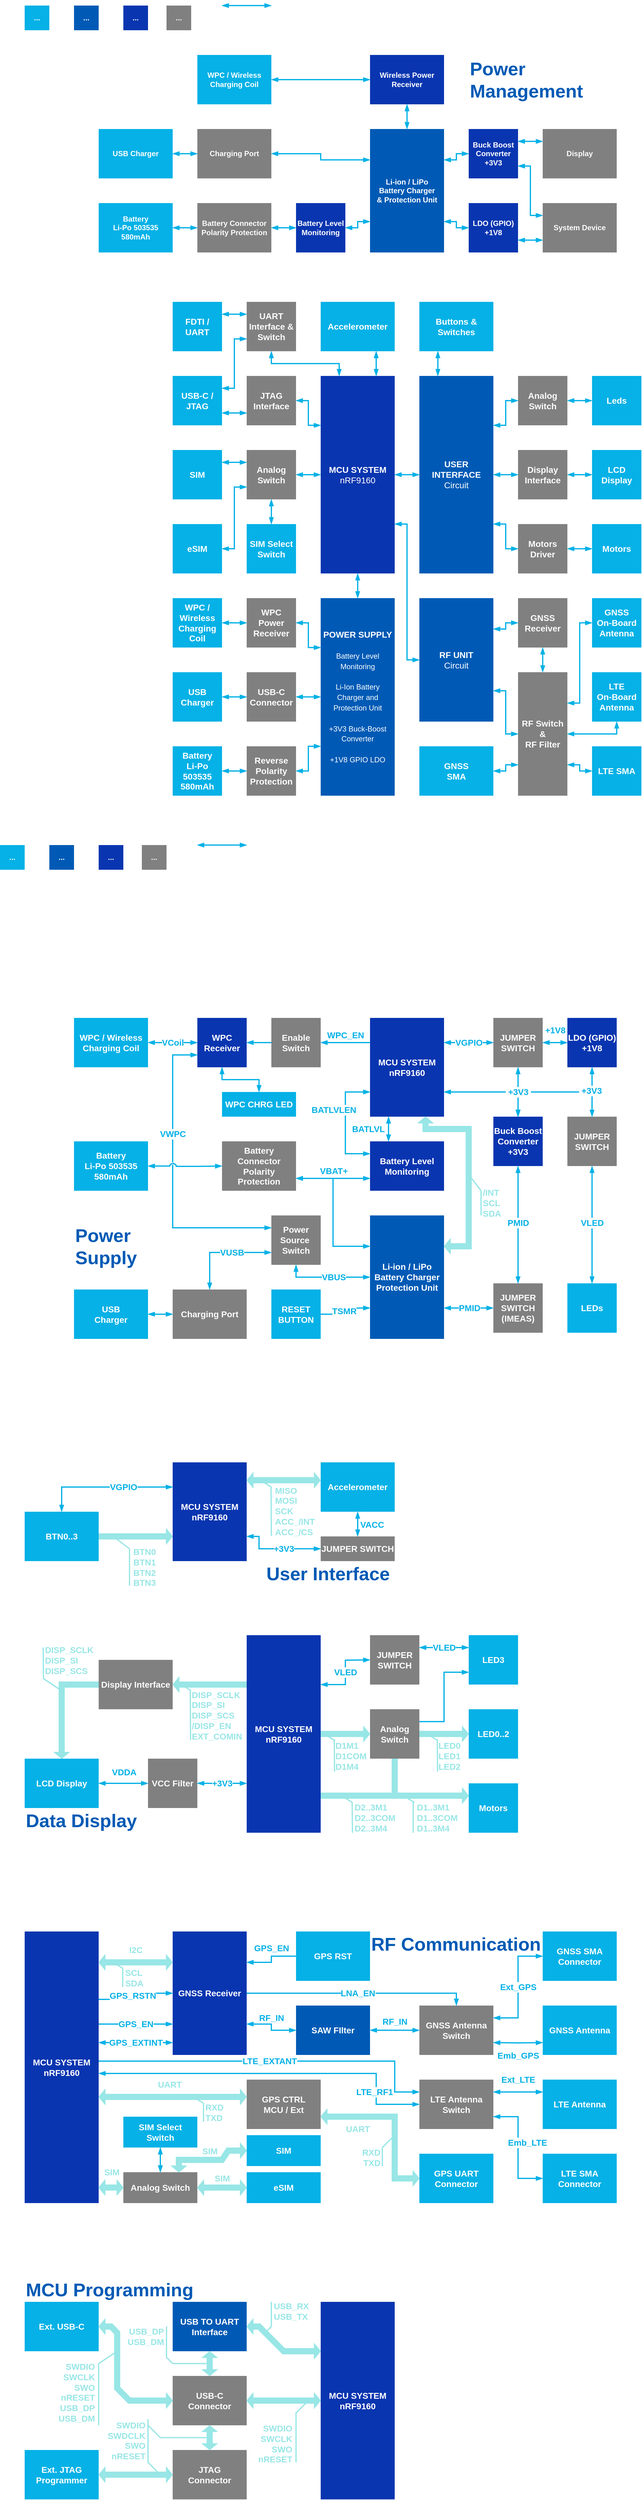 <mxfile version="20.8.1" type="device"><diagram id="8vYLY_39y80GeIy9hwA4" name="Page-1"><mxGraphModel dx="1199" dy="702" grid="1" gridSize="10" guides="1" tooltips="1" connect="1" arrows="1" fold="1" page="1" pageScale="1" pageWidth="1654" pageHeight="1169" math="0" shadow="0"><root><mxCell id="0"/><mxCell id="1" parent="0"/><mxCell id="Ruk6Jbu6ForoTVAAs8bj-6" value="&lt;b&gt;&lt;font color=&quot;#ffffff&quot;&gt;USB Charger&lt;/font&gt;&lt;/b&gt;" style="rounded=0;whiteSpace=wrap;html=1;fillColor=#05B1E6;strokeColor=none;" parent="1" vertex="1"><mxGeometry x="200" y="320" width="120" height="80" as="geometry"/></mxCell><mxCell id="Ruk6Jbu6ForoTVAAs8bj-15" style="edgeStyle=orthogonalEdgeStyle;rounded=0;orthogonalLoop=1;jettySize=auto;html=1;exitX=1;exitY=0.5;exitDx=0;exitDy=0;entryX=0;entryY=0.5;entryDx=0;entryDy=0;strokeColor=#05B1E6;strokeWidth=2;fontColor=#FFFFFF;startArrow=blockThin;startFill=1;endArrow=blockThin;endFill=1;" parent="1" source="Ruk6Jbu6ForoTVAAs8bj-7" target="Ruk6Jbu6ForoTVAAs8bj-30" edge="1"><mxGeometry relative="1" as="geometry"/></mxCell><mxCell id="Ruk6Jbu6ForoTVAAs8bj-7" value="&lt;b&gt;&lt;font color=&quot;#ffffff&quot;&gt;Battery&lt;br&gt;Li-Po 503535 580mAh&lt;br&gt;&lt;/font&gt;&lt;/b&gt;" style="rounded=0;whiteSpace=wrap;html=1;fillColor=#05B1E6;strokeColor=none;" parent="1" vertex="1"><mxGeometry x="200" y="440" width="120" height="80" as="geometry"/></mxCell><mxCell id="Ruk6Jbu6ForoTVAAs8bj-16" style="edgeStyle=orthogonalEdgeStyle;rounded=0;orthogonalLoop=1;jettySize=auto;html=1;exitX=1;exitY=0.5;exitDx=0;exitDy=0;entryX=0;entryY=0.75;entryDx=0;entryDy=0;strokeColor=#05B1E6;strokeWidth=2;fontColor=#FFFFFF;startArrow=blockThin;startFill=1;endArrow=blockThin;endFill=1;" parent="1" source="Ruk6Jbu6ForoTVAAs8bj-8" target="Ruk6Jbu6ForoTVAAs8bj-9" edge="1"><mxGeometry relative="1" as="geometry"/></mxCell><mxCell id="Ruk6Jbu6ForoTVAAs8bj-33" style="edgeStyle=orthogonalEdgeStyle;rounded=0;orthogonalLoop=1;jettySize=auto;html=1;exitX=0;exitY=0.5;exitDx=0;exitDy=0;entryX=1;entryY=0.5;entryDx=0;entryDy=0;strokeColor=#05B1E6;strokeWidth=2;fontColor=#FFFFFF;startArrow=blockThin;startFill=1;endArrow=blockThin;endFill=1;" parent="1" source="Ruk6Jbu6ForoTVAAs8bj-8" target="Ruk6Jbu6ForoTVAAs8bj-30" edge="1"><mxGeometry relative="1" as="geometry"/></mxCell><mxCell id="Ruk6Jbu6ForoTVAAs8bj-8" value="&lt;font color=&quot;#ffffff&quot;&gt;&lt;b&gt;Battery Level Monitoring&lt;/b&gt;&lt;/font&gt;" style="rounded=0;whiteSpace=wrap;html=1;fillColor=#0935B0;strokeColor=none;" parent="1" vertex="1"><mxGeometry x="520" y="440" width="80" height="80" as="geometry"/></mxCell><mxCell id="Ruk6Jbu6ForoTVAAs8bj-20" style="edgeStyle=orthogonalEdgeStyle;rounded=0;orthogonalLoop=1;jettySize=auto;html=1;exitX=1;exitY=0.25;exitDx=0;exitDy=0;entryX=0;entryY=0.5;entryDx=0;entryDy=0;strokeColor=#05B1E6;strokeWidth=2;fontColor=#FFFFFF;startArrow=blockThin;startFill=1;endArrow=blockThin;endFill=1;" parent="1" source="Ruk6Jbu6ForoTVAAs8bj-9" target="Ruk6Jbu6ForoTVAAs8bj-18" edge="1"><mxGeometry relative="1" as="geometry"/></mxCell><mxCell id="Ruk6Jbu6ForoTVAAs8bj-21" style="edgeStyle=orthogonalEdgeStyle;rounded=0;orthogonalLoop=1;jettySize=auto;html=1;exitX=1;exitY=0.75;exitDx=0;exitDy=0;strokeColor=#05B1E6;strokeWidth=2;fontColor=#FFFFFF;startArrow=blockThin;startFill=1;endArrow=blockThin;endFill=1;" parent="1" source="Ruk6Jbu6ForoTVAAs8bj-9" target="Ruk6Jbu6ForoTVAAs8bj-19" edge="1"><mxGeometry relative="1" as="geometry"/></mxCell><mxCell id="Ruk6Jbu6ForoTVAAs8bj-9" value="&lt;font color=&quot;#ffffff&quot;&gt;&lt;b&gt;Li-ion / LiPo&lt;br&gt;Battery Charger &lt;br&gt;&amp;amp; Protection Unit&lt;/b&gt;&lt;/font&gt;" style="rounded=0;whiteSpace=wrap;html=1;fillColor=#005AB5;strokeColor=none;" parent="1" vertex="1"><mxGeometry x="640" y="320" width="120" height="200" as="geometry"/></mxCell><mxCell id="Ruk6Jbu6ForoTVAAs8bj-17" style="edgeStyle=orthogonalEdgeStyle;rounded=0;orthogonalLoop=1;jettySize=auto;html=1;exitX=1;exitY=0.5;exitDx=0;exitDy=0;entryX=0;entryY=0.25;entryDx=0;entryDy=0;strokeColor=#05B1E6;strokeWidth=2;fontColor=#FFFFFF;startArrow=blockThin;startFill=1;endArrow=blockThin;endFill=1;" parent="1" source="Ruk6Jbu6ForoTVAAs8bj-10" target="Ruk6Jbu6ForoTVAAs8bj-9" edge="1"><mxGeometry relative="1" as="geometry"/></mxCell><mxCell id="Ruk6Jbu6ForoTVAAs8bj-10" value="&lt;font color=&quot;#fcfcfc&quot;&gt;&lt;b&gt;Charging Port&lt;/b&gt;&lt;/font&gt;" style="rounded=0;whiteSpace=wrap;html=1;fillColor=#808080;strokeColor=none;" parent="1" vertex="1"><mxGeometry x="360" y="320" width="120" height="80" as="geometry"/></mxCell><mxCell id="Ruk6Jbu6ForoTVAAs8bj-11" value="" style="endArrow=blockThin;startArrow=blockThin;html=1;rounded=0;fontColor=#FFFFFF;strokeWidth=2;strokeColor=#05B1E6;endFill=1;startFill=1;exitX=1;exitY=0.5;exitDx=0;exitDy=0;entryX=0;entryY=0.5;entryDx=0;entryDy=0;" parent="1" source="Ruk6Jbu6ForoTVAAs8bj-6" target="Ruk6Jbu6ForoTVAAs8bj-10" edge="1"><mxGeometry width="50" height="50" relative="1" as="geometry"><mxPoint x="340" y="270.0" as="sourcePoint"/><mxPoint x="420" y="270.0" as="targetPoint"/></mxGeometry></mxCell><mxCell id="Ruk6Jbu6ForoTVAAs8bj-27" style="edgeStyle=orthogonalEdgeStyle;rounded=0;orthogonalLoop=1;jettySize=auto;html=1;exitX=1;exitY=0.25;exitDx=0;exitDy=0;entryX=0;entryY=0.25;entryDx=0;entryDy=0;strokeColor=#05B1E6;strokeWidth=2;fontColor=#FFFFFF;startArrow=blockThin;startFill=1;endArrow=blockThin;endFill=1;" parent="1" source="Ruk6Jbu6ForoTVAAs8bj-18" target="Ruk6Jbu6ForoTVAAs8bj-22" edge="1"><mxGeometry relative="1" as="geometry"/></mxCell><mxCell id="Ruk6Jbu6ForoTVAAs8bj-28" style="edgeStyle=orthogonalEdgeStyle;rounded=0;orthogonalLoop=1;jettySize=auto;html=1;exitX=1;exitY=0.75;exitDx=0;exitDy=0;entryX=0;entryY=0.25;entryDx=0;entryDy=0;strokeColor=#05B1E6;strokeWidth=2;fontColor=#FFFFFF;startArrow=blockThin;startFill=1;endArrow=blockThin;endFill=1;" parent="1" source="Ruk6Jbu6ForoTVAAs8bj-18" target="Ruk6Jbu6ForoTVAAs8bj-23" edge="1"><mxGeometry relative="1" as="geometry"/></mxCell><mxCell id="Ruk6Jbu6ForoTVAAs8bj-18" value="&lt;font color=&quot;#ffffff&quot;&gt;&lt;b&gt;Buck Boost Converter&lt;br&gt;+3V3&lt;br&gt;&lt;/b&gt;&lt;/font&gt;" style="rounded=0;whiteSpace=wrap;html=1;fillColor=#0935B0;strokeColor=none;" parent="1" vertex="1"><mxGeometry x="800" y="320" width="80" height="80" as="geometry"/></mxCell><mxCell id="Ruk6Jbu6ForoTVAAs8bj-29" style="edgeStyle=orthogonalEdgeStyle;rounded=0;orthogonalLoop=1;jettySize=auto;html=1;exitX=1;exitY=0.75;exitDx=0;exitDy=0;entryX=0;entryY=0.75;entryDx=0;entryDy=0;strokeColor=#05B1E6;strokeWidth=2;fontColor=#FFFFFF;startArrow=blockThin;startFill=1;endArrow=blockThin;endFill=1;" parent="1" source="Ruk6Jbu6ForoTVAAs8bj-19" target="Ruk6Jbu6ForoTVAAs8bj-23" edge="1"><mxGeometry relative="1" as="geometry"/></mxCell><mxCell id="Ruk6Jbu6ForoTVAAs8bj-19" value="&lt;font color=&quot;#ffffff&quot;&gt;&lt;b&gt;LDO (GPIO)&lt;br&gt;+1V8&lt;br&gt;&lt;/b&gt;&lt;/font&gt;" style="rounded=0;whiteSpace=wrap;html=1;fillColor=#0935B0;strokeColor=none;" parent="1" vertex="1"><mxGeometry x="800" y="440" width="80" height="80" as="geometry"/></mxCell><mxCell id="Ruk6Jbu6ForoTVAAs8bj-22" value="&lt;font color=&quot;#fcfcfc&quot;&gt;&lt;b&gt;Display&lt;/b&gt;&lt;/font&gt;" style="rounded=0;whiteSpace=wrap;html=1;fillColor=#808080;strokeColor=none;" parent="1" vertex="1"><mxGeometry x="920" y="320" width="120" height="80" as="geometry"/></mxCell><mxCell id="Ruk6Jbu6ForoTVAAs8bj-23" value="&lt;font color=&quot;#fcfcfc&quot;&gt;&lt;b&gt;System Device&lt;br&gt;&lt;/b&gt;&lt;/font&gt;" style="rounded=0;whiteSpace=wrap;html=1;fillColor=#808080;strokeColor=none;" parent="1" vertex="1"><mxGeometry x="920" y="440" width="120" height="80" as="geometry"/></mxCell><mxCell id="Ruk6Jbu6ForoTVAAs8bj-30" value="&lt;font color=&quot;#fcfcfc&quot;&gt;&lt;b&gt;Battery Connector&lt;br&gt;Polarity Protection&lt;/b&gt;&lt;/font&gt;" style="rounded=0;whiteSpace=wrap;html=1;fillColor=#808080;strokeColor=none;" parent="1" vertex="1"><mxGeometry x="360" y="440" width="120" height="80" as="geometry"/></mxCell><mxCell id="Ruk6Jbu6ForoTVAAs8bj-37" value="" style="edgeStyle=orthogonalEdgeStyle;rounded=0;orthogonalLoop=1;jettySize=auto;html=1;strokeColor=#05B1E6;strokeWidth=2;fontColor=#FFFFFF;startArrow=blockThin;startFill=1;endArrow=blockThin;endFill=1;entryX=0;entryY=0.5;entryDx=0;entryDy=0;" parent="1" source="Ruk6Jbu6ForoTVAAs8bj-34" target="Ruk6Jbu6ForoTVAAs8bj-35" edge="1"><mxGeometry relative="1" as="geometry"><mxPoint x="580" y="240" as="targetPoint"/></mxGeometry></mxCell><mxCell id="Ruk6Jbu6ForoTVAAs8bj-34" value="&lt;b&gt;&lt;font color=&quot;#ffffff&quot;&gt;WPC / Wireless Charging Coil&lt;br&gt;&lt;/font&gt;&lt;/b&gt;" style="rounded=0;whiteSpace=wrap;html=1;fillColor=#05B1E6;strokeColor=none;" parent="1" vertex="1"><mxGeometry x="360" y="200" width="120" height="80" as="geometry"/></mxCell><mxCell id="Ruk6Jbu6ForoTVAAs8bj-38" style="edgeStyle=orthogonalEdgeStyle;rounded=0;orthogonalLoop=1;jettySize=auto;html=1;exitX=0.5;exitY=1;exitDx=0;exitDy=0;entryX=0.5;entryY=0;entryDx=0;entryDy=0;strokeColor=#05B1E6;strokeWidth=2;fontColor=#FFFFFF;startArrow=blockThin;startFill=1;endArrow=blockThin;endFill=1;" parent="1" source="Ruk6Jbu6ForoTVAAs8bj-35" target="Ruk6Jbu6ForoTVAAs8bj-9" edge="1"><mxGeometry relative="1" as="geometry"/></mxCell><mxCell id="Ruk6Jbu6ForoTVAAs8bj-35" value="&lt;font color=&quot;#ffffff&quot;&gt;&lt;b&gt;Wireless Power Receiver&lt;/b&gt;&lt;/font&gt;" style="rounded=0;whiteSpace=wrap;html=1;fillColor=#0935B0;strokeColor=none;" parent="1" vertex="1"><mxGeometry x="640" y="200" width="120" height="80" as="geometry"/></mxCell><mxCell id="Ruk6Jbu6ForoTVAAs8bj-129" style="edgeStyle=orthogonalEdgeStyle;rounded=0;orthogonalLoop=1;jettySize=auto;html=1;exitX=1;exitY=0.5;exitDx=0;exitDy=0;entryX=0;entryY=0.5;entryDx=0;entryDy=0;strokeColor=#05B1E6;strokeWidth=2;fontColor=#FFFFFF;startArrow=blockThin;startFill=1;endArrow=blockThin;endFill=1;fontSize=14;" parent="1" source="Ruk6Jbu6ForoTVAAs8bj-39" target="Ruk6Jbu6ForoTVAAs8bj-128" edge="1"><mxGeometry relative="1" as="geometry"/></mxCell><mxCell id="Ruk6Jbu6ForoTVAAs8bj-39" value="&lt;b style=&quot;font-size: 14px;&quot;&gt;&lt;font color=&quot;#ffffff&quot; style=&quot;font-size: 14px;&quot;&gt;USB Charger&lt;/font&gt;&lt;/b&gt;" style="rounded=0;whiteSpace=wrap;html=1;fillColor=#05B1E6;strokeColor=none;fontSize=14;" parent="1" vertex="1"><mxGeometry x="320" y="1200" width="80" height="80" as="geometry"/></mxCell><mxCell id="Ruk6Jbu6ForoTVAAs8bj-132" style="edgeStyle=orthogonalEdgeStyle;rounded=0;orthogonalLoop=1;jettySize=auto;html=1;exitX=1;exitY=0.5;exitDx=0;exitDy=0;entryX=0;entryY=0.5;entryDx=0;entryDy=0;strokeColor=#05B1E6;strokeWidth=2;fontColor=#FFFFFF;startArrow=blockThin;startFill=1;endArrow=blockThin;endFill=1;fontSize=14;" parent="1" source="Ruk6Jbu6ForoTVAAs8bj-40" target="Ruk6Jbu6ForoTVAAs8bj-131" edge="1"><mxGeometry relative="1" as="geometry"/></mxCell><mxCell id="Ruk6Jbu6ForoTVAAs8bj-40" value="&lt;b style=&quot;font-size: 14px;&quot;&gt;&lt;font color=&quot;#ffffff&quot; style=&quot;font-size: 14px;&quot;&gt;Battery&lt;br style=&quot;font-size: 14px;&quot;&gt;Li-Po 503535 580mAh&lt;br style=&quot;font-size: 14px;&quot;&gt;&lt;/font&gt;&lt;/b&gt;" style="rounded=0;whiteSpace=wrap;html=1;fillColor=#05B1E6;strokeColor=none;fontSize=14;" parent="1" vertex="1"><mxGeometry x="320" y="1320" width="80" height="80" as="geometry"/></mxCell><mxCell id="Ruk6Jbu6ForoTVAAs8bj-126" style="edgeStyle=orthogonalEdgeStyle;rounded=0;orthogonalLoop=1;jettySize=auto;html=1;exitX=1;exitY=0.5;exitDx=0;exitDy=0;entryX=0;entryY=0.5;entryDx=0;entryDy=0;strokeColor=#05B1E6;strokeWidth=2;fontColor=#FFFFFF;startArrow=blockThin;startFill=1;endArrow=blockThin;endFill=1;fontSize=14;" parent="1" source="Ruk6Jbu6ForoTVAAs8bj-41" target="Ruk6Jbu6ForoTVAAs8bj-125" edge="1"><mxGeometry relative="1" as="geometry"/></mxCell><mxCell id="Ruk6Jbu6ForoTVAAs8bj-41" value="&lt;b style=&quot;font-size: 14px;&quot;&gt;&lt;font color=&quot;#ffffff&quot; style=&quot;font-size: 14px;&quot;&gt;WPC / Wireless Charging Coil&lt;br style=&quot;font-size: 14px;&quot;&gt;&lt;/font&gt;&lt;/b&gt;" style="rounded=0;whiteSpace=wrap;html=1;fillColor=#05B1E6;strokeColor=none;fontSize=14;" parent="1" vertex="1"><mxGeometry x="320" y="1080" width="80" height="80" as="geometry"/></mxCell><mxCell id="Ruk6Jbu6ForoTVAAs8bj-101" style="edgeStyle=orthogonalEdgeStyle;rounded=0;orthogonalLoop=1;jettySize=auto;html=1;exitX=0.5;exitY=0;exitDx=0;exitDy=0;entryX=0.5;entryY=1;entryDx=0;entryDy=0;strokeColor=#05B1E6;strokeWidth=2;fontColor=#FFFFFF;startArrow=blockThin;startFill=1;endArrow=blockThin;endFill=1;fontSize=14;" parent="1" source="Ruk6Jbu6ForoTVAAs8bj-42" target="Ruk6Jbu6ForoTVAAs8bj-47" edge="1"><mxGeometry relative="1" as="geometry"/></mxCell><mxCell id="Ruk6Jbu6ForoTVAAs8bj-42" value="&lt;font color=&quot;#ffffff&quot; style=&quot;font-size: 12px;&quot;&gt;&lt;b style=&quot;font-size: 14px;&quot;&gt;POWER SUPPLY&lt;br&gt;&lt;/b&gt;&lt;br style=&quot;font-size: 14px;&quot;&gt;Battery Level Monitoring &lt;br style=&quot;&quot;&gt;&lt;br style=&quot;&quot;&gt;Li-Ion Battery Charger and Protection Unit&lt;br style=&quot;&quot;&gt;&lt;br style=&quot;&quot;&gt;+3V3 Buck-Boost Converter&lt;br style=&quot;&quot;&gt;&lt;br style=&quot;&quot;&gt;+1V8 GPIO LDO&lt;br style=&quot;font-size: 14px;&quot;&gt;&lt;/font&gt;" style="rounded=0;whiteSpace=wrap;html=1;fillColor=#005AB5;strokeColor=none;fontSize=14;" parent="1" vertex="1"><mxGeometry x="560" y="1080" width="120" height="320" as="geometry"/></mxCell><mxCell id="Ruk6Jbu6ForoTVAAs8bj-88" style="edgeStyle=orthogonalEdgeStyle;rounded=0;orthogonalLoop=1;jettySize=auto;html=1;strokeColor=#05B1E6;strokeWidth=2;fontColor=#FFFFFF;startArrow=blockThin;startFill=1;endArrow=blockThin;endFill=1;fontSize=14;" parent="1" source="Ruk6Jbu6ForoTVAAs8bj-47" target="Ruk6Jbu6ForoTVAAs8bj-48" edge="1"><mxGeometry relative="1" as="geometry"/></mxCell><mxCell id="W9UQZJmXJnsI1yoO6ajX-4" style="edgeStyle=orthogonalEdgeStyle;rounded=0;orthogonalLoop=1;jettySize=auto;html=1;exitX=1;exitY=0.75;exitDx=0;exitDy=0;entryX=0;entryY=0.5;entryDx=0;entryDy=0;strokeColor=#05B1E6;strokeWidth=2;startArrow=blockThin;startFill=1;endArrow=blockThin;endFill=1;fontSize=14;" parent="1" source="Ruk6Jbu6ForoTVAAs8bj-47" target="Ruk6Jbu6ForoTVAAs8bj-49" edge="1"><mxGeometry relative="1" as="geometry"/></mxCell><mxCell id="Ruk6Jbu6ForoTVAAs8bj-47" value="&lt;font color=&quot;#ffffff&quot; style=&quot;font-size: 14px;&quot;&gt;&lt;b style=&quot;font-size: 14px;&quot;&gt;MCU SYSTEM&lt;/b&gt;&lt;br style=&quot;font-size: 14px;&quot;&gt;nRF9160&lt;br style=&quot;font-size: 14px;&quot;&gt;&lt;/font&gt;" style="rounded=0;whiteSpace=wrap;html=1;fillColor=#0935B0;strokeColor=none;fontSize=14;" parent="1" vertex="1"><mxGeometry x="560" y="720" width="120" height="320" as="geometry"/></mxCell><mxCell id="Ruk6Jbu6ForoTVAAs8bj-86" style="edgeStyle=orthogonalEdgeStyle;rounded=0;orthogonalLoop=1;jettySize=auto;html=1;exitX=0.25;exitY=0;exitDx=0;exitDy=0;entryX=0.25;entryY=1;entryDx=0;entryDy=0;strokeColor=#05B1E6;strokeWidth=2;fontColor=#FFFFFF;startArrow=blockThin;startFill=1;endArrow=blockThin;endFill=1;fontSize=14;" parent="1" source="Ruk6Jbu6ForoTVAAs8bj-48" target="Ruk6Jbu6ForoTVAAs8bj-50" edge="1"><mxGeometry relative="1" as="geometry"/></mxCell><mxCell id="Ruk6Jbu6ForoTVAAs8bj-48" value="&lt;font color=&quot;#ffffff&quot; style=&quot;font-size: 14px;&quot;&gt;&lt;b style=&quot;font-size: 14px;&quot;&gt;USER INTERFACE&lt;br style=&quot;font-size: 14px;&quot;&gt;&lt;/b&gt;Circuit&lt;br style=&quot;font-size: 14px;&quot;&gt;&lt;/font&gt;" style="rounded=0;whiteSpace=wrap;html=1;fillColor=#005AB5;strokeColor=none;fontSize=14;" parent="1" vertex="1"><mxGeometry x="720" y="720" width="120" height="320" as="geometry"/></mxCell><mxCell id="Ruk6Jbu6ForoTVAAs8bj-49" value="&lt;font color=&quot;#ffffff&quot; style=&quot;font-size: 14px;&quot;&gt;&lt;b style=&quot;font-size: 14px;&quot;&gt;RF UNIT&lt;br style=&quot;font-size: 14px;&quot;&gt;&lt;/b&gt;Circuit&lt;br style=&quot;font-size: 14px;&quot;&gt;&lt;/font&gt;" style="rounded=0;whiteSpace=wrap;html=1;fillColor=#005AB5;strokeColor=none;fontSize=14;" parent="1" vertex="1"><mxGeometry x="720" y="1080" width="120" height="200" as="geometry"/></mxCell><mxCell id="Ruk6Jbu6ForoTVAAs8bj-50" value="&lt;b style=&quot;font-size: 14px;&quot;&gt;&lt;font color=&quot;#ffffff&quot; style=&quot;font-size: 14px;&quot;&gt;Buttons &amp;amp; Switches&lt;br style=&quot;font-size: 14px;&quot;&gt;&lt;/font&gt;&lt;/b&gt;" style="rounded=0;whiteSpace=wrap;html=1;fillColor=#05B1E6;strokeColor=none;fontSize=14;" parent="1" vertex="1"><mxGeometry x="720" y="600" width="120" height="80" as="geometry"/></mxCell><mxCell id="Ruk6Jbu6ForoTVAAs8bj-51" value="&lt;b style=&quot;font-size: 14px;&quot;&gt;&lt;font color=&quot;#ffffff&quot; style=&quot;font-size: 14px;&quot;&gt;Leds&lt;br style=&quot;font-size: 14px;&quot;&gt;&lt;/font&gt;&lt;/b&gt;" style="rounded=0;whiteSpace=wrap;html=1;fillColor=#05B1E6;strokeColor=none;fontSize=14;" parent="1" vertex="1"><mxGeometry x="1000" y="720" width="80" height="80" as="geometry"/></mxCell><mxCell id="Ruk6Jbu6ForoTVAAs8bj-52" value="&lt;b style=&quot;font-size: 14px;&quot;&gt;&lt;font color=&quot;#ffffff&quot; style=&quot;font-size: 14px;&quot;&gt;Motors&lt;br style=&quot;font-size: 14px;&quot;&gt;&lt;/font&gt;&lt;/b&gt;" style="rounded=0;whiteSpace=wrap;html=1;fillColor=#05B1E6;strokeColor=none;fontSize=14;" parent="1" vertex="1"><mxGeometry x="1000" y="960" width="80" height="80" as="geometry"/></mxCell><mxCell id="Ruk6Jbu6ForoTVAAs8bj-81" style="edgeStyle=orthogonalEdgeStyle;rounded=0;orthogonalLoop=1;jettySize=auto;html=1;exitX=1;exitY=0.5;exitDx=0;exitDy=0;entryX=0;entryY=0.5;entryDx=0;entryDy=0;strokeColor=#05B1E6;strokeWidth=2;fontColor=#FFFFFF;startArrow=blockThin;startFill=1;endArrow=blockThin;endFill=1;fontSize=14;" parent="1" source="Ruk6Jbu6ForoTVAAs8bj-53" target="Ruk6Jbu6ForoTVAAs8bj-52" edge="1"><mxGeometry relative="1" as="geometry"/></mxCell><mxCell id="Ruk6Jbu6ForoTVAAs8bj-106" style="edgeStyle=orthogonalEdgeStyle;rounded=0;orthogonalLoop=1;jettySize=auto;html=1;exitX=0;exitY=0.5;exitDx=0;exitDy=0;entryX=1;entryY=0.75;entryDx=0;entryDy=0;strokeColor=#05B1E6;strokeWidth=2;fontColor=#FFFFFF;startArrow=blockThin;startFill=1;endArrow=blockThin;endFill=1;fontSize=14;" parent="1" source="Ruk6Jbu6ForoTVAAs8bj-53" target="Ruk6Jbu6ForoTVAAs8bj-48" edge="1"><mxGeometry relative="1" as="geometry"/></mxCell><mxCell id="Ruk6Jbu6ForoTVAAs8bj-53" value="&lt;font color=&quot;#fcfcfc&quot; style=&quot;font-size: 14px;&quot;&gt;&lt;b style=&quot;font-size: 14px;&quot;&gt;Motors Driver&lt;br style=&quot;font-size: 14px;&quot;&gt;&lt;/b&gt;&lt;/font&gt;" style="rounded=0;whiteSpace=wrap;html=1;fillColor=#808080;strokeColor=none;fontSize=14;" parent="1" vertex="1"><mxGeometry x="880" y="960" width="80" height="80" as="geometry"/></mxCell><mxCell id="Ruk6Jbu6ForoTVAAs8bj-82" style="edgeStyle=orthogonalEdgeStyle;rounded=0;orthogonalLoop=1;jettySize=auto;html=1;exitX=1;exitY=0.5;exitDx=0;exitDy=0;strokeColor=#05B1E6;strokeWidth=2;fontColor=#FFFFFF;startArrow=blockThin;startFill=1;endArrow=blockThin;endFill=1;fontSize=14;" parent="1" source="Ruk6Jbu6ForoTVAAs8bj-54" target="Ruk6Jbu6ForoTVAAs8bj-55" edge="1"><mxGeometry relative="1" as="geometry"/></mxCell><mxCell id="Ruk6Jbu6ForoTVAAs8bj-107" style="edgeStyle=orthogonalEdgeStyle;rounded=0;orthogonalLoop=1;jettySize=auto;html=1;exitX=0;exitY=0.5;exitDx=0;exitDy=0;entryX=1;entryY=0.5;entryDx=0;entryDy=0;strokeColor=#05B1E6;strokeWidth=2;fontColor=#FFFFFF;startArrow=blockThin;startFill=1;endArrow=blockThin;endFill=1;fontSize=14;" parent="1" source="Ruk6Jbu6ForoTVAAs8bj-54" target="Ruk6Jbu6ForoTVAAs8bj-48" edge="1"><mxGeometry relative="1" as="geometry"/></mxCell><mxCell id="Ruk6Jbu6ForoTVAAs8bj-54" value="&lt;font color=&quot;#fcfcfc&quot; style=&quot;font-size: 14px;&quot;&gt;&lt;b style=&quot;font-size: 14px;&quot;&gt;Display Interface&lt;br style=&quot;font-size: 14px;&quot;&gt;&lt;/b&gt;&lt;/font&gt;" style="rounded=0;whiteSpace=wrap;html=1;fillColor=#808080;strokeColor=none;fontSize=14;" parent="1" vertex="1"><mxGeometry x="880" y="840" width="80" height="80" as="geometry"/></mxCell><mxCell id="Ruk6Jbu6ForoTVAAs8bj-55" value="&lt;b style=&quot;font-size: 14px;&quot;&gt;&lt;font color=&quot;#ffffff&quot; style=&quot;font-size: 14px;&quot;&gt;LCD Display&lt;br style=&quot;font-size: 14px;&quot;&gt;&lt;/font&gt;&lt;/b&gt;" style="rounded=0;whiteSpace=wrap;html=1;fillColor=#05B1E6;strokeColor=none;fontSize=14;" parent="1" vertex="1"><mxGeometry x="1000" y="840" width="80" height="80" as="geometry"/></mxCell><mxCell id="Ruk6Jbu6ForoTVAAs8bj-115" style="edgeStyle=orthogonalEdgeStyle;rounded=0;orthogonalLoop=1;jettySize=auto;html=1;exitX=0;exitY=0.5;exitDx=0;exitDy=0;entryX=1;entryY=0.25;entryDx=0;entryDy=0;strokeColor=#05B1E6;strokeWidth=2;fontColor=#FFFFFF;startArrow=blockThin;startFill=1;endArrow=blockThin;endFill=1;fontSize=14;" parent="1" source="Ruk6Jbu6ForoTVAAs8bj-56" target="Ruk6Jbu6ForoTVAAs8bj-59" edge="1"><mxGeometry relative="1" as="geometry"/></mxCell><mxCell id="Ruk6Jbu6ForoTVAAs8bj-56" value="&lt;b style=&quot;font-size: 14px;&quot;&gt;&lt;font color=&quot;#ffffff&quot; style=&quot;font-size: 14px;&quot;&gt;GNSS &lt;br style=&quot;font-size: 14px;&quot;&gt;On-Board Antenna&lt;br style=&quot;font-size: 14px;&quot;&gt;&lt;/font&gt;&lt;/b&gt;" style="rounded=0;whiteSpace=wrap;html=1;fillColor=#05B1E6;strokeColor=none;fontSize=14;" parent="1" vertex="1"><mxGeometry x="1000" y="1080" width="80" height="80" as="geometry"/></mxCell><mxCell id="Ruk6Jbu6ForoTVAAs8bj-57" value="&lt;b style=&quot;font-size: 14px;&quot;&gt;&lt;font color=&quot;#ffffff&quot; style=&quot;font-size: 14px;&quot;&gt;LTE&lt;br style=&quot;font-size: 14px;&quot;&gt;On-Board Antenna&lt;br style=&quot;font-size: 14px;&quot;&gt;&lt;/font&gt;&lt;/b&gt;" style="rounded=0;whiteSpace=wrap;html=1;fillColor=#05B1E6;strokeColor=none;fontSize=14;" parent="1" vertex="1"><mxGeometry x="1000" y="1200" width="80" height="80" as="geometry"/></mxCell><mxCell id="Ruk6Jbu6ForoTVAAs8bj-72" style="edgeStyle=orthogonalEdgeStyle;rounded=0;orthogonalLoop=1;jettySize=auto;html=1;exitX=0.5;exitY=1;exitDx=0;exitDy=0;entryX=0.5;entryY=0;entryDx=0;entryDy=0;strokeColor=#05B1E6;strokeWidth=2;fontColor=#FFFFFF;startArrow=blockThin;startFill=1;endArrow=blockThin;endFill=1;fontSize=14;" parent="1" source="Ruk6Jbu6ForoTVAAs8bj-58" target="Ruk6Jbu6ForoTVAAs8bj-59" edge="1"><mxGeometry relative="1" as="geometry"/></mxCell><mxCell id="Ruk6Jbu6ForoTVAAs8bj-110" style="edgeStyle=orthogonalEdgeStyle;rounded=0;orthogonalLoop=1;jettySize=auto;html=1;exitX=0;exitY=0.5;exitDx=0;exitDy=0;entryX=1;entryY=0.25;entryDx=0;entryDy=0;strokeColor=#05B1E6;strokeWidth=2;fontColor=#FFFFFF;startArrow=blockThin;startFill=1;endArrow=blockThin;endFill=1;fontSize=14;" parent="1" source="Ruk6Jbu6ForoTVAAs8bj-58" target="Ruk6Jbu6ForoTVAAs8bj-49" edge="1"><mxGeometry relative="1" as="geometry"/></mxCell><mxCell id="Ruk6Jbu6ForoTVAAs8bj-58" value="&lt;font color=&quot;#fcfcfc&quot; style=&quot;font-size: 14px;&quot;&gt;&lt;b style=&quot;font-size: 14px;&quot;&gt;GNSS Receiver&lt;br style=&quot;font-size: 14px;&quot;&gt;&lt;/b&gt;&lt;/font&gt;" style="rounded=0;whiteSpace=wrap;html=1;fillColor=#808080;strokeColor=none;fontSize=14;" parent="1" vertex="1"><mxGeometry x="880" y="1080" width="80" height="80" as="geometry"/></mxCell><mxCell id="Ruk6Jbu6ForoTVAAs8bj-111" style="edgeStyle=orthogonalEdgeStyle;rounded=0;orthogonalLoop=1;jettySize=auto;html=1;exitX=0;exitY=0.5;exitDx=0;exitDy=0;entryX=1;entryY=0.75;entryDx=0;entryDy=0;strokeColor=#05B1E6;strokeWidth=2;fontColor=#FFFFFF;startArrow=blockThin;startFill=1;endArrow=blockThin;endFill=1;fontSize=14;" parent="1" source="Ruk6Jbu6ForoTVAAs8bj-59" target="Ruk6Jbu6ForoTVAAs8bj-49" edge="1"><mxGeometry relative="1" as="geometry"/></mxCell><mxCell id="Ruk6Jbu6ForoTVAAs8bj-114" style="edgeStyle=orthogonalEdgeStyle;rounded=0;orthogonalLoop=1;jettySize=auto;html=1;exitX=1;exitY=0.75;exitDx=0;exitDy=0;strokeColor=#05B1E6;strokeWidth=2;fontColor=#FFFFFF;startArrow=blockThin;startFill=1;endArrow=blockThin;endFill=1;fontSize=14;" parent="1" source="Ruk6Jbu6ForoTVAAs8bj-59" target="Ruk6Jbu6ForoTVAAs8bj-77" edge="1"><mxGeometry relative="1" as="geometry"/></mxCell><mxCell id="Ruk6Jbu6ForoTVAAs8bj-116" style="edgeStyle=orthogonalEdgeStyle;rounded=0;orthogonalLoop=1;jettySize=auto;html=1;exitX=1;exitY=0.5;exitDx=0;exitDy=0;entryX=0.5;entryY=1;entryDx=0;entryDy=0;strokeColor=#05B1E6;strokeWidth=2;fontColor=#FFFFFF;startArrow=blockThin;startFill=1;endArrow=blockThin;endFill=1;fontSize=14;" parent="1" source="Ruk6Jbu6ForoTVAAs8bj-59" target="Ruk6Jbu6ForoTVAAs8bj-57" edge="1"><mxGeometry relative="1" as="geometry"/></mxCell><mxCell id="Ruk6Jbu6ForoTVAAs8bj-59" value="&lt;font color=&quot;#fcfcfc&quot; style=&quot;font-size: 14px;&quot;&gt;&lt;b style=&quot;font-size: 14px;&quot;&gt;RF Switch &lt;br style=&quot;font-size: 14px;&quot;&gt;&amp;amp;&lt;br style=&quot;font-size: 14px;&quot;&gt;RF Filter&lt;br style=&quot;font-size: 14px;&quot;&gt;&lt;/b&gt;&lt;/font&gt;" style="rounded=0;whiteSpace=wrap;html=1;fillColor=#808080;strokeColor=none;fontSize=14;" parent="1" vertex="1"><mxGeometry x="880" y="1200" width="80" height="200" as="geometry"/></mxCell><mxCell id="Ruk6Jbu6ForoTVAAs8bj-96" style="edgeStyle=orthogonalEdgeStyle;rounded=0;orthogonalLoop=1;jettySize=auto;html=1;exitX=0.75;exitY=1;exitDx=0;exitDy=0;entryX=0.75;entryY=0;entryDx=0;entryDy=0;strokeColor=#05B1E6;strokeWidth=2;fontColor=#FFFFFF;startArrow=blockThin;startFill=1;endArrow=blockThin;endFill=1;fontSize=14;" parent="1" source="Ruk6Jbu6ForoTVAAs8bj-60" target="Ruk6Jbu6ForoTVAAs8bj-47" edge="1"><mxGeometry relative="1" as="geometry"/></mxCell><mxCell id="Ruk6Jbu6ForoTVAAs8bj-60" value="&lt;b style=&quot;font-size: 14px;&quot;&gt;&lt;font color=&quot;#ffffff&quot; style=&quot;font-size: 14px;&quot;&gt;Accelerometer&lt;br style=&quot;font-size: 14px;&quot;&gt;&lt;/font&gt;&lt;/b&gt;" style="rounded=0;whiteSpace=wrap;html=1;fillColor=#05B1E6;strokeColor=none;fontSize=14;" parent="1" vertex="1"><mxGeometry x="560" y="600" width="120" height="80" as="geometry"/></mxCell><mxCell id="Ruk6Jbu6ForoTVAAs8bj-67" style="edgeStyle=orthogonalEdgeStyle;rounded=0;orthogonalLoop=1;jettySize=auto;html=1;exitX=1;exitY=0.75;exitDx=0;exitDy=0;entryX=0;entryY=0.75;entryDx=0;entryDy=0;strokeColor=#05B1E6;strokeWidth=2;fontColor=#FFFFFF;startArrow=blockThin;startFill=1;endArrow=blockThin;endFill=1;fontSize=14;" parent="1" source="Ruk6Jbu6ForoTVAAs8bj-61" target="Ruk6Jbu6ForoTVAAs8bj-66" edge="1"><mxGeometry relative="1" as="geometry"/></mxCell><mxCell id="Ruk6Jbu6ForoTVAAs8bj-68" style="edgeStyle=orthogonalEdgeStyle;rounded=0;orthogonalLoop=1;jettySize=auto;html=1;exitX=1;exitY=0.25;exitDx=0;exitDy=0;entryX=0;entryY=0.75;entryDx=0;entryDy=0;strokeColor=#05B1E6;strokeWidth=2;fontColor=#FFFFFF;startArrow=blockThin;startFill=1;endArrow=blockThin;endFill=1;fontSize=14;" parent="1" source="Ruk6Jbu6ForoTVAAs8bj-61" target="Ruk6Jbu6ForoTVAAs8bj-65" edge="1"><mxGeometry relative="1" as="geometry"/></mxCell><mxCell id="Ruk6Jbu6ForoTVAAs8bj-61" value="&lt;b style=&quot;font-size: 14px;&quot;&gt;&lt;font color=&quot;#ffffff&quot; style=&quot;font-size: 14px;&quot;&gt;USB-C / JTAG&lt;br style=&quot;font-size: 14px;&quot;&gt;&lt;/font&gt;&lt;/b&gt;" style="rounded=0;whiteSpace=wrap;html=1;fillColor=#05B1E6;strokeColor=none;fontSize=14;" parent="1" vertex="1"><mxGeometry x="320" y="720" width="80" height="80" as="geometry"/></mxCell><mxCell id="Ruk6Jbu6ForoTVAAs8bj-123" style="edgeStyle=orthogonalEdgeStyle;rounded=0;orthogonalLoop=1;jettySize=auto;html=1;exitX=1;exitY=0.25;exitDx=0;exitDy=0;entryX=0;entryY=0.25;entryDx=0;entryDy=0;strokeColor=#05B1E6;strokeWidth=2;fontColor=#FFFFFF;startArrow=blockThin;startFill=1;endArrow=blockThin;endFill=1;fontSize=14;" parent="1" source="Ruk6Jbu6ForoTVAAs8bj-62" target="Ruk6Jbu6ForoTVAAs8bj-63" edge="1"><mxGeometry relative="1" as="geometry"/></mxCell><mxCell id="Ruk6Jbu6ForoTVAAs8bj-62" value="&lt;b style=&quot;font-size: 14px;&quot;&gt;&lt;font color=&quot;#ffffff&quot; style=&quot;font-size: 14px;&quot;&gt;SIM&lt;br style=&quot;font-size: 14px;&quot;&gt;&lt;/font&gt;&lt;/b&gt;" style="rounded=0;whiteSpace=wrap;html=1;fillColor=#05B1E6;strokeColor=none;fontSize=14;" parent="1" vertex="1"><mxGeometry x="320" y="840" width="80" height="80" as="geometry"/></mxCell><mxCell id="Ruk6Jbu6ForoTVAAs8bj-124" style="edgeStyle=orthogonalEdgeStyle;rounded=0;orthogonalLoop=1;jettySize=auto;html=1;exitX=1;exitY=0.5;exitDx=0;exitDy=0;strokeColor=#05B1E6;strokeWidth=2;fontColor=#FFFFFF;startArrow=blockThin;startFill=1;endArrow=blockThin;endFill=1;fontSize=14;" parent="1" source="Ruk6Jbu6ForoTVAAs8bj-63" target="Ruk6Jbu6ForoTVAAs8bj-47" edge="1"><mxGeometry relative="1" as="geometry"/></mxCell><mxCell id="Ruk6Jbu6ForoTVAAs8bj-63" value="&lt;font color=&quot;#fcfcfc&quot; style=&quot;font-size: 14px;&quot;&gt;&lt;b style=&quot;font-size: 14px;&quot;&gt;Analog Switch&lt;br style=&quot;font-size: 14px;&quot;&gt;&lt;/b&gt;&lt;/font&gt;" style="rounded=0;whiteSpace=wrap;html=1;fillColor=#808080;strokeColor=none;fontSize=14;" parent="1" vertex="1"><mxGeometry x="440" y="840" width="80" height="80" as="geometry"/></mxCell><mxCell id="Ruk6Jbu6ForoTVAAs8bj-70" style="edgeStyle=orthogonalEdgeStyle;rounded=0;orthogonalLoop=1;jettySize=auto;html=1;exitX=1;exitY=0.25;exitDx=0;exitDy=0;entryX=0;entryY=0.25;entryDx=0;entryDy=0;strokeColor=#05B1E6;strokeWidth=2;fontColor=#FFFFFF;startArrow=blockThin;startFill=1;endArrow=blockThin;endFill=1;fontSize=14;" parent="1" source="Ruk6Jbu6ForoTVAAs8bj-64" target="Ruk6Jbu6ForoTVAAs8bj-65" edge="1"><mxGeometry relative="1" as="geometry"/></mxCell><mxCell id="Ruk6Jbu6ForoTVAAs8bj-64" value="&lt;b style=&quot;font-size: 14px;&quot;&gt;&lt;font color=&quot;#ffffff&quot; style=&quot;font-size: 14px;&quot;&gt;FDTI / UART&lt;br style=&quot;font-size: 14px;&quot;&gt;&lt;/font&gt;&lt;/b&gt;" style="rounded=0;whiteSpace=wrap;html=1;fillColor=#05B1E6;strokeColor=none;fontSize=14;" parent="1" vertex="1"><mxGeometry x="320" y="600" width="80" height="80" as="geometry"/></mxCell><mxCell id="Ruk6Jbu6ForoTVAAs8bj-100" style="edgeStyle=orthogonalEdgeStyle;rounded=0;orthogonalLoop=1;jettySize=auto;html=1;exitX=0.5;exitY=1;exitDx=0;exitDy=0;entryX=0.25;entryY=0;entryDx=0;entryDy=0;strokeColor=#05B1E6;strokeWidth=2;fontColor=#FFFFFF;startArrow=blockThin;startFill=1;endArrow=blockThin;endFill=1;fontSize=14;" parent="1" source="Ruk6Jbu6ForoTVAAs8bj-65" target="Ruk6Jbu6ForoTVAAs8bj-47" edge="1"><mxGeometry relative="1" as="geometry"/></mxCell><mxCell id="Ruk6Jbu6ForoTVAAs8bj-65" value="&lt;font color=&quot;#fcfcfc&quot; style=&quot;font-size: 14px;&quot;&gt;&lt;b style=&quot;font-size: 14px;&quot;&gt;UART Interface &amp;amp; Switch&lt;br style=&quot;font-size: 14px;&quot;&gt;&lt;/b&gt;&lt;/font&gt;" style="rounded=0;whiteSpace=wrap;html=1;fillColor=#808080;strokeColor=none;fontSize=14;" parent="1" vertex="1"><mxGeometry x="440" y="600" width="80" height="80" as="geometry"/></mxCell><mxCell id="Ruk6Jbu6ForoTVAAs8bj-98" style="edgeStyle=orthogonalEdgeStyle;rounded=0;orthogonalLoop=1;jettySize=auto;html=1;exitX=1;exitY=0.5;exitDx=0;exitDy=0;entryX=0;entryY=0.25;entryDx=0;entryDy=0;strokeColor=#05B1E6;strokeWidth=2;fontColor=#FFFFFF;startArrow=blockThin;startFill=1;endArrow=blockThin;endFill=1;fontSize=14;" parent="1" source="Ruk6Jbu6ForoTVAAs8bj-66" target="Ruk6Jbu6ForoTVAAs8bj-47" edge="1"><mxGeometry relative="1" as="geometry"/></mxCell><mxCell id="Ruk6Jbu6ForoTVAAs8bj-66" value="&lt;font color=&quot;#fcfcfc&quot; style=&quot;font-size: 14px;&quot;&gt;&lt;b style=&quot;font-size: 14px;&quot;&gt;JTAG Interface&lt;br style=&quot;font-size: 14px;&quot;&gt;&lt;/b&gt;&lt;/font&gt;" style="rounded=0;whiteSpace=wrap;html=1;fillColor=#808080;strokeColor=none;fontSize=14;" parent="1" vertex="1"><mxGeometry x="440" y="720" width="80" height="80" as="geometry"/></mxCell><mxCell id="Ruk6Jbu6ForoTVAAs8bj-117" style="edgeStyle=orthogonalEdgeStyle;rounded=0;orthogonalLoop=1;jettySize=auto;html=1;exitX=1;exitY=0.5;exitDx=0;exitDy=0;entryX=0;entryY=0.75;entryDx=0;entryDy=0;strokeColor=#05B1E6;strokeWidth=2;fontColor=#FFFFFF;startArrow=blockThin;startFill=1;endArrow=blockThin;endFill=1;fontSize=14;" parent="1" source="Ruk6Jbu6ForoTVAAs8bj-76" target="Ruk6Jbu6ForoTVAAs8bj-59" edge="1"><mxGeometry relative="1" as="geometry"/></mxCell><mxCell id="Ruk6Jbu6ForoTVAAs8bj-76" value="&lt;b style=&quot;font-size: 14px;&quot;&gt;&lt;font color=&quot;#ffffff&quot; style=&quot;font-size: 14px;&quot;&gt;GNSS &lt;br style=&quot;font-size: 14px;&quot;&gt;SMA&lt;br style=&quot;font-size: 14px;&quot;&gt;&lt;/font&gt;&lt;/b&gt;" style="rounded=0;whiteSpace=wrap;html=1;fillColor=#05B1E6;strokeColor=none;fontSize=14;" parent="1" vertex="1"><mxGeometry x="720" y="1320" width="120" height="80" as="geometry"/></mxCell><mxCell id="Ruk6Jbu6ForoTVAAs8bj-77" value="&lt;b style=&quot;font-size: 14px;&quot;&gt;&lt;font color=&quot;#ffffff&quot; style=&quot;font-size: 14px;&quot;&gt;LTE SMA&lt;br style=&quot;font-size: 14px;&quot;&gt;&lt;/font&gt;&lt;/b&gt;" style="rounded=0;whiteSpace=wrap;html=1;fillColor=#05B1E6;strokeColor=none;fontSize=14;" parent="1" vertex="1"><mxGeometry x="1000" y="1320" width="80" height="80" as="geometry"/></mxCell><mxCell id="Ruk6Jbu6ForoTVAAs8bj-122" style="edgeStyle=orthogonalEdgeStyle;rounded=0;orthogonalLoop=1;jettySize=auto;html=1;exitX=1;exitY=0.5;exitDx=0;exitDy=0;entryX=0;entryY=0.75;entryDx=0;entryDy=0;strokeColor=#05B1E6;strokeWidth=2;fontColor=#FFFFFF;startArrow=blockThin;startFill=1;endArrow=blockThin;endFill=1;fontSize=14;" parent="1" source="Ruk6Jbu6ForoTVAAs8bj-92" target="Ruk6Jbu6ForoTVAAs8bj-63" edge="1"><mxGeometry relative="1" as="geometry"/></mxCell><mxCell id="Ruk6Jbu6ForoTVAAs8bj-92" value="&lt;b style=&quot;font-size: 14px;&quot;&gt;&lt;font color=&quot;#ffffff&quot; style=&quot;font-size: 14px;&quot;&gt;eSIM&lt;br style=&quot;font-size: 14px;&quot;&gt;&lt;/font&gt;&lt;/b&gt;" style="rounded=0;whiteSpace=wrap;html=1;fillColor=#05B1E6;strokeColor=none;fontSize=14;" parent="1" vertex="1"><mxGeometry x="320" y="960" width="80" height="80" as="geometry"/></mxCell><mxCell id="Ruk6Jbu6ForoTVAAs8bj-121" style="edgeStyle=orthogonalEdgeStyle;rounded=0;orthogonalLoop=1;jettySize=auto;html=1;exitX=0.5;exitY=0;exitDx=0;exitDy=0;entryX=0.5;entryY=1;entryDx=0;entryDy=0;strokeColor=#05B1E6;strokeWidth=2;fontColor=#FFFFFF;startArrow=blockThin;startFill=1;endArrow=blockThin;endFill=1;fontSize=14;" parent="1" source="Ruk6Jbu6ForoTVAAs8bj-93" target="Ruk6Jbu6ForoTVAAs8bj-63" edge="1"><mxGeometry relative="1" as="geometry"/></mxCell><mxCell id="Ruk6Jbu6ForoTVAAs8bj-93" value="&lt;b style=&quot;font-size: 14px;&quot;&gt;&lt;font color=&quot;#ffffff&quot; style=&quot;font-size: 14px;&quot;&gt;SIM Select Switch&lt;br style=&quot;font-size: 14px;&quot;&gt;&lt;/font&gt;&lt;/b&gt;" style="rounded=0;whiteSpace=wrap;html=1;fillColor=#05B1E6;strokeColor=none;fontSize=14;" parent="1" vertex="1"><mxGeometry x="440" y="960" width="80" height="80" as="geometry"/></mxCell><mxCell id="Ruk6Jbu6ForoTVAAs8bj-108" style="edgeStyle=orthogonalEdgeStyle;rounded=0;orthogonalLoop=1;jettySize=auto;html=1;exitX=0;exitY=0.5;exitDx=0;exitDy=0;entryX=1;entryY=0.25;entryDx=0;entryDy=0;strokeColor=#05B1E6;strokeWidth=2;fontColor=#FFFFFF;startArrow=blockThin;startFill=1;endArrow=blockThin;endFill=1;fontSize=14;" parent="1" source="Ruk6Jbu6ForoTVAAs8bj-103" target="Ruk6Jbu6ForoTVAAs8bj-48" edge="1"><mxGeometry relative="1" as="geometry"/></mxCell><mxCell id="Ruk6Jbu6ForoTVAAs8bj-109" style="edgeStyle=orthogonalEdgeStyle;rounded=0;orthogonalLoop=1;jettySize=auto;html=1;exitX=1;exitY=0.5;exitDx=0;exitDy=0;entryX=0;entryY=0.5;entryDx=0;entryDy=0;strokeColor=#05B1E6;strokeWidth=2;fontColor=#FFFFFF;startArrow=blockThin;startFill=1;endArrow=blockThin;endFill=1;fontSize=14;" parent="1" source="Ruk6Jbu6ForoTVAAs8bj-103" target="Ruk6Jbu6ForoTVAAs8bj-51" edge="1"><mxGeometry relative="1" as="geometry"/></mxCell><mxCell id="Ruk6Jbu6ForoTVAAs8bj-103" value="&lt;font color=&quot;#fcfcfc&quot; style=&quot;font-size: 14px;&quot;&gt;&lt;b style=&quot;font-size: 14px;&quot;&gt;Analog Switch&lt;br style=&quot;font-size: 14px;&quot;&gt;&lt;/b&gt;&lt;/font&gt;" style="rounded=0;whiteSpace=wrap;html=1;fillColor=#808080;strokeColor=none;fontSize=14;" parent="1" vertex="1"><mxGeometry x="880" y="720" width="80" height="80" as="geometry"/></mxCell><mxCell id="Ruk6Jbu6ForoTVAAs8bj-127" style="edgeStyle=orthogonalEdgeStyle;rounded=0;orthogonalLoop=1;jettySize=auto;html=1;exitX=1;exitY=0.5;exitDx=0;exitDy=0;entryX=0;entryY=0.25;entryDx=0;entryDy=0;strokeColor=#05B1E6;strokeWidth=2;fontColor=#FFFFFF;startArrow=blockThin;startFill=1;endArrow=blockThin;endFill=1;fontSize=14;" parent="1" source="Ruk6Jbu6ForoTVAAs8bj-125" target="Ruk6Jbu6ForoTVAAs8bj-42" edge="1"><mxGeometry relative="1" as="geometry"/></mxCell><mxCell id="Ruk6Jbu6ForoTVAAs8bj-125" value="&lt;font color=&quot;#fcfcfc&quot; style=&quot;font-size: 14px;&quot;&gt;&lt;b style=&quot;font-size: 14px;&quot;&gt;WPC Power Receiver&lt;br style=&quot;font-size: 14px;&quot;&gt;&lt;/b&gt;&lt;/font&gt;" style="rounded=0;whiteSpace=wrap;html=1;fillColor=#808080;strokeColor=none;fontSize=14;" parent="1" vertex="1"><mxGeometry x="440" y="1080" width="80" height="80" as="geometry"/></mxCell><mxCell id="Ruk6Jbu6ForoTVAAs8bj-130" style="edgeStyle=orthogonalEdgeStyle;rounded=0;orthogonalLoop=1;jettySize=auto;html=1;exitX=1;exitY=0.5;exitDx=0;exitDy=0;strokeColor=#05B1E6;strokeWidth=2;fontColor=#FFFFFF;startArrow=blockThin;startFill=1;endArrow=blockThin;endFill=1;fontSize=14;" parent="1" source="Ruk6Jbu6ForoTVAAs8bj-128" target="Ruk6Jbu6ForoTVAAs8bj-42" edge="1"><mxGeometry relative="1" as="geometry"/></mxCell><mxCell id="Ruk6Jbu6ForoTVAAs8bj-128" value="&lt;font color=&quot;#fcfcfc&quot; style=&quot;font-size: 14px;&quot;&gt;&lt;b style=&quot;font-size: 14px;&quot;&gt;USB-C Connector&lt;br style=&quot;font-size: 14px;&quot;&gt;&lt;/b&gt;&lt;/font&gt;" style="rounded=0;whiteSpace=wrap;html=1;fillColor=#808080;strokeColor=none;fontSize=14;" parent="1" vertex="1"><mxGeometry x="440" y="1200" width="80" height="80" as="geometry"/></mxCell><mxCell id="Ruk6Jbu6ForoTVAAs8bj-133" style="edgeStyle=orthogonalEdgeStyle;rounded=0;orthogonalLoop=1;jettySize=auto;html=1;exitX=1;exitY=0.5;exitDx=0;exitDy=0;entryX=0;entryY=0.75;entryDx=0;entryDy=0;strokeColor=#05B1E6;strokeWidth=2;fontColor=#FFFFFF;startArrow=blockThin;startFill=1;endArrow=blockThin;endFill=1;fontSize=14;" parent="1" source="Ruk6Jbu6ForoTVAAs8bj-131" target="Ruk6Jbu6ForoTVAAs8bj-42" edge="1"><mxGeometry relative="1" as="geometry"/></mxCell><mxCell id="Ruk6Jbu6ForoTVAAs8bj-131" value="&lt;font color=&quot;#fcfcfc&quot; style=&quot;font-size: 14px;&quot;&gt;&lt;b style=&quot;font-size: 14px;&quot;&gt;Reverse Polarity Protection&lt;br style=&quot;font-size: 14px;&quot;&gt;&lt;/b&gt;&lt;/font&gt;" style="rounded=0;whiteSpace=wrap;html=1;fillColor=#808080;strokeColor=none;fontSize=14;" parent="1" vertex="1"><mxGeometry x="440" y="1320" width="80" height="80" as="geometry"/></mxCell><mxCell id="W9UQZJmXJnsI1yoO6ajX-5" value="&lt;b&gt;&lt;font color=&quot;#ffffff&quot;&gt;...&lt;/font&gt;&lt;/b&gt;" style="rounded=0;whiteSpace=wrap;html=1;fillColor=#05B1E6;strokeColor=none;" parent="1" vertex="1"><mxGeometry x="80" y="120" width="40" height="40" as="geometry"/></mxCell><mxCell id="W9UQZJmXJnsI1yoO6ajX-6" value="&lt;font color=&quot;#ffffff&quot;&gt;&lt;b&gt;...&lt;/b&gt;&lt;/font&gt;" style="rounded=0;whiteSpace=wrap;html=1;fillColor=#005AB5;strokeColor=none;" parent="1" vertex="1"><mxGeometry x="160" y="120" width="40" height="40" as="geometry"/></mxCell><mxCell id="W9UQZJmXJnsI1yoO6ajX-7" value="&lt;font color=&quot;#fcfcfc&quot;&gt;&lt;b&gt;...&lt;/b&gt;&lt;/font&gt;" style="rounded=0;whiteSpace=wrap;html=1;fillColor=#808080;strokeColor=none;" parent="1" vertex="1"><mxGeometry x="310" y="120" width="40" height="40" as="geometry"/></mxCell><mxCell id="W9UQZJmXJnsI1yoO6ajX-8" value="&lt;font color=&quot;#ffffff&quot;&gt;&lt;b&gt;...&lt;/b&gt;&lt;/font&gt;" style="rounded=0;whiteSpace=wrap;html=1;fillColor=#0935B0;strokeColor=none;" parent="1" vertex="1"><mxGeometry x="240" y="120" width="40" height="40" as="geometry"/></mxCell><mxCell id="W9UQZJmXJnsI1yoO6ajX-9" value="" style="endArrow=blockThin;startArrow=blockThin;html=1;rounded=0;fontColor=#FFFFFF;strokeWidth=2;strokeColor=#05B1E6;endFill=1;startFill=1;" parent="1" edge="1"><mxGeometry width="50" height="50" relative="1" as="geometry"><mxPoint x="400" y="120" as="sourcePoint"/><mxPoint x="480" y="120" as="targetPoint"/></mxGeometry></mxCell><mxCell id="W9UQZJmXJnsI1yoO6ajX-10" value="&lt;b&gt;&lt;font color=&quot;#ffffff&quot;&gt;...&lt;/font&gt;&lt;/b&gt;" style="rounded=0;whiteSpace=wrap;html=1;fillColor=#05B1E6;strokeColor=none;" parent="1" vertex="1"><mxGeometry x="40" y="1480" width="40" height="40" as="geometry"/></mxCell><mxCell id="W9UQZJmXJnsI1yoO6ajX-11" value="&lt;font color=&quot;#ffffff&quot;&gt;&lt;b&gt;...&lt;/b&gt;&lt;/font&gt;" style="rounded=0;whiteSpace=wrap;html=1;fillColor=#005AB5;strokeColor=none;" parent="1" vertex="1"><mxGeometry x="120" y="1480" width="40" height="40" as="geometry"/></mxCell><mxCell id="W9UQZJmXJnsI1yoO6ajX-12" value="&lt;font color=&quot;#fcfcfc&quot;&gt;&lt;b&gt;...&lt;/b&gt;&lt;/font&gt;" style="rounded=0;whiteSpace=wrap;html=1;fillColor=#808080;strokeColor=none;" parent="1" vertex="1"><mxGeometry x="270" y="1480" width="40" height="40" as="geometry"/></mxCell><mxCell id="W9UQZJmXJnsI1yoO6ajX-13" value="&lt;font color=&quot;#ffffff&quot;&gt;&lt;b&gt;...&lt;/b&gt;&lt;/font&gt;" style="rounded=0;whiteSpace=wrap;html=1;fillColor=#0935B0;strokeColor=none;" parent="1" vertex="1"><mxGeometry x="200" y="1480" width="40" height="40" as="geometry"/></mxCell><mxCell id="W9UQZJmXJnsI1yoO6ajX-14" value="" style="endArrow=blockThin;startArrow=blockThin;html=1;rounded=0;fontColor=#FFFFFF;strokeWidth=2;strokeColor=#05B1E6;endFill=1;startFill=1;" parent="1" edge="1"><mxGeometry width="50" height="50" relative="1" as="geometry"><mxPoint x="360" y="1480" as="sourcePoint"/><mxPoint x="440" y="1480" as="targetPoint"/></mxGeometry></mxCell><mxCell id="W9UQZJmXJnsI1yoO6ajX-15" value="&lt;font size=&quot;1&quot; style=&quot;&quot;&gt;&lt;b style=&quot;font-size: 30px;&quot;&gt;Power Supply&lt;/b&gt;&lt;/font&gt;" style="text;html=1;strokeColor=none;fillColor=none;align=left;verticalAlign=middle;whiteSpace=wrap;rounded=0;fontSize=12;fontColor=#005AB5;" parent="1" vertex="1"><mxGeometry x="160" y="2080" width="160" height="100" as="geometry"/></mxCell><mxCell id="W9UQZJmXJnsI1yoO6ajX-16" value="&lt;font size=&quot;1&quot; style=&quot;&quot;&gt;&lt;b style=&quot;font-size: 30px;&quot;&gt;RF Communication&lt;/b&gt;&lt;/font&gt;" style="text;html=1;strokeColor=none;fillColor=none;align=left;verticalAlign=middle;whiteSpace=wrap;rounded=0;fontSize=12;fontColor=#005AB5;" parent="1" vertex="1"><mxGeometry x="640" y="3240" width="280" height="40" as="geometry"/></mxCell><mxCell id="W9UQZJmXJnsI1yoO6ajX-17" value="&lt;span style=&quot;font-size: 30px;&quot;&gt;&lt;b&gt;User Interface&lt;/b&gt;&lt;/span&gt;" style="text;html=1;strokeColor=none;fillColor=none;align=left;verticalAlign=middle;whiteSpace=wrap;rounded=0;fontSize=12;fontColor=#005AB5;" parent="1" vertex="1"><mxGeometry x="470" y="2640" width="210" height="40" as="geometry"/></mxCell><mxCell id="W9UQZJmXJnsI1yoO6ajX-18" value="&lt;font size=&quot;1&quot; style=&quot;&quot;&gt;&lt;b style=&quot;font-size: 30px;&quot;&gt;Data Display&lt;/b&gt;&lt;/font&gt;" style="text;html=1;strokeColor=none;fillColor=none;align=left;verticalAlign=middle;whiteSpace=wrap;rounded=0;fontSize=12;fontColor=#005AB5;" parent="1" vertex="1"><mxGeometry x="80" y="3040" width="200" height="40" as="geometry"/></mxCell><mxCell id="W9UQZJmXJnsI1yoO6ajX-19" value="&lt;span style=&quot;font-size: 14px;&quot;&gt;&lt;font color=&quot;#ffffff&quot; style=&quot;font-size: 14px;&quot;&gt;USB &lt;br style=&quot;font-size: 14px;&quot;&gt;Charger&lt;/font&gt;&lt;/span&gt;" style="rounded=0;whiteSpace=wrap;html=1;fillColor=#05B1E6;strokeColor=none;fontStyle=1;fontSize=14;" parent="1" vertex="1"><mxGeometry x="160" y="2200" width="120" height="80" as="geometry"/></mxCell><mxCell id="W9UQZJmXJnsI1yoO6ajX-21" value="&lt;span style=&quot;font-size: 14px;&quot;&gt;&lt;font color=&quot;#ffffff&quot; style=&quot;font-size: 14px;&quot;&gt;Battery&lt;br style=&quot;font-size: 14px;&quot;&gt;Li-Po 503535 580mAh&lt;br style=&quot;font-size: 14px;&quot;&gt;&lt;/font&gt;&lt;/span&gt;" style="rounded=0;whiteSpace=wrap;html=1;fillColor=#05B1E6;strokeColor=none;fontStyle=1;fontSize=14;" parent="1" vertex="1"><mxGeometry x="160" y="1960" width="120" height="80" as="geometry"/></mxCell><mxCell id="W9UQZJmXJnsI1yoO6ajX-23" style="edgeStyle=orthogonalEdgeStyle;rounded=0;orthogonalLoop=1;jettySize=auto;html=1;exitX=0;exitY=0.75;exitDx=0;exitDy=0;strokeColor=#05B1E6;strokeWidth=2;fontColor=#FFFFFF;startArrow=blockThin;startFill=1;endArrow=blockThin;endFill=1;entryX=1;entryY=0.75;entryDx=0;entryDy=0;fontStyle=1;fontSize=14;" parent="1" source="W9UQZJmXJnsI1yoO6ajX-24" target="W9UQZJmXJnsI1yoO6ajX-38" edge="1"><mxGeometry relative="1" as="geometry"/></mxCell><mxCell id="W9UQZJmXJnsI1yoO6ajX-77" value="&lt;span style=&quot;font-size: 14px;&quot;&gt;VBAT+&lt;/span&gt;" style="edgeLabel;html=1;align=center;verticalAlign=middle;resizable=0;points=[];fontSize=14;fontColor=#05B1E6;fontStyle=1" parent="W9UQZJmXJnsI1yoO6ajX-23" vertex="1" connectable="0"><mxGeometry x="0.261" y="-1" relative="1" as="geometry"><mxPoint x="16" y="-11" as="offset"/></mxGeometry></mxCell><mxCell id="W9UQZJmXJnsI1yoO6ajX-80" style="edgeStyle=orthogonalEdgeStyle;rounded=0;orthogonalLoop=1;jettySize=auto;html=1;strokeColor=#05B1E6;strokeWidth=2;fontSize=14;fontColor=#05B1E6;startArrow=blockThin;startFill=1;endArrow=blockThin;endFill=1;entryX=0.25;entryY=1;entryDx=0;entryDy=0;exitX=0.25;exitY=0;exitDx=0;exitDy=0;fontStyle=1" parent="1" source="W9UQZJmXJnsI1yoO6ajX-24" target="W9UQZJmXJnsI1yoO6ajX-59" edge="1"><mxGeometry relative="1" as="geometry"><mxPoint x="290" y="1619.97" as="sourcePoint"/><mxPoint x="420" y="1629.97" as="targetPoint"/></mxGeometry></mxCell><mxCell id="W9UQZJmXJnsI1yoO6ajX-81" value="&lt;span style=&quot;font-size: 14px;&quot;&gt;BATLVL&lt;/span&gt;" style="edgeLabel;html=1;align=center;verticalAlign=middle;resizable=0;points=[];fontSize=14;fontColor=#05B1E6;fontStyle=1" parent="W9UQZJmXJnsI1yoO6ajX-80" vertex="1" connectable="0"><mxGeometry x="-0.532" y="2" relative="1" as="geometry"><mxPoint x="-31" y="-11" as="offset"/></mxGeometry></mxCell><mxCell id="W9UQZJmXJnsI1yoO6ajX-24" value="&lt;font color=&quot;#ffffff&quot; style=&quot;font-size: 14px;&quot;&gt;&lt;span style=&quot;font-size: 14px;&quot;&gt;Battery Level Monitoring&lt;/span&gt;&lt;/font&gt;" style="rounded=0;whiteSpace=wrap;html=1;fillColor=#0935B0;strokeColor=none;fontStyle=1;fontSize=14;" parent="1" vertex="1"><mxGeometry x="640" y="1960" width="120" height="80" as="geometry"/></mxCell><mxCell id="W9UQZJmXJnsI1yoO6ajX-69" style="edgeStyle=orthogonalEdgeStyle;rounded=0;orthogonalLoop=1;jettySize=auto;html=1;exitX=1;exitY=0.75;exitDx=0;exitDy=0;strokeColor=#05B1E6;strokeWidth=2;fontSize=14;fontColor=#05B1E6;startArrow=blockThin;startFill=1;endArrow=blockThin;endFill=1;entryX=0;entryY=0.5;entryDx=0;entryDy=0;fontStyle=1" parent="1" source="W9UQZJmXJnsI1yoO6ajX-27" target="W9UQZJmXJnsI1yoO6ajX-71" edge="1"><mxGeometry relative="1" as="geometry"><mxPoint x="800" y="2120" as="targetPoint"/></mxGeometry></mxCell><mxCell id="W9UQZJmXJnsI1yoO6ajX-70" value="&lt;span style=&quot;font-size: 14px;&quot;&gt;PMID&lt;/span&gt;" style="edgeLabel;html=1;align=center;verticalAlign=middle;resizable=0;points=[];fontSize=14;fontColor=#05B1E6;fontStyle=1" parent="W9UQZJmXJnsI1yoO6ajX-69" vertex="1" connectable="0"><mxGeometry x="0.211" y="1" relative="1" as="geometry"><mxPoint x="-8" y="1" as="offset"/></mxGeometry></mxCell><mxCell id="W9UQZJmXJnsI1yoO6ajX-27" value="&lt;font color=&quot;#ffffff&quot; style=&quot;font-size: 14px;&quot;&gt;&lt;span style=&quot;font-size: 14px;&quot;&gt;Li-ion / LiPo&lt;br style=&quot;font-size: 14px;&quot;&gt;Battery Charger &lt;br style=&quot;font-size: 14px;&quot;&gt;Protection Unit&lt;/span&gt;&lt;/font&gt;" style="rounded=0;whiteSpace=wrap;html=1;fillColor=#005AB5;strokeColor=none;fontStyle=1;fontSize=14;" parent="1" vertex="1"><mxGeometry x="640" y="2080" width="120" height="200" as="geometry"/></mxCell><mxCell id="W9UQZJmXJnsI1yoO6ajX-29" value="&lt;font color=&quot;#fcfcfc&quot; style=&quot;font-size: 14px;&quot;&gt;&lt;span style=&quot;font-size: 14px;&quot;&gt;Charging Port&lt;/span&gt;&lt;/font&gt;" style="rounded=0;whiteSpace=wrap;html=1;fillColor=#808080;strokeColor=none;fontStyle=1;fontSize=14;" parent="1" vertex="1"><mxGeometry x="320" y="2200" width="120" height="80" as="geometry"/></mxCell><mxCell id="W9UQZJmXJnsI1yoO6ajX-30" value="" style="endArrow=blockThin;startArrow=blockThin;html=1;rounded=0;fontColor=#FFFFFF;strokeWidth=2;strokeColor=#05B1E6;endFill=1;startFill=1;exitX=1;exitY=0.5;exitDx=0;exitDy=0;entryX=0;entryY=0.5;entryDx=0;entryDy=0;fontStyle=1;fontSize=14;" parent="1" source="W9UQZJmXJnsI1yoO6ajX-19" target="W9UQZJmXJnsI1yoO6ajX-29" edge="1"><mxGeometry width="50" height="50" relative="1" as="geometry"><mxPoint x="300" y="2140" as="sourcePoint"/><mxPoint x="380" y="2140" as="targetPoint"/></mxGeometry></mxCell><mxCell id="W9UQZJmXJnsI1yoO6ajX-82" style="edgeStyle=orthogonalEdgeStyle;rounded=0;orthogonalLoop=1;jettySize=auto;html=1;exitX=0.5;exitY=0;exitDx=0;exitDy=0;entryX=0.5;entryY=1;entryDx=0;entryDy=0;strokeColor=#05B1E6;strokeWidth=2;fontSize=14;fontColor=#05B1E6;startArrow=blockThin;startFill=1;endArrow=blockThin;endFill=1;fontStyle=1" parent="1" source="W9UQZJmXJnsI1yoO6ajX-33" target="W9UQZJmXJnsI1yoO6ajX-35" edge="1"><mxGeometry relative="1" as="geometry"/></mxCell><mxCell id="W9UQZJmXJnsI1yoO6ajX-108" style="edgeStyle=orthogonalEdgeStyle;rounded=0;orthogonalLoop=1;jettySize=auto;html=1;exitX=0.5;exitY=0;exitDx=0;exitDy=0;entryX=0.5;entryY=1;entryDx=0;entryDy=0;strokeColor=#05B1E6;strokeWidth=2;fontSize=14;fontColor=#05B1E6;startArrow=blockThin;startFill=1;endArrow=blockThin;endFill=1;fontStyle=1" parent="1" source="W9UQZJmXJnsI1yoO6ajX-33" target="W9UQZJmXJnsI1yoO6ajX-105" edge="1"><mxGeometry relative="1" as="geometry"/></mxCell><mxCell id="W9UQZJmXJnsI1yoO6ajX-33" value="&lt;font color=&quot;#ffffff&quot; style=&quot;font-size: 14px;&quot;&gt;&lt;span style=&quot;font-size: 14px;&quot;&gt;Buck Boost Converter&lt;br style=&quot;font-size: 14px;&quot;&gt;+3V3&lt;br style=&quot;font-size: 14px;&quot;&gt;&lt;/span&gt;&lt;/font&gt;" style="rounded=0;whiteSpace=wrap;html=1;fillColor=#0935B0;strokeColor=none;fontStyle=1;fontSize=14;" parent="1" vertex="1"><mxGeometry x="840" y="1920" width="80" height="80" as="geometry"/></mxCell><mxCell id="W9UQZJmXJnsI1yoO6ajX-86" style="edgeStyle=orthogonalEdgeStyle;rounded=0;orthogonalLoop=1;jettySize=auto;html=1;exitX=0;exitY=0.5;exitDx=0;exitDy=0;strokeColor=#05B1E6;strokeWidth=2;fontSize=14;fontColor=#05B1E6;startArrow=blockThin;startFill=1;endArrow=blockThin;endFill=1;entryX=1;entryY=0.5;entryDx=0;entryDy=0;fontStyle=1" parent="1" source="W9UQZJmXJnsI1yoO6ajX-35" target="W9UQZJmXJnsI1yoO6ajX-105" edge="1"><mxGeometry relative="1" as="geometry"><mxPoint x="880" y="1800" as="targetPoint"/></mxGeometry></mxCell><mxCell id="W9UQZJmXJnsI1yoO6ajX-87" value="&lt;span style=&quot;font-size: 14px;&quot;&gt;+1V8&lt;/span&gt;" style="edgeLabel;html=1;align=center;verticalAlign=middle;resizable=0;points=[];fontSize=14;fontColor=#05B1E6;fontStyle=1" parent="W9UQZJmXJnsI1yoO6ajX-86" vertex="1" connectable="0"><mxGeometry x="-0.265" relative="1" as="geometry"><mxPoint x="-6" y="-20" as="offset"/></mxGeometry></mxCell><mxCell id="W9UQZJmXJnsI1yoO6ajX-35" value="&lt;font color=&quot;#ffffff&quot; style=&quot;font-size: 14px;&quot;&gt;&lt;span style=&quot;font-size: 14px;&quot;&gt;LDO (GPIO)&lt;br style=&quot;font-size: 14px;&quot;&gt;+1V8&lt;br style=&quot;font-size: 14px;&quot;&gt;&lt;/span&gt;&lt;/font&gt;" style="rounded=0;whiteSpace=wrap;html=1;fillColor=#0935B0;strokeColor=none;fontStyle=1;fontSize=14;" parent="1" vertex="1"><mxGeometry x="960" y="1760" width="80" height="80" as="geometry"/></mxCell><mxCell id="W9UQZJmXJnsI1yoO6ajX-103" style="edgeStyle=orthogonalEdgeStyle;rounded=0;orthogonalLoop=1;jettySize=auto;html=1;exitX=1;exitY=0.75;exitDx=0;exitDy=0;strokeColor=#05B1E6;strokeWidth=2;fontSize=14;fontColor=#05B1E6;startArrow=blockThin;startFill=1;endArrow=blockThin;endFill=1;fontStyle=1" parent="1" source="W9UQZJmXJnsI1yoO6ajX-38" edge="1"><mxGeometry relative="1" as="geometry"><mxPoint x="640" y="2130" as="targetPoint"/><Array as="points"><mxPoint x="580" y="2020"/><mxPoint x="580" y="2130"/></Array></mxGeometry></mxCell><mxCell id="W9UQZJmXJnsI1yoO6ajX-38" value="&lt;font color=&quot;#fcfcfc&quot; style=&quot;font-size: 14px;&quot;&gt;&lt;span style=&quot;font-size: 14px;&quot;&gt;Battery Connector&lt;br style=&quot;font-size: 14px;&quot;&gt;Polarity Protection&lt;br style=&quot;font-size: 14px;&quot;&gt;&lt;/span&gt;&lt;/font&gt;" style="rounded=0;whiteSpace=wrap;html=1;fillColor=#808080;strokeColor=none;fontStyle=1;fontSize=14;" parent="1" vertex="1"><mxGeometry x="400" y="1960" width="120" height="80" as="geometry"/></mxCell><mxCell id="W9UQZJmXJnsI1yoO6ajX-48" style="edgeStyle=orthogonalEdgeStyle;rounded=0;orthogonalLoop=1;jettySize=auto;html=1;exitX=1;exitY=0.5;exitDx=0;exitDy=0;entryX=0;entryY=0.5;entryDx=0;entryDy=0;strokeColor=#05B1E6;strokeWidth=2;fontSize=14;fontColor=#05B1E6;startArrow=blockThin;startFill=1;endArrow=blockThin;endFill=1;fontStyle=1" parent="1" source="W9UQZJmXJnsI1yoO6ajX-40" target="W9UQZJmXJnsI1yoO6ajX-42" edge="1"><mxGeometry relative="1" as="geometry"/></mxCell><mxCell id="W9UQZJmXJnsI1yoO6ajX-51" value="&lt;span style=&quot;font-size: 14px;&quot;&gt;VCoil&lt;/span&gt;" style="edgeLabel;html=1;align=center;verticalAlign=middle;resizable=0;points=[];fontSize=14;fontColor=#05B1E6;fontStyle=1" parent="W9UQZJmXJnsI1yoO6ajX-48" vertex="1" connectable="0"><mxGeometry x="0.231" relative="1" as="geometry"><mxPoint x="-9" as="offset"/></mxGeometry></mxCell><mxCell id="W9UQZJmXJnsI1yoO6ajX-40" value="&lt;span style=&quot;font-size: 14px;&quot;&gt;&lt;font color=&quot;#ffffff&quot; style=&quot;font-size: 14px;&quot;&gt;WPC / Wireless Charging Coil&lt;br style=&quot;font-size: 14px;&quot;&gt;&lt;/font&gt;&lt;/span&gt;" style="rounded=0;whiteSpace=wrap;html=1;fillColor=#05B1E6;strokeColor=none;fontStyle=1;fontSize=14;" parent="1" vertex="1"><mxGeometry x="160" y="1760" width="120" height="80" as="geometry"/></mxCell><mxCell id="W9UQZJmXJnsI1yoO6ajX-104" style="edgeStyle=orthogonalEdgeStyle;rounded=0;orthogonalLoop=1;jettySize=auto;html=1;exitX=0.5;exitY=1;exitDx=0;exitDy=0;entryX=0.5;entryY=0;entryDx=0;entryDy=0;strokeColor=#05B1E6;strokeWidth=2;fontSize=14;fontColor=#05B1E6;startArrow=blockThin;startFill=1;endArrow=blockThin;endFill=1;fontStyle=1" parent="1" source="W9UQZJmXJnsI1yoO6ajX-42" target="W9UQZJmXJnsI1yoO6ajX-66" edge="1"><mxGeometry relative="1" as="geometry"/></mxCell><mxCell id="W9UQZJmXJnsI1yoO6ajX-42" value="&lt;font color=&quot;#ffffff&quot; style=&quot;font-size: 14px;&quot;&gt;&lt;span style=&quot;font-size: 14px;&quot;&gt;WPC Receiver&lt;/span&gt;&lt;/font&gt;" style="rounded=0;whiteSpace=wrap;html=1;fillColor=#0935B0;strokeColor=none;fontStyle=1;fontSize=14;" parent="1" vertex="1"><mxGeometry x="360" y="1760" width="80" height="80" as="geometry"/></mxCell><mxCell id="W9UQZJmXJnsI1yoO6ajX-68" style="edgeStyle=orthogonalEdgeStyle;rounded=0;orthogonalLoop=1;jettySize=auto;html=1;exitX=0.5;exitY=1;exitDx=0;exitDy=0;entryX=0;entryY=0.5;entryDx=0;entryDy=0;strokeColor=#05B1E6;strokeWidth=2;fontSize=14;fontColor=#05B1E6;startArrow=blockThin;startFill=1;endArrow=blockThin;endFill=1;fontStyle=1" parent="1" source="W9UQZJmXJnsI1yoO6ajX-44" target="W9UQZJmXJnsI1yoO6ajX-27" edge="1"><mxGeometry relative="1" as="geometry"><Array as="points"><mxPoint x="520" y="2180"/></Array></mxGeometry></mxCell><mxCell id="W9UQZJmXJnsI1yoO6ajX-112" value="&lt;span style=&quot;font-size: 14px;&quot;&gt;VBUS&lt;/span&gt;" style="edgeLabel;html=1;align=center;verticalAlign=middle;resizable=0;points=[];fontSize=14;fontColor=#05B1E6;fontStyle=1" parent="W9UQZJmXJnsI1yoO6ajX-68" vertex="1" connectable="0"><mxGeometry x="-0.149" y="2" relative="1" as="geometry"><mxPoint x="21" y="2" as="offset"/></mxGeometry></mxCell><mxCell id="W9UQZJmXJnsI1yoO6ajX-44" value="&lt;font color=&quot;#fcfcfc&quot; style=&quot;font-size: 14px;&quot;&gt;&lt;span style=&quot;font-size: 14px;&quot;&gt;Power Source&amp;nbsp; Switch&lt;/span&gt;&lt;/font&gt;" style="rounded=0;whiteSpace=wrap;html=1;fillColor=#808080;strokeColor=none;fontStyle=1;fontSize=14;" parent="1" vertex="1"><mxGeometry x="480" y="2080" width="80" height="80" as="geometry"/></mxCell><mxCell id="W9UQZJmXJnsI1yoO6ajX-54" style="edgeStyle=orthogonalEdgeStyle;rounded=0;orthogonalLoop=1;jettySize=auto;html=1;strokeColor=#05B1E6;strokeWidth=2;fontSize=14;fontColor=#05B1E6;startArrow=blockThin;startFill=1;endArrow=blockThin;endFill=1;entryX=0;entryY=0.25;entryDx=0;entryDy=0;exitX=0;exitY=0.75;exitDx=0;exitDy=0;fontStyle=1" parent="1" source="W9UQZJmXJnsI1yoO6ajX-42" target="W9UQZJmXJnsI1yoO6ajX-44" edge="1"><mxGeometry relative="1" as="geometry"><mxPoint x="440" y="1900" as="sourcePoint"/><mxPoint x="370" y="1890" as="targetPoint"/><Array as="points"><mxPoint x="320" y="1820"/><mxPoint x="320" y="2100"/></Array></mxGeometry></mxCell><mxCell id="W9UQZJmXJnsI1yoO6ajX-55" value="&lt;span style=&quot;font-size: 14px;&quot;&gt;VWPC&lt;/span&gt;" style="edgeLabel;html=1;align=center;verticalAlign=middle;resizable=0;points=[];fontSize=14;fontColor=#05B1E6;fontStyle=1" parent="W9UQZJmXJnsI1yoO6ajX-54" vertex="1" connectable="0"><mxGeometry x="0.231" relative="1" as="geometry"><mxPoint y="-128" as="offset"/></mxGeometry></mxCell><mxCell id="W9UQZJmXJnsI1yoO6ajX-56" style="edgeStyle=orthogonalEdgeStyle;rounded=0;orthogonalLoop=1;jettySize=auto;html=1;exitX=0.5;exitY=0;exitDx=0;exitDy=0;entryX=0;entryY=0.75;entryDx=0;entryDy=0;strokeColor=#05B1E6;strokeWidth=2;fontSize=14;fontColor=#05B1E6;startArrow=blockThin;startFill=1;endArrow=blockThin;endFill=1;fontStyle=1" parent="1" source="W9UQZJmXJnsI1yoO6ajX-29" target="W9UQZJmXJnsI1yoO6ajX-44" edge="1"><mxGeometry relative="1" as="geometry"><mxPoint x="300" y="2020" as="sourcePoint"/><mxPoint x="380" y="2020" as="targetPoint"/></mxGeometry></mxCell><mxCell id="W9UQZJmXJnsI1yoO6ajX-57" value="&lt;span style=&quot;font-size: 14px;&quot;&gt;VUSB&lt;br style=&quot;font-size: 14px;&quot;&gt;&lt;/span&gt;" style="edgeLabel;html=1;align=center;verticalAlign=middle;resizable=0;points=[];fontSize=14;fontColor=#05B1E6;fontStyle=1" parent="W9UQZJmXJnsI1yoO6ajX-56" vertex="1" connectable="0"><mxGeometry x="0.231" relative="1" as="geometry"><mxPoint x="-3" as="offset"/></mxGeometry></mxCell><mxCell id="W9UQZJmXJnsI1yoO6ajX-58" value="&lt;font color=&quot;#fcfcfc&quot; style=&quot;font-size: 14px;&quot;&gt;&lt;span style=&quot;font-size: 14px;&quot;&gt;Enable Switch&lt;/span&gt;&lt;/font&gt;" style="rounded=0;whiteSpace=wrap;html=1;fillColor=#808080;strokeColor=none;fontStyle=1;fontSize=14;" parent="1" vertex="1"><mxGeometry x="480" y="1760" width="80" height="80" as="geometry"/></mxCell><mxCell id="W9UQZJmXJnsI1yoO6ajX-78" style="edgeStyle=orthogonalEdgeStyle;rounded=0;orthogonalLoop=1;jettySize=auto;html=1;strokeColor=#05B1E6;strokeWidth=2;fontSize=14;fontColor=#05B1E6;startArrow=blockThin;startFill=1;endArrow=blockThin;endFill=1;entryX=0;entryY=0.75;entryDx=0;entryDy=0;exitX=0;exitY=0.25;exitDx=0;exitDy=0;fontStyle=1" parent="1" source="W9UQZJmXJnsI1yoO6ajX-24" target="W9UQZJmXJnsI1yoO6ajX-59" edge="1"><mxGeometry relative="1" as="geometry"><mxPoint x="610" y="1940" as="sourcePoint"/><mxPoint x="560" y="1880" as="targetPoint"/><Array as="points"><mxPoint x="600" y="1980"/><mxPoint x="600" y="1880"/></Array></mxGeometry></mxCell><mxCell id="W9UQZJmXJnsI1yoO6ajX-79" value="&lt;span style=&quot;font-size: 14px;&quot;&gt;BATLVLEN&lt;/span&gt;" style="edgeLabel;html=1;align=center;verticalAlign=middle;resizable=0;points=[];fontSize=14;fontColor=#05B1E6;fontStyle=1" parent="W9UQZJmXJnsI1yoO6ajX-78" vertex="1" connectable="0"><mxGeometry x="-0.054" y="-2" relative="1" as="geometry"><mxPoint x="-21" y="-26" as="offset"/></mxGeometry></mxCell><mxCell id="W9UQZJmXJnsI1yoO6ajX-83" style="edgeStyle=orthogonalEdgeStyle;rounded=0;orthogonalLoop=1;jettySize=auto;html=1;strokeColor=#05B1E6;strokeWidth=2;fontSize=14;fontColor=#05B1E6;startArrow=blockThin;startFill=1;endArrow=blockThin;endFill=1;entryX=0.5;entryY=0;entryDx=0;entryDy=0;exitX=1;exitY=0.75;exitDx=0;exitDy=0;fontStyle=1" parent="1" source="W9UQZJmXJnsI1yoO6ajX-59" target="W9UQZJmXJnsI1yoO6ajX-33" edge="1"><mxGeometry relative="1" as="geometry"><mxPoint x="770" y="1880" as="sourcePoint"/></mxGeometry></mxCell><mxCell id="W9UQZJmXJnsI1yoO6ajX-59" value="&lt;font color=&quot;#ffffff&quot; style=&quot;font-size: 14px;&quot;&gt;&lt;span style=&quot;font-size: 14px;&quot;&gt;MCU SYSTEM&lt;/span&gt;&lt;br style=&quot;font-size: 14px;&quot;&gt;nRF9160&lt;br style=&quot;font-size: 14px;&quot;&gt;&lt;/font&gt;" style="rounded=0;whiteSpace=wrap;html=1;fillColor=#0935B0;strokeColor=none;fontSize=14;fontStyle=1" parent="1" vertex="1"><mxGeometry x="640" y="1760" width="120" height="160" as="geometry"/></mxCell><mxCell id="W9UQZJmXJnsI1yoO6ajX-61" style="edgeStyle=orthogonalEdgeStyle;rounded=0;orthogonalLoop=1;jettySize=auto;html=1;strokeColor=#05B1E6;strokeWidth=2;fontSize=14;fontColor=#05B1E6;startArrow=blockThin;startFill=1;endArrow=none;endFill=0;entryX=0;entryY=0.5;entryDx=0;entryDy=0;exitX=1;exitY=0.5;exitDx=0;exitDy=0;fontStyle=1" parent="1" source="W9UQZJmXJnsI1yoO6ajX-42" target="W9UQZJmXJnsI1yoO6ajX-58" edge="1"><mxGeometry relative="1" as="geometry"><mxPoint x="440" y="1870" as="sourcePoint"/><mxPoint x="530" y="1870" as="targetPoint"/></mxGeometry></mxCell><mxCell id="W9UQZJmXJnsI1yoO6ajX-64" style="edgeStyle=orthogonalEdgeStyle;rounded=0;orthogonalLoop=1;jettySize=auto;html=1;strokeColor=#05B1E6;strokeWidth=2;fontSize=14;fontColor=#05B1E6;startArrow=blockThin;startFill=1;endArrow=none;endFill=0;exitX=1;exitY=0.5;exitDx=0;exitDy=0;entryX=0;entryY=0.25;entryDx=0;entryDy=0;fontStyle=1" parent="1" source="W9UQZJmXJnsI1yoO6ajX-58" target="W9UQZJmXJnsI1yoO6ajX-59" edge="1"><mxGeometry relative="1" as="geometry"><mxPoint x="470" y="1750" as="sourcePoint"/><mxPoint x="640" y="1820" as="targetPoint"/></mxGeometry></mxCell><mxCell id="W9UQZJmXJnsI1yoO6ajX-65" value="&lt;span style=&quot;font-size: 14px;&quot;&gt;WPC_EN&lt;/span&gt;" style="edgeLabel;html=1;align=center;verticalAlign=middle;resizable=0;points=[];fontSize=14;fontColor=#05B1E6;fontStyle=1" parent="W9UQZJmXJnsI1yoO6ajX-64" vertex="1" connectable="0"><mxGeometry x="0.231" relative="1" as="geometry"><mxPoint x="-9" y="-12" as="offset"/></mxGeometry></mxCell><mxCell id="W9UQZJmXJnsI1yoO6ajX-66" value="&lt;span style=&quot;font-size: 14px;&quot;&gt;&lt;font color=&quot;#ffffff&quot; style=&quot;font-size: 14px;&quot;&gt;WPC CHRG LED&lt;br style=&quot;font-size: 14px;&quot;&gt;&lt;/font&gt;&lt;/span&gt;" style="rounded=0;whiteSpace=wrap;html=1;fillColor=#05B1E6;strokeColor=none;fontStyle=1;fontSize=14;" parent="1" vertex="1"><mxGeometry x="400" y="1880" width="120" height="40" as="geometry"/></mxCell><mxCell id="W9UQZJmXJnsI1yoO6ajX-71" value="&lt;font color=&quot;#fcfcfc&quot; style=&quot;font-size: 14px;&quot;&gt;&lt;span style=&quot;font-size: 14px;&quot;&gt;JUMPER SWITCH&lt;/span&gt;&lt;br style=&quot;font-size: 14px;&quot;&gt;(IMEAS)&lt;br style=&quot;font-size: 14px;&quot;&gt;&lt;/font&gt;" style="rounded=0;whiteSpace=wrap;html=1;fillColor=#808080;strokeColor=none;fontStyle=1;fontSize=14;" parent="1" vertex="1"><mxGeometry x="840" y="2190" width="80" height="80" as="geometry"/></mxCell><mxCell id="W9UQZJmXJnsI1yoO6ajX-72" style="edgeStyle=orthogonalEdgeStyle;rounded=0;orthogonalLoop=1;jettySize=auto;html=1;strokeColor=#05B1E6;strokeWidth=2;fontSize=14;fontColor=#05B1E6;startArrow=blockThin;startFill=1;endArrow=blockThin;endFill=1;entryX=0.5;entryY=1;entryDx=0;entryDy=0;exitX=0.5;exitY=0;exitDx=0;exitDy=0;fontStyle=1" parent="1" source="W9UQZJmXJnsI1yoO6ajX-71" target="W9UQZJmXJnsI1yoO6ajX-33" edge="1"><mxGeometry relative="1" as="geometry"><mxPoint x="810" y="2010" as="targetPoint"/><mxPoint x="880" y="2000" as="sourcePoint"/></mxGeometry></mxCell><mxCell id="W9UQZJmXJnsI1yoO6ajX-73" value="&lt;span style=&quot;font-size: 14px;&quot;&gt;PMID&lt;/span&gt;" style="edgeLabel;html=1;align=center;verticalAlign=middle;resizable=0;points=[];fontSize=14;fontColor=#05B1E6;fontStyle=1" parent="W9UQZJmXJnsI1yoO6ajX-72" vertex="1" connectable="0"><mxGeometry x="0.211" y="1" relative="1" as="geometry"><mxPoint x="1" y="17" as="offset"/></mxGeometry></mxCell><mxCell id="W9UQZJmXJnsI1yoO6ajX-88" value="&lt;span style=&quot;font-size: 14px;&quot;&gt;&lt;font color=&quot;#ffffff&quot; style=&quot;font-size: 14px;&quot;&gt;LEDs&lt;br style=&quot;font-size: 14px;&quot;&gt;&lt;/font&gt;&lt;/span&gt;" style="rounded=0;whiteSpace=wrap;html=1;fillColor=#05B1E6;strokeColor=none;fontStyle=1;fontSize=14;" parent="1" vertex="1"><mxGeometry x="960" y="2190" width="80" height="80" as="geometry"/></mxCell><mxCell id="W9UQZJmXJnsI1yoO6ajX-90" style="edgeStyle=orthogonalEdgeStyle;rounded=0;orthogonalLoop=1;jettySize=auto;html=1;entryX=0.5;entryY=0;entryDx=0;entryDy=0;strokeColor=#05B1E6;strokeWidth=2;fontSize=14;fontColor=#05B1E6;startArrow=blockThin;startFill=1;endArrow=blockThin;endFill=1;exitX=0.5;exitY=0;exitDx=0;exitDy=0;fontStyle=1" parent="1" source="W9UQZJmXJnsI1yoO6ajX-89" target="W9UQZJmXJnsI1yoO6ajX-33" edge="1"><mxGeometry relative="1" as="geometry"><mxPoint x="960" y="1880" as="sourcePoint"/><Array as="points"><mxPoint x="1000" y="1880"/><mxPoint x="880" y="1880"/></Array></mxGeometry></mxCell><mxCell id="W9UQZJmXJnsI1yoO6ajX-106" value="&lt;span style=&quot;font-size: 14px;&quot;&gt;&amp;nbsp;+3V3&amp;nbsp;&lt;/span&gt;" style="edgeLabel;html=1;align=center;verticalAlign=middle;resizable=0;points=[];fontSize=14;fontColor=#05B1E6;fontStyle=1" parent="W9UQZJmXJnsI1yoO6ajX-90" vertex="1" connectable="0"><mxGeometry x="0.098" y="-2" relative="1" as="geometry"><mxPoint x="-50" y="2" as="offset"/></mxGeometry></mxCell><mxCell id="W9UQZJmXJnsI1yoO6ajX-91" style="edgeStyle=orthogonalEdgeStyle;rounded=0;orthogonalLoop=1;jettySize=auto;html=1;exitX=0.5;exitY=1;exitDx=0;exitDy=0;entryX=0.5;entryY=0;entryDx=0;entryDy=0;strokeColor=#05B1E6;strokeWidth=2;fontSize=14;fontColor=#05B1E6;startArrow=blockThin;startFill=1;endArrow=blockThin;endFill=1;fontStyle=1" parent="1" source="W9UQZJmXJnsI1yoO6ajX-89" target="W9UQZJmXJnsI1yoO6ajX-88" edge="1"><mxGeometry relative="1" as="geometry"><mxPoint x="1000" y="1834" as="sourcePoint"/><mxPoint x="1000" y="1754" as="targetPoint"/><Array as="points"><mxPoint x="1000" y="2160"/></Array></mxGeometry></mxCell><mxCell id="W9UQZJmXJnsI1yoO6ajX-92" value="&lt;span style=&quot;font-size: 14px;&quot;&gt;VLED&lt;/span&gt;" style="edgeLabel;html=1;align=center;verticalAlign=middle;resizable=0;points=[];fontSize=14;fontColor=#05B1E6;fontStyle=1" parent="W9UQZJmXJnsI1yoO6ajX-91" vertex="1" connectable="0"><mxGeometry x="-0.239" y="1" relative="1" as="geometry"><mxPoint x="-1" y="19" as="offset"/></mxGeometry></mxCell><mxCell id="W9UQZJmXJnsI1yoO6ajX-98" value="" style="verticalLabelPosition=bottom;verticalAlign=top;html=1;shape=mxgraph.basic.arc;startAngle=0.755;endAngle=0.244;fontSize=14;fontColor=#05B1E6;gradientColor=default;strokeWidth=4;strokeColor=#FFFFFF;fillColor=#FFFFFF;fontStyle=1" parent="1" vertex="1"><mxGeometry x="316" y="1996" width="9" height="9" as="geometry"/></mxCell><mxCell id="W9UQZJmXJnsI1yoO6ajX-89" value="&lt;font color=&quot;#fcfcfc&quot; style=&quot;font-size: 14px;&quot;&gt;&lt;span style=&quot;font-size: 14px;&quot;&gt;JUMPER SWITCH&lt;/span&gt;&lt;br style=&quot;font-size: 14px;&quot;&gt;&lt;/font&gt;" style="rounded=0;whiteSpace=wrap;html=1;fillColor=#808080;strokeColor=none;fontStyle=1;fontSize=14;" parent="1" vertex="1"><mxGeometry x="960" y="1920" width="80" height="80" as="geometry"/></mxCell><mxCell id="W9UQZJmXJnsI1yoO6ajX-97" value="" style="verticalLabelPosition=bottom;verticalAlign=top;html=1;shape=mxgraph.basic.arc;startAngle=0.755;endAngle=0.244;fontSize=14;fontColor=#05B1E6;gradientColor=default;strokeWidth=2;strokeColor=#05B1E6;fontStyle=1" parent="1" vertex="1"><mxGeometry x="315" y="1996" width="11" height="10" as="geometry"/></mxCell><mxCell id="W9UQZJmXJnsI1yoO6ajX-20" style="edgeStyle=orthogonalEdgeStyle;rounded=0;orthogonalLoop=1;jettySize=auto;html=1;exitX=1;exitY=0.5;exitDx=0;exitDy=0;entryX=0;entryY=0.5;entryDx=0;entryDy=0;strokeColor=#05B1E6;strokeWidth=2;fontColor=#FFFFFF;startArrow=none;startFill=1;endArrow=blockThin;endFill=1;fontStyle=1;fontSize=14;" parent="1" source="W9UQZJmXJnsI1yoO6ajX-98" target="W9UQZJmXJnsI1yoO6ajX-38" edge="1"><mxGeometry relative="1" as="geometry"/></mxCell><mxCell id="W9UQZJmXJnsI1yoO6ajX-99" value="" style="edgeStyle=orthogonalEdgeStyle;rounded=0;orthogonalLoop=1;jettySize=auto;html=1;entryX=0;entryY=0.5;entryDx=0;entryDy=0;strokeColor=#05B1E6;strokeWidth=2;fontColor=#FFFFFF;startArrow=blockThin;startFill=1;endArrow=none;endFill=1;exitX=1;exitY=0.5;exitDx=0;exitDy=0;fontStyle=1;fontSize=14;" parent="1" source="W9UQZJmXJnsI1yoO6ajX-21" target="W9UQZJmXJnsI1yoO6ajX-98" edge="1"><mxGeometry relative="1" as="geometry"><mxPoint x="290" y="2000" as="sourcePoint"/><mxPoint x="480" y="2000" as="targetPoint"/></mxGeometry></mxCell><mxCell id="W9UQZJmXJnsI1yoO6ajX-109" style="edgeStyle=orthogonalEdgeStyle;rounded=0;orthogonalLoop=1;jettySize=auto;html=1;exitX=0;exitY=0.5;exitDx=0;exitDy=0;entryX=1;entryY=0.25;entryDx=0;entryDy=0;strokeColor=#05B1E6;strokeWidth=2;fontSize=14;fontColor=#05B1E6;startArrow=blockThin;startFill=1;endArrow=blockThin;endFill=1;fontStyle=1" parent="1" source="W9UQZJmXJnsI1yoO6ajX-105" target="W9UQZJmXJnsI1yoO6ajX-59" edge="1"><mxGeometry relative="1" as="geometry"/></mxCell><mxCell id="W9UQZJmXJnsI1yoO6ajX-110" value="VGPIO" style="edgeLabel;html=1;align=center;verticalAlign=middle;resizable=0;points=[];fontSize=14;fontColor=#05B1E6;fontStyle=1" parent="W9UQZJmXJnsI1yoO6ajX-109" vertex="1" connectable="0"><mxGeometry x="0.297" relative="1" as="geometry"><mxPoint x="12" as="offset"/></mxGeometry></mxCell><mxCell id="W9UQZJmXJnsI1yoO6ajX-105" value="&lt;font color=&quot;#fcfcfc&quot; style=&quot;font-size: 14px;&quot;&gt;&lt;span style=&quot;font-size: 14px;&quot;&gt;JUMPER SWITCH&lt;/span&gt;&lt;br style=&quot;font-size: 14px;&quot;&gt;&lt;/font&gt;" style="rounded=0;whiteSpace=wrap;html=1;fillColor=#808080;strokeColor=none;fontStyle=1;fontSize=14;" parent="1" vertex="1"><mxGeometry x="840" y="1760" width="80" height="80" as="geometry"/></mxCell><mxCell id="W9UQZJmXJnsI1yoO6ajX-113" style="edgeStyle=orthogonalEdgeStyle;rounded=0;orthogonalLoop=1;jettySize=auto;html=1;exitX=1;exitY=0.5;exitDx=0;exitDy=0;entryX=0;entryY=0.75;entryDx=0;entryDy=0;strokeColor=#05B1E6;strokeWidth=2;fontSize=14;fontColor=#05B1E6;startArrow=none;startFill=0;endArrow=blockThin;endFill=1;fontStyle=1" parent="1" source="W9UQZJmXJnsI1yoO6ajX-111" target="W9UQZJmXJnsI1yoO6ajX-27" edge="1"><mxGeometry relative="1" as="geometry"/></mxCell><mxCell id="W9UQZJmXJnsI1yoO6ajX-114" value="&lt;span style=&quot;font-size: 14px;&quot;&gt;TSMR&lt;/span&gt;" style="edgeLabel;html=1;align=center;verticalAlign=middle;resizable=0;points=[];fontSize=14;fontColor=#05B1E6;fontStyle=1" parent="W9UQZJmXJnsI1yoO6ajX-113" vertex="1" connectable="0"><mxGeometry x="-0.332" y="1" relative="1" as="geometry"><mxPoint x="8" y="-4" as="offset"/></mxGeometry></mxCell><mxCell id="W9UQZJmXJnsI1yoO6ajX-111" value="&lt;font color=&quot;#ffffff&quot; style=&quot;font-size: 14px;&quot;&gt;&lt;span style=&quot;font-size: 14px;&quot;&gt;RESET BUTTON&lt;/span&gt;&lt;/font&gt;" style="rounded=0;whiteSpace=wrap;html=1;fillColor=#05B1E6;strokeColor=none;fontStyle=1;fontSize=14;" parent="1" vertex="1"><mxGeometry x="480" y="2200" width="80" height="80" as="geometry"/></mxCell><mxCell id="W9UQZJmXJnsI1yoO6ajX-117" value="" style="shape=flexArrow;endArrow=classic;startArrow=classic;html=1;rounded=0;strokeColor=#98E6E6;strokeWidth=2;fontSize=14;fontColor=#05B1E6;entryX=0.75;entryY=1;entryDx=0;entryDy=0;width=6.897;startSize=2.31;startWidth=12.01;endWidth=12.01;endSize=2.31;fontStyle=1;fillColor=#98E6E6;" parent="1" target="W9UQZJmXJnsI1yoO6ajX-59" edge="1"><mxGeometry width="100" height="100" relative="1" as="geometry"><mxPoint x="760" y="2130" as="sourcePoint"/><mxPoint x="950" y="2060" as="targetPoint"/><Array as="points"><mxPoint x="800" y="2130"/><mxPoint x="800" y="1940"/><mxPoint x="730" y="1940"/></Array></mxGeometry></mxCell><mxCell id="W9UQZJmXJnsI1yoO6ajX-118" value="" style="endArrow=none;html=1;rounded=0;strokeColor=#98E6E6;strokeWidth=2;fontSize=14;fontColor=#05B1E6;fontStyle=1" parent="1" edge="1"><mxGeometry width="50" height="50" relative="1" as="geometry"><mxPoint x="820" y="2040" as="sourcePoint"/><mxPoint x="804" y="2019" as="targetPoint"/></mxGeometry></mxCell><mxCell id="W9UQZJmXJnsI1yoO6ajX-119" value="" style="endArrow=none;html=1;rounded=0;strokeColor=#98E6E6;strokeWidth=2;fontSize=14;fontColor=#05B1E6;fontStyle=1" parent="1" edge="1"><mxGeometry width="50" height="50" relative="1" as="geometry"><mxPoint x="820" y="2080" as="sourcePoint"/><mxPoint x="820" y="2040" as="targetPoint"/></mxGeometry></mxCell><mxCell id="W9UQZJmXJnsI1yoO6ajX-120" value="&lt;span style=&quot;font-size: 14px;&quot;&gt;/INT&lt;br style=&quot;font-size: 14px;&quot;&gt;SCL&lt;br style=&quot;font-size: 14px;&quot;&gt;SDA&lt;br style=&quot;font-size: 14px;&quot;&gt;&lt;/span&gt;" style="edgeLabel;html=1;align=left;verticalAlign=middle;resizable=0;points=[];fontSize=14;fontColor=#98E6E6;fontStyle=1;labelBackgroundColor=none;" parent="1" vertex="1" connectable="0"><mxGeometry x="827" y="2060" as="geometry"><mxPoint x="-6" as="offset"/></mxGeometry></mxCell><mxCell id="W9UQZJmXJnsI1yoO6ajX-121" value="&lt;span style=&quot;font-size: 14px;&quot;&gt;&amp;nbsp;+3V3&lt;/span&gt;" style="edgeLabel;html=1;align=center;verticalAlign=middle;resizable=0;points=[];fontSize=14;fontColor=#05B1E6;fontStyle=1" parent="1" vertex="1" connectable="0"><mxGeometry x="886" y="1890" as="geometry"><mxPoint x="111" y="-12" as="offset"/></mxGeometry></mxCell><mxCell id="W9UQZJmXJnsI1yoO6ajX-129" style="edgeStyle=orthogonalEdgeStyle;rounded=0;orthogonalLoop=1;jettySize=auto;html=1;exitX=0;exitY=0.25;exitDx=0;exitDy=0;entryX=0.5;entryY=0;entryDx=0;entryDy=0;strokeColor=#05B1E6;strokeWidth=2;fontSize=14;fontColor=#05B1E6;startArrow=blockThin;startFill=1;endArrow=blockThin;endFill=1;" parent="1" source="W9UQZJmXJnsI1yoO6ajX-131" target="W9UQZJmXJnsI1yoO6ajX-124" edge="1"><mxGeometry relative="1" as="geometry"><mxPoint x="200" y="2480" as="sourcePoint"/></mxGeometry></mxCell><mxCell id="W9UQZJmXJnsI1yoO6ajX-130" value="&lt;b&gt;VGPIO&lt;/b&gt;" style="edgeLabel;html=1;align=center;verticalAlign=middle;resizable=0;points=[];fontSize=14;fontColor=#05B1E6;" parent="W9UQZJmXJnsI1yoO6ajX-129" vertex="1" connectable="0"><mxGeometry x="0.122" y="-3" relative="1" as="geometry"><mxPoint x="43" y="3" as="offset"/></mxGeometry></mxCell><mxCell id="W9UQZJmXJnsI1yoO6ajX-124" value="&lt;font color=&quot;#ffffff&quot;&gt;BTN0..3&lt;br&gt;&lt;/font&gt;" style="rounded=0;whiteSpace=wrap;html=1;fillColor=#05B1E6;strokeColor=none;fontStyle=1;fontSize=14;" parent="1" vertex="1"><mxGeometry x="80" y="2560" width="120" height="80" as="geometry"/></mxCell><mxCell id="W9UQZJmXJnsI1yoO6ajX-128" value="" style="shape=flexArrow;endArrow=classic;startArrow=none;html=1;rounded=0;strokeColor=#98E6E6;strokeWidth=2;fontSize=14;fontColor=#05B1E6;entryX=0;entryY=0.75;entryDx=0;entryDy=0;width=6.897;startSize=2.31;startWidth=12.01;endWidth=12.01;endSize=2.31;fontStyle=1;exitX=1;exitY=0.5;exitDx=0;exitDy=0;startFill=0;fillColor=#98E6E6;" parent="1" source="W9UQZJmXJnsI1yoO6ajX-124" target="W9UQZJmXJnsI1yoO6ajX-131" edge="1"><mxGeometry width="100" height="100" relative="1" as="geometry"><mxPoint x="500" y="2670" as="sourcePoint"/><mxPoint x="470" y="2460" as="targetPoint"/><Array as="points"><mxPoint x="210" y="2600"/><mxPoint x="290" y="2600"/></Array></mxGeometry></mxCell><mxCell id="W9UQZJmXJnsI1yoO6ajX-131" value="&lt;font color=&quot;#ffffff&quot; style=&quot;font-size: 14px;&quot;&gt;&lt;span style=&quot;font-size: 14px;&quot;&gt;MCU SYSTEM&lt;/span&gt;&lt;br style=&quot;font-size: 14px;&quot;&gt;nRF9160&lt;br style=&quot;font-size: 14px;&quot;&gt;&lt;/font&gt;" style="rounded=0;whiteSpace=wrap;html=1;fillColor=#0935B0;strokeColor=none;fontSize=14;fontStyle=1" parent="1" vertex="1"><mxGeometry x="320" y="2480" width="120" height="160" as="geometry"/></mxCell><mxCell id="W9UQZJmXJnsI1yoO6ajX-135" value="" style="endArrow=none;html=1;rounded=0;strokeColor=#98E6E6;strokeWidth=2;fontSize=14;fontColor=#05B1E6;fontStyle=1" parent="1" edge="1"><mxGeometry width="50" height="50" relative="1" as="geometry"><mxPoint x="250" y="2620" as="sourcePoint"/><mxPoint x="229" y="2604" as="targetPoint"/></mxGeometry></mxCell><mxCell id="W9UQZJmXJnsI1yoO6ajX-136" value="" style="endArrow=none;html=1;rounded=0;strokeColor=#98E6E6;strokeWidth=2;fontSize=14;fontColor=#05B1E6;fontStyle=1" parent="1" edge="1"><mxGeometry width="50" height="50" relative="1" as="geometry"><mxPoint x="250" y="2680" as="sourcePoint"/><mxPoint x="250" y="2620" as="targetPoint"/></mxGeometry></mxCell><mxCell id="W9UQZJmXJnsI1yoO6ajX-137" value="&lt;span style=&quot;font-size: 14px;&quot;&gt;BTN0&lt;br&gt;BTN1&lt;br&gt;BTN2&lt;br&gt;BTN3&lt;br style=&quot;font-size: 14px;&quot;&gt;&lt;/span&gt;" style="edgeLabel;html=1;align=center;verticalAlign=middle;resizable=0;points=[];fontSize=14;fontColor=#98E6E6;fontStyle=1;labelBackgroundColor=none;" parent="1" vertex="1" connectable="0"><mxGeometry x="280" y="2650" as="geometry"><mxPoint x="-6" as="offset"/></mxGeometry></mxCell><mxCell id="W9UQZJmXJnsI1yoO6ajX-138" value="&lt;font color=&quot;#ffffff&quot;&gt;Accelerometer&lt;br&gt;&lt;/font&gt;" style="rounded=0;whiteSpace=wrap;html=1;fillColor=#05B1E6;strokeColor=none;fontStyle=1;fontSize=14;" parent="1" vertex="1"><mxGeometry x="560" y="2480" width="120" height="80" as="geometry"/></mxCell><mxCell id="W9UQZJmXJnsI1yoO6ajX-139" value="" style="shape=flexArrow;endArrow=classic;startArrow=classic;html=1;rounded=0;strokeColor=#98E6E6;strokeWidth=2;fontSize=14;fontColor=#05B1E6;entryX=0;entryY=0.5;entryDx=0;entryDy=0;width=6.897;startSize=2.31;startWidth=12.01;endWidth=12.01;endSize=2.31;fontStyle=1;exitX=1;exitY=0.25;exitDx=0;exitDy=0;fillColor=#98E6E6;" parent="1" edge="1"><mxGeometry width="100" height="100" relative="1" as="geometry"><mxPoint x="440" y="2509" as="sourcePoint"/><mxPoint x="560" y="2509" as="targetPoint"/><Array as="points"/></mxGeometry></mxCell><mxCell id="W9UQZJmXJnsI1yoO6ajX-140" value="" style="endArrow=none;html=1;rounded=0;strokeColor=#98E6E6;strokeWidth=2;fontSize=14;fontColor=#05B1E6;fontStyle=1" parent="1" edge="1"><mxGeometry width="50" height="50" relative="1" as="geometry"><mxPoint x="480" y="2520" as="sourcePoint"/><mxPoint x="468.52" y="2513" as="targetPoint"/></mxGeometry></mxCell><mxCell id="W9UQZJmXJnsI1yoO6ajX-141" value="" style="endArrow=none;html=1;rounded=0;strokeColor=#98E6E6;strokeWidth=2;fontSize=14;fontColor=#05B1E6;fontStyle=1" parent="1" edge="1"><mxGeometry width="50" height="50" relative="1" as="geometry"><mxPoint x="480" y="2599" as="sourcePoint"/><mxPoint x="479.52" y="2519" as="targetPoint"/></mxGeometry></mxCell><mxCell id="W9UQZJmXJnsI1yoO6ajX-142" value="&lt;span style=&quot;font-size: 14px;&quot;&gt;MISO&lt;br&gt;MOSI&lt;br&gt;SCK&lt;br&gt;ACC_/INT&lt;br&gt;ACC_/CS&lt;br style=&quot;font-size: 14px;&quot;&gt;&lt;/span&gt;" style="edgeLabel;html=1;align=left;verticalAlign=middle;resizable=0;points=[];fontSize=14;fontColor=#98E6E6;fontStyle=1;labelBackgroundColor=none;" parent="1" vertex="1" connectable="0"><mxGeometry x="490" y="2559" as="geometry"><mxPoint x="-6" as="offset"/></mxGeometry></mxCell><mxCell id="W9UQZJmXJnsI1yoO6ajX-144" style="edgeStyle=orthogonalEdgeStyle;rounded=0;orthogonalLoop=1;jettySize=auto;html=1;exitX=0.5;exitY=0;exitDx=0;exitDy=0;entryX=0.5;entryY=1;entryDx=0;entryDy=0;strokeColor=#05B1E6;strokeWidth=2;fontSize=14;fontColor=#05B1E6;startArrow=blockThin;startFill=1;endArrow=blockThin;endFill=1;" parent="1" source="W9UQZJmXJnsI1yoO6ajX-143" target="W9UQZJmXJnsI1yoO6ajX-138" edge="1"><mxGeometry relative="1" as="geometry"/></mxCell><mxCell id="W9UQZJmXJnsI1yoO6ajX-145" value="&lt;b&gt;VACC&lt;/b&gt;" style="edgeLabel;html=1;align=center;verticalAlign=middle;resizable=0;points=[];fontSize=14;fontColor=#05B1E6;" parent="W9UQZJmXJnsI1yoO6ajX-144" vertex="1" connectable="0"><mxGeometry x="-0.221" relative="1" as="geometry"><mxPoint x="23" y="-4" as="offset"/></mxGeometry></mxCell><mxCell id="W9UQZJmXJnsI1yoO6ajX-146" style="edgeStyle=orthogonalEdgeStyle;rounded=0;orthogonalLoop=1;jettySize=auto;html=1;exitX=0;exitY=0.5;exitDx=0;exitDy=0;entryX=1;entryY=0.75;entryDx=0;entryDy=0;strokeColor=#05B1E6;strokeWidth=2;fontSize=14;fontColor=#05B1E6;startArrow=blockThin;startFill=1;endArrow=blockThin;endFill=1;" parent="1" source="W9UQZJmXJnsI1yoO6ajX-143" target="W9UQZJmXJnsI1yoO6ajX-131" edge="1"><mxGeometry relative="1" as="geometry"><Array as="points"><mxPoint x="460" y="2620"/><mxPoint x="460" y="2600"/></Array></mxGeometry></mxCell><mxCell id="W9UQZJmXJnsI1yoO6ajX-147" value="&lt;b&gt;+3V3&lt;/b&gt;" style="edgeLabel;html=1;align=center;verticalAlign=middle;resizable=0;points=[];fontSize=14;fontColor=#05B1E6;" parent="W9UQZJmXJnsI1yoO6ajX-146" vertex="1" connectable="0"><mxGeometry x="0.104" y="1" relative="1" as="geometry"><mxPoint x="17" y="-1" as="offset"/></mxGeometry></mxCell><mxCell id="W9UQZJmXJnsI1yoO6ajX-143" value="&lt;font color=&quot;#fcfcfc&quot; style=&quot;font-size: 14px;&quot;&gt;&lt;span style=&quot;font-size: 14px;&quot;&gt;JUMPER SWITCH&lt;/span&gt;&lt;br style=&quot;font-size: 14px;&quot;&gt;&lt;/font&gt;" style="rounded=0;whiteSpace=wrap;html=1;fillColor=#808080;strokeColor=none;fontStyle=1;fontSize=14;" parent="1" vertex="1"><mxGeometry x="560" y="2600" width="120" height="40" as="geometry"/></mxCell><mxCell id="W9UQZJmXJnsI1yoO6ajX-148" value="&lt;font color=&quot;#ffffff&quot; style=&quot;font-size: 14px;&quot;&gt;&lt;span style=&quot;font-size: 14px;&quot;&gt;MCU SYSTEM&lt;/span&gt;&lt;br style=&quot;font-size: 14px;&quot;&gt;nRF9160&lt;br style=&quot;font-size: 14px;&quot;&gt;&lt;/font&gt;" style="rounded=0;whiteSpace=wrap;html=1;fillColor=#0935B0;strokeColor=none;fontSize=14;fontStyle=1" parent="1" vertex="1"><mxGeometry x="440" y="2760" width="120" height="320" as="geometry"/></mxCell><mxCell id="W9UQZJmXJnsI1yoO6ajX-168" style="edgeStyle=orthogonalEdgeStyle;rounded=0;orthogonalLoop=1;jettySize=auto;html=1;exitX=1;exitY=0.25;exitDx=0;exitDy=0;entryX=0;entryY=0.25;entryDx=0;entryDy=0;strokeColor=#05B1E6;strokeWidth=2;fontSize=14;fontColor=#05B1E6;startArrow=blockThin;startFill=1;endArrow=blockThin;endFill=1;" parent="1" source="W9UQZJmXJnsI1yoO6ajX-149" target="W9UQZJmXJnsI1yoO6ajX-154" edge="1"><mxGeometry relative="1" as="geometry"/></mxCell><mxCell id="W9UQZJmXJnsI1yoO6ajX-169" value="&lt;b&gt;VLED&lt;/b&gt;" style="edgeLabel;html=1;align=center;verticalAlign=middle;resizable=0;points=[];fontSize=14;fontColor=#05B1E6;" parent="W9UQZJmXJnsI1yoO6ajX-168" vertex="1" connectable="0"><mxGeometry x="-0.332" y="2" relative="1" as="geometry"><mxPoint x="13" y="2" as="offset"/></mxGeometry></mxCell><mxCell id="W9UQZJmXJnsI1yoO6ajX-149" value="&lt;font color=&quot;#fcfcfc&quot; style=&quot;font-size: 14px;&quot;&gt;&lt;span style=&quot;font-size: 14px;&quot;&gt;JUMPER SWITCH&lt;/span&gt;&lt;br style=&quot;font-size: 14px;&quot;&gt;&lt;/font&gt;" style="rounded=0;whiteSpace=wrap;html=1;fillColor=#808080;strokeColor=none;fontStyle=1;fontSize=14;" parent="1" vertex="1"><mxGeometry x="640" y="2760" width="80" height="80" as="geometry"/></mxCell><mxCell id="W9UQZJmXJnsI1yoO6ajX-151" value="&lt;span style=&quot;font-size: 14px;&quot;&gt;&lt;font color=&quot;#ffffff&quot; style=&quot;font-size: 14px;&quot;&gt;LED0..2&lt;br style=&quot;font-size: 14px;&quot;&gt;&lt;/font&gt;&lt;/span&gt;" style="rounded=0;whiteSpace=wrap;html=1;fillColor=#05B1E6;strokeColor=none;fontStyle=1;fontSize=14;" parent="1" vertex="1"><mxGeometry x="800" y="2880" width="80" height="80" as="geometry"/></mxCell><mxCell id="W9UQZJmXJnsI1yoO6ajX-152" value="&lt;span style=&quot;font-size: 14px;&quot;&gt;&lt;font color=&quot;#ffffff&quot; style=&quot;font-size: 14px;&quot;&gt;Motors&lt;br style=&quot;font-size: 14px;&quot;&gt;&lt;/font&gt;&lt;/span&gt;" style="rounded=0;whiteSpace=wrap;html=1;fillColor=#05B1E6;strokeColor=none;fontStyle=1;fontSize=14;" parent="1" vertex="1"><mxGeometry x="800" y="3000" width="80" height="80" as="geometry"/></mxCell><mxCell id="W9UQZJmXJnsI1yoO6ajX-167" style="edgeStyle=orthogonalEdgeStyle;rounded=0;orthogonalLoop=1;jettySize=auto;html=1;exitX=1;exitY=0.25;exitDx=0;exitDy=0;entryX=0;entryY=0.75;entryDx=0;entryDy=0;strokeColor=#05B1E6;strokeWidth=2;fontSize=14;fontColor=#05B1E6;startArrow=none;startFill=0;endArrow=blockThin;endFill=1;" parent="1" source="W9UQZJmXJnsI1yoO6ajX-153" target="W9UQZJmXJnsI1yoO6ajX-154" edge="1"><mxGeometry relative="1" as="geometry"/></mxCell><mxCell id="W9UQZJmXJnsI1yoO6ajX-153" value="&lt;font color=&quot;#fcfcfc&quot; style=&quot;font-size: 14px;&quot;&gt;&lt;span style=&quot;font-size: 14px;&quot;&gt;Analog Switch&lt;/span&gt;&lt;br style=&quot;font-size: 14px;&quot;&gt;&lt;/font&gt;" style="rounded=0;whiteSpace=wrap;html=1;fillColor=#808080;strokeColor=none;fontStyle=1;fontSize=14;" parent="1" vertex="1"><mxGeometry x="640" y="2880" width="80" height="80" as="geometry"/></mxCell><mxCell id="W9UQZJmXJnsI1yoO6ajX-154" value="&lt;span style=&quot;font-size: 14px;&quot;&gt;&lt;font color=&quot;#ffffff&quot; style=&quot;font-size: 14px;&quot;&gt;LED3&lt;br style=&quot;font-size: 14px;&quot;&gt;&lt;/font&gt;&lt;/span&gt;" style="rounded=0;whiteSpace=wrap;html=1;fillColor=#05B1E6;strokeColor=none;fontStyle=1;fontSize=14;" parent="1" vertex="1"><mxGeometry x="800" y="2760" width="80" height="80" as="geometry"/></mxCell><mxCell id="W9UQZJmXJnsI1yoO6ajX-155" value="" style="shape=flexArrow;endArrow=classic;startArrow=none;html=1;rounded=0;strokeColor=#98E6E6;strokeWidth=2;fontSize=14;fontColor=#05B1E6;entryX=0;entryY=0.25;entryDx=0;entryDy=0;width=6.897;startSize=2.31;startWidth=12.01;endWidth=12.01;endSize=2.31;fontStyle=1;exitX=1;exitY=0.25;exitDx=0;exitDy=0;startFill=0;fillColor=#98E6E6;" parent="1" target="W9UQZJmXJnsI1yoO6ajX-152" edge="1"><mxGeometry width="100" height="100" relative="1" as="geometry"><mxPoint x="560" y="3020" as="sourcePoint"/><mxPoint x="680" y="3020" as="targetPoint"/><Array as="points"/></mxGeometry></mxCell><mxCell id="W9UQZJmXJnsI1yoO6ajX-156" value="" style="endArrow=none;html=1;rounded=0;strokeColor=#98E6E6;strokeWidth=2;fontSize=14;fontColor=#05B1E6;fontStyle=1" parent="1" edge="1"><mxGeometry width="50" height="50" relative="1" as="geometry"><mxPoint x="611.48" y="3031" as="sourcePoint"/><mxPoint x="600" y="3024" as="targetPoint"/></mxGeometry></mxCell><mxCell id="W9UQZJmXJnsI1yoO6ajX-157" value="" style="endArrow=none;html=1;rounded=0;strokeColor=#98E6E6;strokeWidth=2;fontSize=14;fontColor=#05B1E6;fontStyle=1" parent="1" edge="1"><mxGeometry width="50" height="50" relative="1" as="geometry"><mxPoint x="611.48" y="3080" as="sourcePoint"/><mxPoint x="611" y="3030" as="targetPoint"/></mxGeometry></mxCell><mxCell id="W9UQZJmXJnsI1yoO6ajX-158" value="&lt;span style=&quot;font-size: 14px;&quot;&gt;D2..3M1&lt;br&gt;D2..3COM&lt;br&gt;D2..3M4&lt;br style=&quot;font-size: 14px;&quot;&gt;&lt;/span&gt;" style="edgeLabel;html=1;align=left;verticalAlign=middle;resizable=0;points=[];fontSize=14;fontColor=#98E6E6;fontStyle=1;labelBackgroundColor=none;" parent="1" vertex="1" connectable="0"><mxGeometry x="619.48" y="3056" as="geometry"><mxPoint x="-6" as="offset"/></mxGeometry></mxCell><mxCell id="W9UQZJmXJnsI1yoO6ajX-159" value="" style="shape=flexArrow;endArrow=classic;startArrow=none;html=1;rounded=0;strokeColor=#98E6E6;strokeWidth=2;fontSize=14;fontColor=#05B1E6;width=6.897;startSize=2.31;startWidth=12.01;endWidth=12.01;endSize=2.31;fontStyle=1;exitX=1;exitY=0.25;exitDx=0;exitDy=0;startFill=0;fillColor=#98E6E6;" parent="1" edge="1"><mxGeometry width="100" height="100" relative="1" as="geometry"><mxPoint x="560" y="2920" as="sourcePoint"/><mxPoint x="640" y="2920" as="targetPoint"/><Array as="points"/></mxGeometry></mxCell><mxCell id="W9UQZJmXJnsI1yoO6ajX-160" value="" style="endArrow=none;html=1;rounded=0;strokeColor=#98E6E6;strokeWidth=2;fontSize=14;fontColor=#05B1E6;fontStyle=1" parent="1" edge="1"><mxGeometry width="50" height="50" relative="1" as="geometry"><mxPoint x="583.48" y="2931" as="sourcePoint"/><mxPoint x="572" y="2924" as="targetPoint"/></mxGeometry></mxCell><mxCell id="W9UQZJmXJnsI1yoO6ajX-161" value="" style="endArrow=none;html=1;rounded=0;strokeColor=#98E6E6;strokeWidth=2;fontSize=14;fontColor=#05B1E6;fontStyle=1" parent="1" edge="1"><mxGeometry x="0.604" y="10" width="50" height="50" relative="1" as="geometry"><mxPoint x="582.48" y="2981" as="sourcePoint"/><mxPoint x="582" y="2931" as="targetPoint"/><mxPoint as="offset"/></mxGeometry></mxCell><mxCell id="W9UQZJmXJnsI1yoO6ajX-162" value="&lt;span style=&quot;font-size: 14px;&quot;&gt;D1M1&lt;br&gt;D1COM&lt;br&gt;D1M4&lt;br style=&quot;font-size: 14px;&quot;&gt;&lt;/span&gt;" style="edgeLabel;html=1;align=left;verticalAlign=middle;resizable=0;points=[];fontSize=14;fontColor=#98E6E6;fontStyle=1;labelBackgroundColor=none;" parent="1" vertex="1" connectable="0"><mxGeometry x="588" y="2956" as="geometry"><mxPoint x="-6" as="offset"/></mxGeometry></mxCell><mxCell id="W9UQZJmXJnsI1yoO6ajX-163" value="" style="shape=flexArrow;endArrow=classic;startArrow=none;html=1;rounded=0;strokeColor=#98E6E6;strokeWidth=2;fontSize=14;fontColor=#05B1E6;width=6.897;startSize=2.31;startWidth=12.01;endWidth=12.01;endSize=2.31;fontStyle=1;exitX=1;exitY=0.25;exitDx=0;exitDy=0;startFill=0;fillColor=#98E6E6;" parent="1" edge="1"><mxGeometry width="100" height="100" relative="1" as="geometry"><mxPoint x="720" y="2920" as="sourcePoint"/><mxPoint x="800" y="2920" as="targetPoint"/><Array as="points"/></mxGeometry></mxCell><mxCell id="W9UQZJmXJnsI1yoO6ajX-164" value="" style="endArrow=none;html=1;rounded=0;strokeColor=#98E6E6;strokeWidth=2;fontSize=14;fontColor=#05B1E6;fontStyle=1" parent="1" edge="1"><mxGeometry width="50" height="50" relative="1" as="geometry"><mxPoint x="750.48" y="2931" as="sourcePoint"/><mxPoint x="739" y="2924" as="targetPoint"/></mxGeometry></mxCell><mxCell id="W9UQZJmXJnsI1yoO6ajX-165" value="" style="endArrow=none;html=1;rounded=0;strokeColor=#98E6E6;strokeWidth=2;fontSize=14;fontColor=#05B1E6;fontStyle=1" parent="1" edge="1"><mxGeometry x="0.604" y="10" width="50" height="50" relative="1" as="geometry"><mxPoint x="749.48" y="2981" as="sourcePoint"/><mxPoint x="749" y="2931" as="targetPoint"/><mxPoint as="offset"/></mxGeometry></mxCell><mxCell id="W9UQZJmXJnsI1yoO6ajX-166" value="&lt;span style=&quot;font-size: 14px;&quot;&gt;LED0&lt;br&gt;LED1&lt;br&gt;LED2&lt;br style=&quot;font-size: 14px;&quot;&gt;&lt;/span&gt;" style="edgeLabel;html=1;align=left;verticalAlign=middle;resizable=0;points=[];fontSize=14;fontColor=#98E6E6;fontStyle=1;labelBackgroundColor=none;" parent="1" vertex="1" connectable="0"><mxGeometry x="755" y="2956" as="geometry"><mxPoint x="-6" as="offset"/></mxGeometry></mxCell><mxCell id="W9UQZJmXJnsI1yoO6ajX-170" style="edgeStyle=orthogonalEdgeStyle;rounded=0;orthogonalLoop=1;jettySize=auto;html=1;strokeColor=#05B1E6;strokeWidth=2;fontSize=14;fontColor=#05B1E6;startArrow=blockThin;startFill=1;endArrow=blockThin;endFill=1;exitX=1;exitY=0.25;exitDx=0;exitDy=0;" parent="1" source="W9UQZJmXJnsI1yoO6ajX-148" edge="1"><mxGeometry relative="1" as="geometry"><mxPoint x="560" y="2840" as="sourcePoint"/><mxPoint x="640" y="2800" as="targetPoint"/></mxGeometry></mxCell><mxCell id="W9UQZJmXJnsI1yoO6ajX-171" value="&lt;b&gt;VLED&lt;/b&gt;" style="edgeLabel;html=1;align=center;verticalAlign=middle;resizable=0;points=[];fontSize=14;fontColor=#05B1E6;" parent="W9UQZJmXJnsI1yoO6ajX-170" vertex="1" connectable="0"><mxGeometry x="-0.332" y="2" relative="1" as="geometry"><mxPoint x="2" y="-20" as="offset"/></mxGeometry></mxCell><mxCell id="W9UQZJmXJnsI1yoO6ajX-172" value="" style="shape=flexArrow;endArrow=none;startArrow=block;html=1;rounded=0;strokeColor=#98E6E6;strokeWidth=2;fontSize=14;fontColor=#05B1E6;width=6.897;startSize=2.31;startWidth=12.01;endWidth=12.01;endSize=2.31;fontStyle=1;entryX=0.5;entryY=1;entryDx=0;entryDy=0;startFill=0;endFill=0;fillColor=#98E6E6;" parent="1" target="W9UQZJmXJnsI1yoO6ajX-153" edge="1"><mxGeometry width="100" height="100" relative="1" as="geometry"><mxPoint x="800" y="3020" as="sourcePoint"/><mxPoint x="710" y="2980" as="targetPoint"/><Array as="points"><mxPoint x="680" y="3020"/></Array></mxGeometry></mxCell><mxCell id="W9UQZJmXJnsI1yoO6ajX-173" value="" style="endArrow=none;html=1;rounded=0;strokeColor=#98E6E6;strokeWidth=2;fontSize=14;fontColor=#05B1E6;fontStyle=1" parent="1" edge="1"><mxGeometry width="50" height="50" relative="1" as="geometry"><mxPoint x="712" y="3031" as="sourcePoint"/><mxPoint x="700.52" y="3024" as="targetPoint"/></mxGeometry></mxCell><mxCell id="W9UQZJmXJnsI1yoO6ajX-174" value="" style="endArrow=none;html=1;rounded=0;strokeColor=#98E6E6;strokeWidth=2;fontSize=14;fontColor=#05B1E6;fontStyle=1" parent="1" edge="1"><mxGeometry width="50" height="50" relative="1" as="geometry"><mxPoint x="710" y="3080" as="sourcePoint"/><mxPoint x="710" y="3030" as="targetPoint"/></mxGeometry></mxCell><mxCell id="W9UQZJmXJnsI1yoO6ajX-175" value="&lt;span style=&quot;font-size: 14px;&quot;&gt;D1..3M1&lt;br&gt;D1..3COM&lt;br&gt;D1..3M4&lt;br style=&quot;font-size: 14px;&quot;&gt;&lt;/span&gt;" style="edgeLabel;html=1;align=left;verticalAlign=middle;resizable=0;points=[];fontSize=14;fontColor=#98E6E6;fontStyle=1;labelBackgroundColor=none;" parent="1" vertex="1" connectable="0"><mxGeometry x="720" y="3056" as="geometry"><mxPoint x="-6" as="offset"/></mxGeometry></mxCell><mxCell id="W9UQZJmXJnsI1yoO6ajX-181" value="&lt;font color=&quot;#ffffff&quot;&gt;LCD Display&lt;br&gt;&lt;/font&gt;" style="rounded=0;whiteSpace=wrap;html=1;fillColor=#05B1E6;strokeColor=none;fontStyle=1;fontSize=14;" parent="1" vertex="1"><mxGeometry x="80" y="2960" width="120" height="80" as="geometry"/></mxCell><mxCell id="W9UQZJmXJnsI1yoO6ajX-182" value="&lt;font color=&quot;#fcfcfc&quot; style=&quot;font-size: 14px;&quot;&gt;&lt;span style=&quot;font-size: 14px;&quot;&gt;Display Interface&lt;/span&gt;&lt;br style=&quot;font-size: 14px;&quot;&gt;&lt;/font&gt;" style="rounded=0;whiteSpace=wrap;html=1;fillColor=#808080;strokeColor=none;fontStyle=1;fontSize=14;" parent="1" vertex="1"><mxGeometry x="200" y="2800" width="120" height="80" as="geometry"/></mxCell><mxCell id="W9UQZJmXJnsI1yoO6ajX-183" value="&lt;span style=&quot;font-size: 14px;&quot;&gt;DISP_SCLK&lt;br&gt;DISP_SI&lt;br&gt;DISP_SCS&lt;br&gt;/DISP_EN&lt;br&gt;EXT_COMIN&lt;br style=&quot;font-size: 14px;&quot;&gt;&lt;/span&gt;" style="edgeLabel;html=1;align=left;verticalAlign=middle;resizable=0;points=[];fontSize=14;fontColor=#98E6E6;fontStyle=1;labelBackgroundColor=none;" parent="1" vertex="1" connectable="0"><mxGeometry x="355" y="2890" as="geometry"><mxPoint x="-6" as="offset"/></mxGeometry></mxCell><mxCell id="W9UQZJmXJnsI1yoO6ajX-184" value="&lt;font color=&quot;#fcfcfc&quot; style=&quot;font-size: 14px;&quot;&gt;&lt;span style=&quot;font-size: 14px;&quot;&gt;VCC Filter&lt;/span&gt;&lt;br style=&quot;font-size: 14px;&quot;&gt;&lt;/font&gt;" style="rounded=0;whiteSpace=wrap;html=1;fillColor=#808080;strokeColor=none;fontStyle=1;fontSize=14;" parent="1" vertex="1"><mxGeometry x="280" y="2960" width="80" height="80" as="geometry"/></mxCell><mxCell id="W9UQZJmXJnsI1yoO6ajX-186" style="edgeStyle=orthogonalEdgeStyle;rounded=0;orthogonalLoop=1;jettySize=auto;html=1;strokeColor=#05B1E6;strokeWidth=2;fontSize=14;fontColor=#05B1E6;startArrow=blockThin;startFill=1;endArrow=blockThin;endFill=1;exitX=1;exitY=0.5;exitDx=0;exitDy=0;entryX=0;entryY=0.75;entryDx=0;entryDy=0;" parent="1" source="W9UQZJmXJnsI1yoO6ajX-184" target="W9UQZJmXJnsI1yoO6ajX-148" edge="1"><mxGeometry x="-1" y="-190" relative="1" as="geometry"><mxPoint x="540" y="3020" as="sourcePoint"/><mxPoint x="400" y="3010" as="targetPoint"/><mxPoint x="-190" y="-180" as="offset"/></mxGeometry></mxCell><mxCell id="W9UQZJmXJnsI1yoO6ajX-187" value="&lt;b&gt;+3V3&lt;br&gt;&lt;/b&gt;" style="edgeLabel;html=1;align=center;verticalAlign=middle;resizable=0;points=[];fontSize=14;fontColor=#05B1E6;" parent="W9UQZJmXJnsI1yoO6ajX-186" vertex="1" connectable="0"><mxGeometry x="-0.332" y="2" relative="1" as="geometry"><mxPoint x="13" y="2" as="offset"/></mxGeometry></mxCell><mxCell id="W9UQZJmXJnsI1yoO6ajX-189" style="edgeStyle=orthogonalEdgeStyle;rounded=0;orthogonalLoop=1;jettySize=auto;html=1;strokeColor=#05B1E6;strokeWidth=2;fontSize=14;fontColor=#05B1E6;startArrow=blockThin;startFill=1;endArrow=blockThin;endFill=1;exitX=0;exitY=0.5;exitDx=0;exitDy=0;entryX=1;entryY=0.5;entryDx=0;entryDy=0;" parent="1" source="W9UQZJmXJnsI1yoO6ajX-184" target="W9UQZJmXJnsI1yoO6ajX-181" edge="1"><mxGeometry x="-1" y="-190" relative="1" as="geometry"><mxPoint x="340" y="3060" as="sourcePoint"/><mxPoint x="230" y="3120" as="targetPoint"/><mxPoint x="-190" y="-180" as="offset"/></mxGeometry></mxCell><mxCell id="W9UQZJmXJnsI1yoO6ajX-190" value="&lt;b&gt;VDDA&lt;br&gt;&lt;/b&gt;" style="edgeLabel;html=1;align=center;verticalAlign=middle;resizable=0;points=[];fontSize=14;fontColor=#05B1E6;" parent="W9UQZJmXJnsI1yoO6ajX-189" vertex="1" connectable="0"><mxGeometry x="-0.332" y="2" relative="1" as="geometry"><mxPoint x="-13" y="-20" as="offset"/></mxGeometry></mxCell><mxCell id="W9UQZJmXJnsI1yoO6ajX-191" value="" style="shape=flexArrow;endArrow=classic;startArrow=none;html=1;rounded=0;strokeColor=#98E6E6;strokeWidth=2;fontSize=14;fontColor=#05B1E6;width=6.897;startSize=2.31;startWidth=12.01;endWidth=12.01;endSize=2.31;fontStyle=1;exitX=0;exitY=0.25;exitDx=0;exitDy=0;startFill=0;fillColor=#98E6E6;entryX=1;entryY=0.5;entryDx=0;entryDy=0;" parent="1" source="W9UQZJmXJnsI1yoO6ajX-148" target="W9UQZJmXJnsI1yoO6ajX-182" edge="1"><mxGeometry width="100" height="100" relative="1" as="geometry"><mxPoint x="230" y="2970" as="sourcePoint"/><mxPoint x="310" y="2970" as="targetPoint"/><Array as="points"/></mxGeometry></mxCell><mxCell id="W9UQZJmXJnsI1yoO6ajX-192" value="" style="endArrow=none;html=1;rounded=0;strokeColor=#98E6E6;strokeWidth=2;fontSize=14;fontColor=#05B1E6;fontStyle=1" parent="1" edge="1"><mxGeometry width="50" height="50" relative="1" as="geometry"><mxPoint x="350" y="2850" as="sourcePoint"/><mxPoint x="338.52" y="2843" as="targetPoint"/></mxGeometry></mxCell><mxCell id="W9UQZJmXJnsI1yoO6ajX-193" value="" style="endArrow=none;html=1;rounded=0;strokeColor=#98E6E6;strokeWidth=2;fontSize=14;fontColor=#05B1E6;fontStyle=1" parent="1" edge="1"><mxGeometry x="0.604" y="10" width="50" height="50" relative="1" as="geometry"><mxPoint x="349" y="2930" as="sourcePoint"/><mxPoint x="348.52" y="2850" as="targetPoint"/><mxPoint as="offset"/></mxGeometry></mxCell><mxCell id="W9UQZJmXJnsI1yoO6ajX-194" value="" style="shape=flexArrow;endArrow=classic;startArrow=none;html=1;rounded=0;strokeColor=#98E6E6;strokeWidth=2;fontSize=14;fontColor=#05B1E6;width=6.897;startSize=2.31;startWidth=12.01;endWidth=12.01;endSize=2.31;fontStyle=1;exitX=0;exitY=0.5;exitDx=0;exitDy=0;startFill=0;fillColor=#98E6E6;entryX=0.5;entryY=0;entryDx=0;entryDy=0;" parent="1" source="W9UQZJmXJnsI1yoO6ajX-182" target="W9UQZJmXJnsI1yoO6ajX-181" edge="1"><mxGeometry width="100" height="100" relative="1" as="geometry"><mxPoint x="180" y="2839.76" as="sourcePoint"/><mxPoint x="60" y="2839.76" as="targetPoint"/><Array as="points"><mxPoint x="140" y="2840"/></Array></mxGeometry></mxCell><mxCell id="W9UQZJmXJnsI1yoO6ajX-195" value="&lt;span style=&quot;font-size: 14px;&quot;&gt;DISP_SCLK&lt;br&gt;DISP_SI&lt;br&gt;DISP_SCS&lt;br style=&quot;font-size: 14px;&quot;&gt;&lt;/span&gt;" style="edgeLabel;html=1;align=left;verticalAlign=middle;resizable=0;points=[];fontSize=14;fontColor=#98E6E6;fontStyle=1;labelBackgroundColor=none;" parent="1" vertex="1" connectable="0"><mxGeometry x="117.48" y="2801" as="geometry"><mxPoint x="-6" as="offset"/></mxGeometry></mxCell><mxCell id="W9UQZJmXJnsI1yoO6ajX-196" value="" style="endArrow=none;html=1;rounded=0;strokeColor=#98E6E6;strokeWidth=2;fontSize=14;fontColor=#05B1E6;fontStyle=1" parent="1" edge="1"><mxGeometry x="0.604" y="10" width="50" height="50" relative="1" as="geometry"><mxPoint x="110.48" y="2830" as="sourcePoint"/><mxPoint x="110" y="2780" as="targetPoint"/><mxPoint as="offset"/></mxGeometry></mxCell><mxCell id="W9UQZJmXJnsI1yoO6ajX-197" value="" style="endArrow=none;html=1;rounded=0;strokeColor=#98E6E6;strokeWidth=2;fontSize=14;fontColor=#05B1E6;fontStyle=1" parent="1" edge="1"><mxGeometry width="50" height="50" relative="1" as="geometry"><mxPoint x="140" y="2850" as="sourcePoint"/><mxPoint x="110" y="2830" as="targetPoint"/></mxGeometry></mxCell><mxCell id="W9UQZJmXJnsI1yoO6ajX-199" value="&lt;font color=&quot;#ffffff&quot;&gt;SAW FIlter&lt;/font&gt;" style="rounded=0;whiteSpace=wrap;html=1;fillColor=#005AB5;strokeColor=none;fontStyle=1;fontSize=14;" parent="1" vertex="1"><mxGeometry x="520" y="3360" width="120" height="80" as="geometry"/></mxCell><mxCell id="W9UQZJmXJnsI1yoO6ajX-200" value="&lt;font color=&quot;#fcfcfc&quot; style=&quot;font-size: 14px;&quot;&gt;&lt;span style=&quot;font-size: 14px;&quot;&gt;GNSS Antenna Switch&lt;/span&gt;&lt;br style=&quot;font-size: 14px;&quot;&gt;&lt;/font&gt;" style="rounded=0;whiteSpace=wrap;html=1;fillColor=#808080;strokeColor=none;fontStyle=1;fontSize=14;" parent="1" vertex="1"><mxGeometry x="720" y="3360" width="120" height="80" as="geometry"/></mxCell><mxCell id="W9UQZJmXJnsI1yoO6ajX-201" value="&lt;font color=&quot;#ffffff&quot; style=&quot;font-size: 14px;&quot;&gt;GNSS Receiver&lt;br style=&quot;font-size: 14px;&quot;&gt;&lt;/font&gt;" style="rounded=0;whiteSpace=wrap;html=1;fillColor=#0935B0;strokeColor=none;fontSize=14;fontStyle=1" parent="1" vertex="1"><mxGeometry x="320" y="3240" width="120" height="200" as="geometry"/></mxCell><mxCell id="W9UQZJmXJnsI1yoO6ajX-202" value="&lt;font color=&quot;#fcfcfc&quot; style=&quot;font-size: 14px;&quot;&gt;&lt;span style=&quot;font-size: 14px;&quot;&gt;LTE Antenna Switch&lt;/span&gt;&lt;br style=&quot;font-size: 14px;&quot;&gt;&lt;/font&gt;" style="rounded=0;whiteSpace=wrap;html=1;fillColor=#808080;strokeColor=none;fontStyle=1;fontSize=14;" parent="1" vertex="1"><mxGeometry x="720" y="3480" width="120" height="80" as="geometry"/></mxCell><mxCell id="W9UQZJmXJnsI1yoO6ajX-204" value="&lt;font color=&quot;#ffffff&quot;&gt;GPS RST&lt;br&gt;&lt;/font&gt;" style="rounded=0;whiteSpace=wrap;html=1;fillColor=#05B1E6;strokeColor=none;fontStyle=1;fontSize=14;" parent="1" vertex="1"><mxGeometry x="520" y="3240" width="120" height="80" as="geometry"/></mxCell><mxCell id="W9UQZJmXJnsI1yoO6ajX-205" value="&lt;font color=&quot;#fcfcfc&quot; style=&quot;font-size: 14px;&quot;&gt;&lt;span style=&quot;font-size: 14px;&quot;&gt;GPS CTRL&lt;br&gt;&lt;/span&gt;MCU / Ext&lt;br style=&quot;font-size: 14px;&quot;&gt;&lt;/font&gt;" style="rounded=0;whiteSpace=wrap;html=1;fillColor=#808080;strokeColor=none;fontStyle=1;fontSize=14;" parent="1" vertex="1"><mxGeometry x="440" y="3480" width="120" height="80" as="geometry"/></mxCell><mxCell id="W9UQZJmXJnsI1yoO6ajX-206" value="&lt;span style=&quot;font-size: 14px;&quot;&gt;SCL&lt;br&gt;SDA&lt;br style=&quot;font-size: 14px;&quot;&gt;&lt;/span&gt;" style="edgeLabel;html=1;align=left;verticalAlign=middle;resizable=0;points=[];fontSize=14;fontColor=#98E6E6;fontStyle=1;labelBackgroundColor=none;" parent="1" vertex="1" connectable="0"><mxGeometry x="247" y="3315" as="geometry"><mxPoint x="-6" as="offset"/></mxGeometry></mxCell><mxCell id="W9UQZJmXJnsI1yoO6ajX-208" value="&lt;font color=&quot;#ffffff&quot;&gt;GNSS Antenna&lt;br&gt;&lt;/font&gt;" style="rounded=0;whiteSpace=wrap;html=1;fillColor=#05B1E6;strokeColor=none;fontStyle=1;fontSize=14;" parent="1" vertex="1"><mxGeometry x="920" y="3360" width="120" height="80" as="geometry"/></mxCell><mxCell id="W9UQZJmXJnsI1yoO6ajX-209" value="&lt;font color=&quot;#ffffff&quot;&gt;LTE Antenna&lt;br&gt;&lt;/font&gt;" style="rounded=0;whiteSpace=wrap;html=1;fillColor=#05B1E6;strokeColor=none;fontStyle=1;fontSize=14;" parent="1" vertex="1"><mxGeometry x="920" y="3480" width="120" height="80" as="geometry"/></mxCell><mxCell id="W9UQZJmXJnsI1yoO6ajX-210" value="&lt;font color=&quot;#ffffff&quot;&gt;GNSS SMA Connector&lt;br&gt;&lt;/font&gt;" style="rounded=0;whiteSpace=wrap;html=1;fillColor=#05B1E6;strokeColor=none;fontStyle=1;fontSize=14;" parent="1" vertex="1"><mxGeometry x="920" y="3240" width="120" height="80" as="geometry"/></mxCell><mxCell id="W9UQZJmXJnsI1yoO6ajX-211" value="&lt;font color=&quot;#ffffff&quot;&gt;LTE SMA Connector&lt;br&gt;&lt;/font&gt;" style="rounded=0;whiteSpace=wrap;html=1;fillColor=#05B1E6;strokeColor=none;fontStyle=1;fontSize=14;" parent="1" vertex="1"><mxGeometry x="920" y="3600" width="120" height="80" as="geometry"/></mxCell><mxCell id="W9UQZJmXJnsI1yoO6ajX-212" value="&lt;font color=&quot;#ffffff&quot; style=&quot;font-size: 14px;&quot;&gt;&lt;span style=&quot;font-size: 14px;&quot;&gt;MCU SYSTEM&lt;/span&gt;&lt;br style=&quot;font-size: 14px;&quot;&gt;nRF9160&lt;br style=&quot;font-size: 14px;&quot;&gt;&lt;/font&gt;" style="rounded=0;whiteSpace=wrap;html=1;fillColor=#0935B0;strokeColor=none;fontSize=14;fontStyle=1" parent="1" vertex="1"><mxGeometry x="80" y="3240" width="120" height="440" as="geometry"/></mxCell><mxCell id="W9UQZJmXJnsI1yoO6ajX-214" value="" style="shape=flexArrow;endArrow=classic;startArrow=classic;html=1;rounded=0;strokeColor=#98E6E6;strokeWidth=2;fontSize=14;fontColor=#05B1E6;width=6.897;startSize=2.31;startWidth=12.01;endWidth=12.01;endSize=2.31;fontStyle=1;fillColor=#98E6E6;" parent="1" edge="1"><mxGeometry width="100" height="100" relative="1" as="geometry"><mxPoint x="200" y="3290" as="sourcePoint"/><mxPoint x="320" y="3290" as="targetPoint"/><Array as="points"/></mxGeometry></mxCell><mxCell id="W9UQZJmXJnsI1yoO6ajX-218" value="&lt;b&gt;I2C&lt;/b&gt;" style="edgeLabel;html=1;align=center;verticalAlign=middle;resizable=0;points=[];fontSize=14;fontColor=#98E6E6;" parent="W9UQZJmXJnsI1yoO6ajX-214" vertex="1" connectable="0"><mxGeometry x="0.315" y="-2" relative="1" as="geometry"><mxPoint x="-19" y="-22" as="offset"/></mxGeometry></mxCell><mxCell id="W9UQZJmXJnsI1yoO6ajX-215" value="" style="endArrow=none;html=1;rounded=0;strokeColor=#98E6E6;strokeWidth=2;fontSize=14;fontColor=#05B1E6;fontStyle=1" parent="1" edge="1"><mxGeometry width="50" height="50" relative="1" as="geometry"><mxPoint x="239.79" y="3300" as="sourcePoint"/><mxPoint x="228.31" y="3293" as="targetPoint"/></mxGeometry></mxCell><mxCell id="W9UQZJmXJnsI1yoO6ajX-216" value="" style="endArrow=none;html=1;rounded=0;strokeColor=#98E6E6;strokeWidth=2;fontSize=14;fontColor=#05B1E6;fontStyle=1" parent="1" edge="1"><mxGeometry x="-1" y="215" width="50" height="50" relative="1" as="geometry"><mxPoint x="239" y="3330" as="sourcePoint"/><mxPoint x="239" y="3299" as="targetPoint"/><mxPoint x="66" y="152" as="offset"/></mxGeometry></mxCell><mxCell id="W9UQZJmXJnsI1yoO6ajX-220" value="&lt;font color=&quot;#ffffff&quot;&gt;GPS UART Connector&lt;br&gt;&lt;/font&gt;" style="rounded=0;whiteSpace=wrap;html=1;fillColor=#05B1E6;strokeColor=none;fontStyle=1;fontSize=14;" parent="1" vertex="1"><mxGeometry x="720" y="3600" width="120" height="80" as="geometry"/></mxCell><mxCell id="W9UQZJmXJnsI1yoO6ajX-226" value="&lt;span style=&quot;font-size: 14px;&quot;&gt;RXD&lt;br&gt;TXD&lt;br style=&quot;font-size: 14px;&quot;&gt;&lt;/span&gt;" style="edgeLabel;html=1;align=left;verticalAlign=middle;resizable=0;points=[];fontSize=14;fontColor=#98E6E6;fontStyle=1;labelBackgroundColor=none;" parent="1" vertex="1" connectable="0"><mxGeometry x="377" y="3533" as="geometry"><mxPoint x="-6" as="offset"/></mxGeometry></mxCell><mxCell id="W9UQZJmXJnsI1yoO6ajX-227" value="" style="shape=flexArrow;endArrow=classic;startArrow=classic;html=1;rounded=0;strokeColor=#98E6E6;strokeWidth=2;fontSize=14;fontColor=#05B1E6;width=6.897;startSize=2.31;startWidth=12.01;endWidth=12.01;endSize=2.31;fontStyle=1;fillColor=#98E6E6;entryX=0;entryY=0.5;entryDx=0;entryDy=0;" parent="1" edge="1"><mxGeometry width="100" height="100" relative="1" as="geometry"><mxPoint x="200.0" y="3508" as="sourcePoint"/><mxPoint x="440" y="3508" as="targetPoint"/><Array as="points"><mxPoint x="320" y="3508"/></Array></mxGeometry></mxCell><mxCell id="W9UQZJmXJnsI1yoO6ajX-228" value="&lt;b&gt;UART&lt;/b&gt;" style="edgeLabel;html=1;align=center;verticalAlign=middle;resizable=0;points=[];fontSize=14;fontColor=#98E6E6;" parent="W9UQZJmXJnsI1yoO6ajX-227" vertex="1" connectable="0"><mxGeometry x="0.315" y="-2" relative="1" as="geometry"><mxPoint x="-43" y="-22" as="offset"/></mxGeometry></mxCell><mxCell id="W9UQZJmXJnsI1yoO6ajX-229" value="" style="endArrow=none;html=1;rounded=0;strokeColor=#98E6E6;strokeWidth=2;fontSize=14;fontColor=#05B1E6;fontStyle=1" parent="1" edge="1"><mxGeometry width="50" height="50" relative="1" as="geometry"><mxPoint x="369.79" y="3518" as="sourcePoint"/><mxPoint x="358.31" y="3511" as="targetPoint"/></mxGeometry></mxCell><mxCell id="W9UQZJmXJnsI1yoO6ajX-230" value="" style="endArrow=none;html=1;rounded=0;strokeColor=#98E6E6;strokeWidth=2;fontSize=14;fontColor=#05B1E6;fontStyle=1" parent="1" edge="1"><mxGeometry x="-1" y="215" width="50" height="50" relative="1" as="geometry"><mxPoint x="370" y="3548" as="sourcePoint"/><mxPoint x="370" y="3518" as="targetPoint"/><mxPoint x="66" y="152" as="offset"/></mxGeometry></mxCell><mxCell id="W9UQZJmXJnsI1yoO6ajX-231" value="&lt;span style=&quot;font-size: 14px;&quot;&gt;RXD&lt;br&gt;TXD&lt;br style=&quot;font-size: 14px;&quot;&gt;&lt;/span&gt;" style="edgeLabel;html=1;align=right;verticalAlign=middle;resizable=0;points=[];fontSize=14;fontColor=#98E6E6;fontStyle=1;labelBackgroundColor=none;" parent="1" vertex="1" connectable="0"><mxGeometry x="663" y="3606" as="geometry"><mxPoint x="-6" as="offset"/></mxGeometry></mxCell><mxCell id="W9UQZJmXJnsI1yoO6ajX-232" value="" style="shape=flexArrow;endArrow=classic;startArrow=classic;html=1;rounded=0;strokeColor=#98E6E6;strokeWidth=2;fontSize=14;fontColor=#05B1E6;width=6.897;startSize=2.31;startWidth=12.01;endWidth=12.01;endSize=2.31;fontStyle=1;fillColor=#98E6E6;entryX=1;entryY=0.75;entryDx=0;entryDy=0;" parent="1" source="W9UQZJmXJnsI1yoO6ajX-220" target="W9UQZJmXJnsI1yoO6ajX-205" edge="1"><mxGeometry width="100" height="100" relative="1" as="geometry"><mxPoint x="540.0" y="3650" as="sourcePoint"/><mxPoint x="500" y="3560" as="targetPoint"/><Array as="points"><mxPoint x="680" y="3640"/><mxPoint x="680" y="3540"/></Array></mxGeometry></mxCell><mxCell id="W9UQZJmXJnsI1yoO6ajX-233" value="&lt;b&gt;UART&lt;/b&gt;" style="edgeLabel;html=1;align=center;verticalAlign=middle;resizable=0;points=[];fontSize=14;fontColor=#98E6E6;" parent="W9UQZJmXJnsI1yoO6ajX-232" vertex="1" connectable="0"><mxGeometry x="0.315" y="-2" relative="1" as="geometry"><mxPoint x="-29" y="22" as="offset"/></mxGeometry></mxCell><mxCell id="W9UQZJmXJnsI1yoO6ajX-234" value="" style="endArrow=none;html=1;rounded=0;strokeColor=#98E6E6;strokeWidth=2;fontSize=14;fontColor=#05B1E6;fontStyle=1" parent="1" edge="1"><mxGeometry width="50" height="50" relative="1" as="geometry"><mxPoint x="660" y="3590" as="sourcePoint"/><mxPoint x="680" y="3570" as="targetPoint"/></mxGeometry></mxCell><mxCell id="W9UQZJmXJnsI1yoO6ajX-235" value="" style="endArrow=none;html=1;rounded=0;strokeColor=#98E6E6;strokeWidth=2;fontSize=14;fontColor=#05B1E6;fontStyle=1" parent="1" edge="1"><mxGeometry x="-1" y="215" width="50" height="50" relative="1" as="geometry"><mxPoint x="660" y="3620" as="sourcePoint"/><mxPoint x="660" y="3590" as="targetPoint"/><mxPoint x="66" y="152" as="offset"/></mxGeometry></mxCell><mxCell id="W9UQZJmXJnsI1yoO6ajX-238" style="edgeStyle=orthogonalEdgeStyle;rounded=0;orthogonalLoop=1;jettySize=auto;html=1;exitX=1;exitY=0.341;exitDx=0;exitDy=0;entryX=0;entryY=0.75;entryDx=0;entryDy=0;strokeColor=#05B1E6;strokeWidth=2;fontSize=14;fontColor=#05B1E6;startArrow=none;startFill=0;endArrow=blockThin;endFill=1;fontStyle=1;exitPerimeter=0;" parent="1" source="W9UQZJmXJnsI1yoO6ajX-212" target="W9UQZJmXJnsI1yoO6ajX-201" edge="1"><mxGeometry relative="1" as="geometry"><mxPoint x="530" y="3170" as="sourcePoint"/><mxPoint x="610" y="3160" as="targetPoint"/></mxGeometry></mxCell><mxCell id="W9UQZJmXJnsI1yoO6ajX-239" value="GPS_EN" style="edgeLabel;html=1;align=center;verticalAlign=middle;resizable=0;points=[];fontSize=14;fontColor=#05B1E6;fontStyle=1" parent="W9UQZJmXJnsI1yoO6ajX-238" vertex="1" connectable="0"><mxGeometry x="-0.332" y="1" relative="1" as="geometry"><mxPoint x="20" y="1" as="offset"/></mxGeometry></mxCell><mxCell id="W9UQZJmXJnsI1yoO6ajX-241" style="edgeStyle=orthogonalEdgeStyle;rounded=0;orthogonalLoop=1;jettySize=auto;html=1;exitX=0;exitY=0.5;exitDx=0;exitDy=0;entryX=1;entryY=0.25;entryDx=0;entryDy=0;strokeColor=#05B1E6;strokeWidth=2;fontSize=14;fontColor=#05B1E6;startArrow=none;startFill=0;endArrow=blockThin;endFill=1;fontStyle=1" parent="1" source="W9UQZJmXJnsI1yoO6ajX-204" target="W9UQZJmXJnsI1yoO6ajX-201" edge="1"><mxGeometry relative="1" as="geometry"><mxPoint x="120" y="3180" as="sourcePoint"/><mxPoint x="760" y="3180" as="targetPoint"/></mxGeometry></mxCell><mxCell id="W9UQZJmXJnsI1yoO6ajX-242" value="GPS_EN" style="edgeLabel;html=1;align=center;verticalAlign=middle;resizable=0;points=[];fontSize=14;fontColor=#05B1E6;fontStyle=1" parent="W9UQZJmXJnsI1yoO6ajX-241" vertex="1" connectable="0"><mxGeometry x="-0.332" y="1" relative="1" as="geometry"><mxPoint x="-10" y="-14" as="offset"/></mxGeometry></mxCell><mxCell id="W9UQZJmXJnsI1yoO6ajX-243" style="edgeStyle=orthogonalEdgeStyle;rounded=0;orthogonalLoop=1;jettySize=auto;html=1;exitX=1;exitY=0.25;exitDx=0;exitDy=0;entryX=0;entryY=0.5;entryDx=0;entryDy=0;strokeColor=#05B1E6;strokeWidth=2;fontSize=14;fontColor=#05B1E6;startArrow=none;startFill=0;endArrow=blockThin;endFill=1;fontStyle=1" parent="1" source="W9UQZJmXJnsI1yoO6ajX-212" target="W9UQZJmXJnsI1yoO6ajX-201" edge="1"><mxGeometry relative="1" as="geometry"><mxPoint x="530" y="3290" as="sourcePoint"/><mxPoint x="450" y="3300" as="targetPoint"/></mxGeometry></mxCell><mxCell id="W9UQZJmXJnsI1yoO6ajX-244" value="GPS_RSTN" style="edgeLabel;html=1;align=center;verticalAlign=middle;resizable=0;points=[];fontSize=14;fontColor=#05B1E6;fontStyle=1" parent="W9UQZJmXJnsI1yoO6ajX-243" vertex="1" connectable="0"><mxGeometry x="-0.332" y="1" relative="1" as="geometry"><mxPoint x="11" y="-5" as="offset"/></mxGeometry></mxCell><mxCell id="W9UQZJmXJnsI1yoO6ajX-245" style="edgeStyle=orthogonalEdgeStyle;rounded=0;orthogonalLoop=1;jettySize=auto;html=1;entryX=0;entryY=0.5;entryDx=0;entryDy=0;strokeColor=#05B1E6;strokeWidth=2;fontSize=14;fontColor=#05B1E6;startArrow=blockThin;startFill=1;endArrow=blockThin;endFill=1;" parent="1" source="W9UQZJmXJnsI1yoO6ajX-212" target="W9UQZJmXJnsI1yoO6ajX-202" edge="1"><mxGeometry x="-0.034" y="60" relative="1" as="geometry"><mxPoint x="220" y="3470" as="sourcePoint"/><mxPoint x="595" y="3480" as="targetPoint"/><Array as="points"><mxPoint x="650" y="3470"/><mxPoint x="650" y="3520"/></Array><mxPoint as="offset"/></mxGeometry></mxCell><mxCell id="W9UQZJmXJnsI1yoO6ajX-246" value="&lt;b&gt;LTE_RF1&lt;/b&gt;" style="edgeLabel;html=1;align=center;verticalAlign=middle;resizable=0;points=[];fontSize=14;fontColor=#05B1E6;" parent="W9UQZJmXJnsI1yoO6ajX-245" vertex="1" connectable="0"><mxGeometry x="-0.332" y="2" relative="1" as="geometry"><mxPoint x="256" y="32" as="offset"/></mxGeometry></mxCell><mxCell id="W9UQZJmXJnsI1yoO6ajX-247" style="edgeStyle=orthogonalEdgeStyle;rounded=0;orthogonalLoop=1;jettySize=auto;html=1;strokeColor=#05B1E6;strokeWidth=2;fontSize=14;fontColor=#05B1E6;startArrow=none;startFill=0;endArrow=blockThin;endFill=1;fontStyle=1;entryX=0;entryY=0.25;entryDx=0;entryDy=0;" parent="1" target="W9UQZJmXJnsI1yoO6ajX-202" edge="1"><mxGeometry relative="1" as="geometry"><mxPoint x="200" y="3450" as="sourcePoint"/><mxPoint x="680" y="3320" as="targetPoint"/><Array as="points"><mxPoint x="680" y="3450"/><mxPoint x="680" y="3500"/></Array></mxGeometry></mxCell><mxCell id="W9UQZJmXJnsI1yoO6ajX-248" value="LTE_EXTANT" style="edgeLabel;html=1;align=center;verticalAlign=middle;resizable=0;points=[];fontSize=14;fontColor=#05B1E6;fontStyle=1" parent="W9UQZJmXJnsI1yoO6ajX-247" vertex="1" connectable="0"><mxGeometry x="-0.332" y="1" relative="1" as="geometry"><mxPoint x="86" y="1" as="offset"/></mxGeometry></mxCell><mxCell id="W9UQZJmXJnsI1yoO6ajX-250" style="edgeStyle=orthogonalEdgeStyle;rounded=0;orthogonalLoop=1;jettySize=auto;html=1;exitX=1;exitY=0.5;exitDx=0;exitDy=0;entryX=0.5;entryY=0;entryDx=0;entryDy=0;strokeColor=#05B1E6;strokeWidth=2;fontSize=14;fontColor=#05B1E6;startArrow=none;startFill=0;endArrow=blockThin;endFill=1;fontStyle=1;" parent="1" source="W9UQZJmXJnsI1yoO6ajX-201" target="W9UQZJmXJnsI1yoO6ajX-200" edge="1"><mxGeometry relative="1" as="geometry"><mxPoint x="150" y="3250" as="sourcePoint"/><mxPoint x="790" y="3250" as="targetPoint"/></mxGeometry></mxCell><mxCell id="W9UQZJmXJnsI1yoO6ajX-251" value="LNA_EN" style="edgeLabel;html=1;align=center;verticalAlign=middle;resizable=0;points=[];fontSize=14;fontColor=#05B1E6;fontStyle=1" parent="W9UQZJmXJnsI1yoO6ajX-250" vertex="1" connectable="0"><mxGeometry x="-0.332" y="1" relative="1" as="geometry"><mxPoint x="60" y="1" as="offset"/></mxGeometry></mxCell><mxCell id="W9UQZJmXJnsI1yoO6ajX-256" style="edgeStyle=orthogonalEdgeStyle;rounded=0;orthogonalLoop=1;jettySize=auto;html=1;exitX=1;exitY=0.75;exitDx=0;exitDy=0;entryX=0;entryY=0.5;entryDx=0;entryDy=0;strokeColor=#05B1E6;strokeWidth=2;fontSize=14;fontColor=#05B1E6;startArrow=blockThin;startFill=1;endArrow=blockThin;endFill=1;" parent="1" source="W9UQZJmXJnsI1yoO6ajX-201" target="W9UQZJmXJnsI1yoO6ajX-199" edge="1"><mxGeometry relative="1" as="geometry"><mxPoint x="210" y="3470" as="sourcePoint"/><mxPoint x="730" y="3530" as="targetPoint"/><Array as="points"><mxPoint x="480" y="3390"/><mxPoint x="480" y="3400"/></Array></mxGeometry></mxCell><mxCell id="W9UQZJmXJnsI1yoO6ajX-257" value="&lt;b&gt;RF_IN&lt;br&gt;&lt;/b&gt;" style="edgeLabel;html=1;align=center;verticalAlign=middle;resizable=0;points=[];fontSize=14;fontColor=#05B1E6;" parent="W9UQZJmXJnsI1yoO6ajX-256" vertex="1" connectable="0"><mxGeometry x="-0.332" y="2" relative="1" as="geometry"><mxPoint x="10" y="-8" as="offset"/></mxGeometry></mxCell><mxCell id="W9UQZJmXJnsI1yoO6ajX-258" style="edgeStyle=orthogonalEdgeStyle;rounded=0;orthogonalLoop=1;jettySize=auto;html=1;exitX=1;exitY=0.5;exitDx=0;exitDy=0;entryX=0;entryY=0.5;entryDx=0;entryDy=0;strokeColor=#05B1E6;strokeWidth=2;fontSize=14;fontColor=#05B1E6;startArrow=blockThin;startFill=1;endArrow=blockThin;endFill=1;" parent="1" source="W9UQZJmXJnsI1yoO6ajX-199" target="W9UQZJmXJnsI1yoO6ajX-200" edge="1"><mxGeometry relative="1" as="geometry"><mxPoint x="450" y="3400" as="sourcePoint"/><mxPoint x="530" y="3410" as="targetPoint"/><Array as="points"><mxPoint x="700" y="3400"/><mxPoint x="700" y="3400"/></Array></mxGeometry></mxCell><mxCell id="W9UQZJmXJnsI1yoO6ajX-259" value="&lt;b&gt;RF_IN&lt;br&gt;&lt;/b&gt;" style="edgeLabel;html=1;align=center;verticalAlign=middle;resizable=0;points=[];fontSize=14;fontColor=#05B1E6;" parent="W9UQZJmXJnsI1yoO6ajX-258" vertex="1" connectable="0"><mxGeometry x="-0.332" y="2" relative="1" as="geometry"><mxPoint x="13" y="-12" as="offset"/></mxGeometry></mxCell><mxCell id="W9UQZJmXJnsI1yoO6ajX-261" style="edgeStyle=orthogonalEdgeStyle;rounded=0;orthogonalLoop=1;jettySize=auto;html=1;exitX=1;exitY=0.25;exitDx=0;exitDy=0;entryX=0;entryY=0.5;entryDx=0;entryDy=0;strokeColor=#05B1E6;strokeWidth=2;fontSize=14;fontColor=#05B1E6;startArrow=blockThin;startFill=1;endArrow=blockThin;endFill=1;" parent="1" source="W9UQZJmXJnsI1yoO6ajX-200" target="W9UQZJmXJnsI1yoO6ajX-210" edge="1"><mxGeometry relative="1" as="geometry"><mxPoint x="650" y="3410" as="sourcePoint"/><mxPoint x="730" y="3410" as="targetPoint"/><Array as="points"><mxPoint x="880" y="3380"/><mxPoint x="880" y="3280"/></Array></mxGeometry></mxCell><mxCell id="W9UQZJmXJnsI1yoO6ajX-262" value="&lt;b&gt;Ext_GPS&lt;br&gt;&lt;/b&gt;" style="edgeLabel;html=1;align=center;verticalAlign=middle;resizable=0;points=[];fontSize=14;fontColor=#05B1E6;" parent="W9UQZJmXJnsI1yoO6ajX-261" vertex="1" connectable="0"><mxGeometry x="-0.332" y="2" relative="1" as="geometry"><mxPoint x="2" y="-30" as="offset"/></mxGeometry></mxCell><mxCell id="W9UQZJmXJnsI1yoO6ajX-264" style="edgeStyle=orthogonalEdgeStyle;rounded=0;orthogonalLoop=1;jettySize=auto;html=1;entryX=0;entryY=0.75;entryDx=0;entryDy=0;strokeColor=#05B1E6;strokeWidth=2;fontSize=14;fontColor=#05B1E6;startArrow=blockThin;startFill=1;endArrow=blockThin;endFill=1;" parent="1" target="W9UQZJmXJnsI1yoO6ajX-208" edge="1"><mxGeometry relative="1" as="geometry"><mxPoint x="840" y="3420" as="sourcePoint"/><mxPoint x="740" y="3420" as="targetPoint"/><Array as="points"/></mxGeometry></mxCell><mxCell id="W9UQZJmXJnsI1yoO6ajX-265" value="&lt;b&gt;Emb_GPS&lt;br&gt;&lt;/b&gt;" style="edgeLabel;html=1;align=center;verticalAlign=middle;resizable=0;points=[];fontSize=14;fontColor=#05B1E6;" parent="W9UQZJmXJnsI1yoO6ajX-264" vertex="1" connectable="0"><mxGeometry x="-0.332" y="2" relative="1" as="geometry"><mxPoint x="13" y="22" as="offset"/></mxGeometry></mxCell><mxCell id="W9UQZJmXJnsI1yoO6ajX-270" style="edgeStyle=orthogonalEdgeStyle;rounded=0;orthogonalLoop=1;jettySize=auto;html=1;exitX=1;exitY=0.25;exitDx=0;exitDy=0;entryX=0;entryY=0.25;entryDx=0;entryDy=0;strokeColor=#05B1E6;strokeWidth=2;fontSize=14;fontColor=#05B1E6;startArrow=blockThin;startFill=1;endArrow=blockThin;endFill=1;" parent="1" source="W9UQZJmXJnsI1yoO6ajX-202" target="W9UQZJmXJnsI1yoO6ajX-209" edge="1"><mxGeometry relative="1" as="geometry"><mxPoint x="740" y="3690" as="sourcePoint"/><mxPoint x="820" y="3590" as="targetPoint"/><Array as="points"><mxPoint x="880" y="3500"/><mxPoint x="880" y="3500"/></Array></mxGeometry></mxCell><mxCell id="W9UQZJmXJnsI1yoO6ajX-271" value="&lt;b&gt;Ext_LTE&lt;br&gt;&lt;/b&gt;" style="edgeLabel;html=1;align=center;verticalAlign=middle;resizable=0;points=[];fontSize=14;fontColor=#05B1E6;" parent="W9UQZJmXJnsI1yoO6ajX-270" vertex="1" connectable="0"><mxGeometry x="-0.332" y="2" relative="1" as="geometry"><mxPoint x="13" y="-18" as="offset"/></mxGeometry></mxCell><mxCell id="W9UQZJmXJnsI1yoO6ajX-272" style="edgeStyle=orthogonalEdgeStyle;rounded=0;orthogonalLoop=1;jettySize=auto;html=1;entryX=0;entryY=0.5;entryDx=0;entryDy=0;strokeColor=#05B1E6;strokeWidth=2;fontSize=14;fontColor=#05B1E6;startArrow=blockThin;startFill=1;endArrow=blockThin;endFill=1;exitX=1;exitY=0.75;exitDx=0;exitDy=0;" parent="1" source="W9UQZJmXJnsI1yoO6ajX-202" target="W9UQZJmXJnsI1yoO6ajX-211" edge="1"><mxGeometry relative="1" as="geometry"><mxPoint x="740" y="3730" as="sourcePoint"/><mxPoint x="820" y="3730" as="targetPoint"/><Array as="points"/></mxGeometry></mxCell><mxCell id="W9UQZJmXJnsI1yoO6ajX-273" value="&lt;b&gt;Emb_LTE&lt;br&gt;&lt;/b&gt;" style="edgeLabel;html=1;align=center;verticalAlign=middle;resizable=0;points=[];fontSize=14;fontColor=#05B1E6;" parent="W9UQZJmXJnsI1yoO6ajX-272" vertex="1" connectable="0"><mxGeometry x="-0.332" y="2" relative="1" as="geometry"><mxPoint x="13" y="22" as="offset"/></mxGeometry></mxCell><mxCell id="W9UQZJmXJnsI1yoO6ajX-274" style="edgeStyle=orthogonalEdgeStyle;rounded=0;orthogonalLoop=1;jettySize=auto;html=1;exitX=1;exitY=0.341;exitDx=0;exitDy=0;entryX=0;entryY=0.75;entryDx=0;entryDy=0;strokeColor=#05B1E6;strokeWidth=2;fontSize=14;fontColor=#05B1E6;startArrow=blockThin;startFill=1;endArrow=blockThin;endFill=1;fontStyle=1;exitPerimeter=0;" parent="1" edge="1"><mxGeometry relative="1" as="geometry"><mxPoint x="200" y="3420.04" as="sourcePoint"/><mxPoint x="320" y="3420" as="targetPoint"/></mxGeometry></mxCell><mxCell id="W9UQZJmXJnsI1yoO6ajX-275" value="GPS_EXTINT" style="edgeLabel;html=1;align=center;verticalAlign=middle;resizable=0;points=[];fontSize=14;fontColor=#05B1E6;fontStyle=1" parent="W9UQZJmXJnsI1yoO6ajX-274" vertex="1" connectable="0"><mxGeometry x="-0.332" y="1" relative="1" as="geometry"><mxPoint x="20" y="1" as="offset"/></mxGeometry></mxCell><mxCell id="W9UQZJmXJnsI1yoO6ajX-281" value="&lt;b style=&quot;font-size: 14px;&quot;&gt;&lt;font color=&quot;#ffffff&quot; style=&quot;font-size: 14px;&quot;&gt;SIM&lt;br style=&quot;font-size: 14px;&quot;&gt;&lt;/font&gt;&lt;/b&gt;" style="rounded=0;whiteSpace=wrap;html=1;fillColor=#05B1E6;strokeColor=none;fontSize=14;" parent="1" vertex="1"><mxGeometry x="440" y="3570" width="120" height="50" as="geometry"/></mxCell><mxCell id="W9UQZJmXJnsI1yoO6ajX-294" value="" style="edgeStyle=orthogonalEdgeStyle;rounded=0;orthogonalLoop=1;jettySize=auto;html=1;strokeColor=#98E6E6;strokeWidth=2;fontSize=14;fontColor=#19D9FF;startArrow=blockThin;startFill=1;endArrow=none;endFill=0;fillColor=#98E6E6;" parent="1" source="W9UQZJmXJnsI1yoO6ajX-282" target="W9UQZJmXJnsI1yoO6ajX-286" edge="1"><mxGeometry relative="1" as="geometry"/></mxCell><mxCell id="W9UQZJmXJnsI1yoO6ajX-282" value="&lt;font color=&quot;#fcfcfc&quot; style=&quot;font-size: 14px;&quot;&gt;&lt;b style=&quot;font-size: 14px;&quot;&gt;Analog Switch&lt;br style=&quot;font-size: 14px;&quot;&gt;&lt;/b&gt;&lt;/font&gt;" style="rounded=0;whiteSpace=wrap;html=1;fillColor=#808080;strokeColor=none;fontSize=14;" parent="1" vertex="1"><mxGeometry x="240" y="3630" width="120" height="50" as="geometry"/></mxCell><mxCell id="W9UQZJmXJnsI1yoO6ajX-284" value="&lt;b style=&quot;font-size: 14px;&quot;&gt;&lt;font color=&quot;#ffffff&quot; style=&quot;font-size: 14px;&quot;&gt;eSIM&lt;br style=&quot;font-size: 14px;&quot;&gt;&lt;/font&gt;&lt;/b&gt;" style="rounded=0;whiteSpace=wrap;html=1;fillColor=#05B1E6;strokeColor=none;fontSize=14;" parent="1" vertex="1"><mxGeometry x="440" y="3630" width="120" height="50" as="geometry"/></mxCell><mxCell id="W9UQZJmXJnsI1yoO6ajX-286" value="&lt;b style=&quot;font-size: 14px;&quot;&gt;&lt;font color=&quot;#ffffff&quot; style=&quot;font-size: 14px;&quot;&gt;SIM Select Switch&lt;br style=&quot;font-size: 14px;&quot;&gt;&lt;/font&gt;&lt;/b&gt;" style="rounded=0;whiteSpace=wrap;html=1;fillColor=#05B1E6;strokeColor=none;fontSize=14;" parent="1" vertex="1"><mxGeometry x="240" y="3540" width="120" height="50" as="geometry"/></mxCell><mxCell id="W9UQZJmXJnsI1yoO6ajX-292" style="edgeStyle=orthogonalEdgeStyle;rounded=0;orthogonalLoop=1;jettySize=auto;html=1;exitX=0.5;exitY=1;exitDx=0;exitDy=0;strokeColor=#05B1E6;strokeWidth=2;fontColor=#FFFFFF;startArrow=blockThin;startFill=1;endArrow=blockThin;endFill=1;fontSize=14;" parent="1" source="W9UQZJmXJnsI1yoO6ajX-286" edge="1"><mxGeometry relative="1" as="geometry"><mxPoint x="450.0" y="3605" as="sourcePoint"/><mxPoint x="300" y="3630" as="targetPoint"/><Array as="points"><mxPoint x="300" y="3620"/><mxPoint x="300" y="3620"/></Array></mxGeometry></mxCell><mxCell id="W9UQZJmXJnsI1yoO6ajX-296" value="&lt;span style=&quot;font-size: 30px;&quot;&gt;&lt;b&gt;MCU Programming&lt;/b&gt;&lt;/span&gt;" style="text;html=1;strokeColor=none;fillColor=none;align=left;verticalAlign=middle;whiteSpace=wrap;rounded=0;fontSize=12;fontColor=#005AB5;" parent="1" vertex="1"><mxGeometry x="80" y="3800" width="350" height="40" as="geometry"/></mxCell><mxCell id="W9UQZJmXJnsI1yoO6ajX-297" value="&lt;font color=&quot;#ffffff&quot; style=&quot;font-size: 14px;&quot;&gt;&lt;span style=&quot;font-size: 14px;&quot;&gt;MCU SYSTEM&lt;/span&gt;&lt;br style=&quot;font-size: 14px;&quot;&gt;nRF9160&lt;br style=&quot;font-size: 14px;&quot;&gt;&lt;/font&gt;" style="rounded=0;whiteSpace=wrap;html=1;fillColor=#0935B0;strokeColor=none;fontSize=14;fontStyle=1" parent="1" vertex="1"><mxGeometry x="560" y="3840" width="120" height="320" as="geometry"/></mxCell><mxCell id="W9UQZJmXJnsI1yoO6ajX-300" value="&lt;span style=&quot;font-size: 14px;&quot;&gt;&lt;font color=&quot;#ffffff&quot; style=&quot;font-size: 14px;&quot;&gt;Ext. USB-C&lt;br&gt;&lt;/font&gt;&lt;/span&gt;" style="rounded=0;whiteSpace=wrap;html=1;fillColor=#05B1E6;strokeColor=none;fontStyle=1;fontSize=14;" parent="1" vertex="1"><mxGeometry x="80" y="3840" width="120" height="80" as="geometry"/></mxCell><mxCell id="W9UQZJmXJnsI1yoO6ajX-301" value="&lt;font color=&quot;#fcfcfc&quot; style=&quot;font-size: 14px;&quot;&gt;&lt;span style=&quot;font-size: 14px;&quot;&gt;USB-C Connector&lt;/span&gt;&lt;/font&gt;" style="rounded=0;whiteSpace=wrap;html=1;fillColor=#808080;strokeColor=none;fontStyle=1;fontSize=14;" parent="1" vertex="1"><mxGeometry x="320" y="3960" width="120" height="80" as="geometry"/></mxCell><mxCell id="W9UQZJmXJnsI1yoO6ajX-304" value="&lt;font color=&quot;#fcfcfc&quot; style=&quot;font-size: 14px;&quot;&gt;&lt;span style=&quot;font-size: 14px;&quot;&gt;JTAG&lt;br&gt;Connector&lt;/span&gt;&lt;/font&gt;" style="rounded=0;whiteSpace=wrap;html=1;fillColor=#808080;strokeColor=none;fontStyle=1;fontSize=14;" parent="1" vertex="1"><mxGeometry x="320" y="4080" width="120" height="80" as="geometry"/></mxCell><mxCell id="W9UQZJmXJnsI1yoO6ajX-305" value="&lt;span style=&quot;font-size: 14px;&quot;&gt;&lt;font color=&quot;#ffffff&quot; style=&quot;font-size: 14px;&quot;&gt;Ext. JTAG Programmer&lt;br&gt;&lt;/font&gt;&lt;/span&gt;" style="rounded=0;whiteSpace=wrap;html=1;fillColor=#05B1E6;strokeColor=none;fontStyle=1;fontSize=14;" parent="1" vertex="1"><mxGeometry x="80" y="4080" width="120" height="80" as="geometry"/></mxCell><mxCell id="W9UQZJmXJnsI1yoO6ajX-306" value="&lt;font color=&quot;#ffffff&quot;&gt;USB TO UART Interface&lt;/font&gt;" style="rounded=0;whiteSpace=wrap;html=1;fillColor=#005AB5;strokeColor=none;fontStyle=1;fontSize=14;" parent="1" vertex="1"><mxGeometry x="320" y="3840" width="120" height="80" as="geometry"/></mxCell><mxCell id="W9UQZJmXJnsI1yoO6ajX-309" value="" style="shape=flexArrow;endArrow=classic;startArrow=classic;html=1;rounded=0;strokeColor=#98E6E6;strokeWidth=2;fontSize=14;fontColor=#05B1E6;width=6.897;startSize=2.31;startWidth=12.01;endWidth=12.01;endSize=2.31;fontStyle=1;fillColor=#98E6E6;entryX=0;entryY=0.5;entryDx=0;entryDy=0;exitX=1;exitY=0.5;exitDx=0;exitDy=0;" parent="1" source="W9UQZJmXJnsI1yoO6ajX-305" target="W9UQZJmXJnsI1yoO6ajX-304" edge="1"><mxGeometry width="100" height="100" relative="1" as="geometry"><mxPoint x="300" y="4120" as="sourcePoint"/><mxPoint x="396" y="4119.58" as="targetPoint"/><Array as="points"/></mxGeometry></mxCell><mxCell id="W9UQZJmXJnsI1yoO6ajX-315" value="&lt;span style=&quot;font-size: 14px;&quot;&gt;SWDIO&lt;br&gt;SWDCLK&lt;br&gt;SWO&lt;br&gt;nRESET&lt;br style=&quot;font-size: 14px;&quot;&gt;&lt;/span&gt;" style="edgeLabel;html=1;align=right;verticalAlign=bottom;resizable=0;points=[];fontSize=14;fontColor=#98E6E6;fontStyle=1;labelBackgroundColor=none;" parent="1" vertex="1" connectable="0"><mxGeometry x="282" y="4100" as="geometry"><mxPoint x="-6" as="offset"/></mxGeometry></mxCell><mxCell id="W9UQZJmXJnsI1yoO6ajX-316" value="" style="endArrow=none;html=1;rounded=0;strokeColor=#98E6E6;strokeWidth=2;fontSize=14;fontColor=#05B1E6;fontStyle=1" parent="1" edge="1"><mxGeometry width="50" height="50" relative="1" as="geometry"><mxPoint x="377" y="4060" as="sourcePoint"/><mxPoint x="280" y="4040" as="targetPoint"/><Array as="points"><mxPoint x="300" y="4060"/></Array></mxGeometry></mxCell><mxCell id="W9UQZJmXJnsI1yoO6ajX-317" value="" style="endArrow=none;html=1;rounded=0;strokeColor=#98E6E6;strokeWidth=2;fontSize=14;fontColor=#05B1E6;fontStyle=1" parent="1" edge="1"><mxGeometry x="-1" y="215" width="50" height="50" relative="1" as="geometry"><mxPoint x="300" y="4120" as="sourcePoint"/><mxPoint x="280" y="4030" as="targetPoint"/><mxPoint x="66" y="152" as="offset"/><Array as="points"><mxPoint x="280" y="4100"/></Array></mxGeometry></mxCell><mxCell id="W9UQZJmXJnsI1yoO6ajX-318" value="&lt;span style=&quot;font-size: 14px;&quot;&gt;SWDIO&lt;br&gt;SWCLK&lt;br&gt;SWO&lt;br&gt;nRESET&lt;br&gt;USB_DP&lt;br&gt;USB_DM&lt;br style=&quot;font-size: 14px;&quot;&gt;&lt;/span&gt;" style="edgeLabel;html=1;align=right;verticalAlign=top;resizable=0;points=[];fontSize=14;fontColor=#98E6E6;fontStyle=1;labelBackgroundColor=none;" parent="1" vertex="1" connectable="0"><mxGeometry x="200" y="3930" as="geometry"><mxPoint x="-6" as="offset"/></mxGeometry></mxCell><mxCell id="W9UQZJmXJnsI1yoO6ajX-320" value="" style="shape=flexArrow;endArrow=classic;startArrow=classic;html=1;rounded=0;strokeColor=#98E6E6;strokeWidth=2;fontSize=14;fontColor=#05B1E6;width=6.897;startSize=2.31;startWidth=12.01;endWidth=12.01;endSize=2.31;fontStyle=1;fillColor=#98E6E6;entryX=1;entryY=0.5;entryDx=0;entryDy=0;exitX=0;exitY=0.25;exitDx=0;exitDy=0;" parent="1" source="W9UQZJmXJnsI1yoO6ajX-297" target="W9UQZJmXJnsI1yoO6ajX-306" edge="1"><mxGeometry width="100" height="100" relative="1" as="geometry"><mxPoint x="540" y="3880" as="sourcePoint"/><mxPoint x="450" y="3919.71" as="targetPoint"/><Array as="points"><mxPoint x="530" y="3920"/><mxPoint x="500" y="3920"/><mxPoint x="480" y="3900"/><mxPoint x="460" y="3880"/></Array></mxGeometry></mxCell><mxCell id="W9UQZJmXJnsI1yoO6ajX-321" value="" style="shape=flexArrow;endArrow=classic;startArrow=classic;html=1;rounded=0;strokeColor=#98E6E6;strokeWidth=2;fontSize=14;fontColor=#05B1E6;width=6.897;startSize=2.31;startWidth=12.01;endWidth=12.01;endSize=2.31;fontStyle=1;fillColor=#98E6E6;entryX=0.5;entryY=0;entryDx=0;entryDy=0;exitX=0.5;exitY=1;exitDx=0;exitDy=0;" parent="1" source="W9UQZJmXJnsI1yoO6ajX-301" target="W9UQZJmXJnsI1yoO6ajX-304" edge="1"><mxGeometry width="100" height="100" relative="1" as="geometry"><mxPoint x="290.0" y="4130" as="sourcePoint"/><mxPoint x="330.0" y="4130" as="targetPoint"/><Array as="points"/></mxGeometry></mxCell><mxCell id="W9UQZJmXJnsI1yoO6ajX-322" value="" style="shape=flexArrow;endArrow=classic;startArrow=classic;html=1;rounded=0;strokeColor=#98E6E6;strokeWidth=2;fontSize=14;fontColor=#05B1E6;width=6.897;startSize=2.31;startWidth=12.01;endWidth=12.01;endSize=2.31;fontStyle=1;fillColor=#98E6E6;entryX=0;entryY=0.5;entryDx=0;entryDy=0;exitX=1;exitY=0.5;exitDx=0;exitDy=0;" parent="1" source="W9UQZJmXJnsI1yoO6ajX-300" target="W9UQZJmXJnsI1yoO6ajX-301" edge="1"><mxGeometry width="100" height="100" relative="1" as="geometry"><mxPoint x="290" y="4130" as="sourcePoint"/><mxPoint x="330" y="4130" as="targetPoint"/><Array as="points"><mxPoint x="220" y="3880"/><mxPoint x="230" y="3890"/><mxPoint x="230" y="3940"/><mxPoint x="230" y="3980"/><mxPoint x="250" y="4000"/></Array></mxGeometry></mxCell><mxCell id="W9UQZJmXJnsI1yoO6ajX-323" value="" style="shape=flexArrow;endArrow=classic;startArrow=classic;html=1;rounded=0;strokeColor=#98E6E6;strokeWidth=2;fontSize=14;fontColor=#05B1E6;width=6.897;startSize=2.31;startWidth=12.01;endWidth=12.01;endSize=2.31;fontStyle=1;fillColor=#98E6E6;exitX=0.5;exitY=1;exitDx=0;exitDy=0;entryX=0.5;entryY=0;entryDx=0;entryDy=0;" parent="1" source="W9UQZJmXJnsI1yoO6ajX-306" target="W9UQZJmXJnsI1yoO6ajX-301" edge="1"><mxGeometry width="100" height="100" relative="1" as="geometry"><mxPoint x="530" y="3890" as="sourcePoint"/><mxPoint x="450" y="3890" as="targetPoint"/><Array as="points"/></mxGeometry></mxCell><mxCell id="W9UQZJmXJnsI1yoO6ajX-324" value="" style="shape=flexArrow;endArrow=classic;startArrow=classic;html=1;rounded=0;strokeColor=#98E6E6;strokeWidth=2;fontSize=14;fontColor=#05B1E6;width=6.897;startSize=2.31;startWidth=12.01;endWidth=12.01;endSize=2.31;fontStyle=1;fillColor=#98E6E6;entryX=1;entryY=0.5;entryDx=0;entryDy=0;" parent="1" source="W9UQZJmXJnsI1yoO6ajX-297" target="W9UQZJmXJnsI1yoO6ajX-301" edge="1"><mxGeometry width="100" height="100" relative="1" as="geometry"><mxPoint x="560" y="4000" as="sourcePoint"/><mxPoint x="390" y="3970" as="targetPoint"/><Array as="points"><mxPoint x="500" y="4000"/></Array></mxGeometry></mxCell><mxCell id="W9UQZJmXJnsI1yoO6ajX-325" value="&lt;span style=&quot;font-size: 14px;&quot;&gt;USB_DP&lt;br&gt;USB_DM&lt;br style=&quot;font-size: 14px;&quot;&gt;&lt;/span&gt;" style="edgeLabel;html=1;align=right;verticalAlign=bottom;resizable=0;points=[];fontSize=14;fontColor=#98E6E6;fontStyle=1;labelBackgroundColor=none;" parent="1" vertex="1" connectable="0"><mxGeometry x="312" y="3898" as="geometry"><mxPoint x="-6" y="17" as="offset"/></mxGeometry></mxCell><mxCell id="W9UQZJmXJnsI1yoO6ajX-326" value="&lt;span style=&quot;font-size: 14px;&quot;&gt;SWDIO&lt;br&gt;SWCLK&lt;br&gt;SWO&lt;br&gt;nRESET&lt;br style=&quot;font-size: 14px;&quot;&gt;&lt;/span&gt;" style="edgeLabel;html=1;align=right;verticalAlign=top;resizable=0;points=[];fontSize=14;fontColor=#98E6E6;fontStyle=1;labelBackgroundColor=none;" parent="1" vertex="1" connectable="0"><mxGeometry x="520" y="4030" as="geometry"><mxPoint x="-6" as="offset"/></mxGeometry></mxCell><mxCell id="W9UQZJmXJnsI1yoO6ajX-327" value="" style="endArrow=none;html=1;rounded=0;strokeColor=#98E6E6;strokeWidth=2;fontSize=14;fontColor=#05B1E6;fontStyle=1" parent="1" edge="1"><mxGeometry x="-1" y="215" width="50" height="50" relative="1" as="geometry"><mxPoint x="520" y="4100" as="sourcePoint"/><mxPoint x="540" y="4000" as="targetPoint"/><mxPoint x="66" y="152" as="offset"/><Array as="points"><mxPoint x="520" y="4100"/><mxPoint x="520" y="4040"/><mxPoint x="520" y="4020"/></Array></mxGeometry></mxCell><mxCell id="W9UQZJmXJnsI1yoO6ajX-330" value="" style="endArrow=none;html=1;rounded=0;strokeColor=#98E6E6;strokeWidth=2;fontSize=14;fontColor=#05B1E6;fontStyle=1" parent="1" edge="1"><mxGeometry width="50" height="50" relative="1" as="geometry"><mxPoint x="310" y="3880" as="sourcePoint"/><mxPoint x="320" y="3940" as="targetPoint"/><Array as="points"><mxPoint x="310" y="3930"/></Array></mxGeometry></mxCell><mxCell id="W9UQZJmXJnsI1yoO6ajX-331" value="" style="endArrow=none;html=1;rounded=0;strokeColor=#98E6E6;strokeWidth=2;fontSize=14;fontColor=#05B1E6;fontStyle=1" parent="1" edge="1"><mxGeometry width="50" height="50" relative="1" as="geometry"><mxPoint x="380" y="3940" as="sourcePoint"/><mxPoint x="320" y="3940" as="targetPoint"/><Array as="points"/></mxGeometry></mxCell><mxCell id="W9UQZJmXJnsI1yoO6ajX-333" value="" style="endArrow=none;html=1;rounded=0;strokeColor=#98E6E6;strokeWidth=2;fontSize=14;fontColor=#05B1E6;fontStyle=1" parent="1" edge="1"><mxGeometry x="-1" y="-10" width="50" height="50" relative="1" as="geometry"><mxPoint x="470" y="3890" as="sourcePoint"/><mxPoint x="480" y="3840" as="targetPoint"/><Array as="points"><mxPoint x="470" y="3890"/><mxPoint x="480" y="3880"/></Array><mxPoint as="offset"/></mxGeometry></mxCell><mxCell id="W9UQZJmXJnsI1yoO6ajX-335" value="&lt;span style=&quot;font-size: 14px;&quot;&gt;USB_RX&lt;br&gt;USB_TX&lt;br style=&quot;font-size: 14px;&quot;&gt;&lt;/span&gt;" style="edgeLabel;html=1;align=left;verticalAlign=bottom;resizable=0;points=[];fontSize=14;fontColor=#98E6E6;fontStyle=1;labelBackgroundColor=none;" parent="1" vertex="1" connectable="0"><mxGeometry x="488" y="3874" as="geometry"><mxPoint x="-6" as="offset"/></mxGeometry></mxCell><mxCell id="W9UQZJmXJnsI1yoO6ajX-336" value="" style="endArrow=none;html=1;rounded=0;strokeColor=#98E6E6;strokeWidth=2;fontSize=14;fontColor=#05B1E6;fontStyle=1" parent="1" edge="1"><mxGeometry width="50" height="50" relative="1" as="geometry"><mxPoint x="230" y="3920" as="sourcePoint"/><mxPoint x="200" y="4040" as="targetPoint"/><Array as="points"><mxPoint x="200" y="3940"/></Array></mxGeometry></mxCell><mxCell id="WhzHXyCXNRhdlKGIRi7C-1" value="" style="shape=flexArrow;endArrow=classic;startArrow=classic;html=1;rounded=0;strokeColor=#98E6E6;strokeWidth=2;fontSize=14;fontColor=#05B1E6;width=6.897;startSize=2.31;startWidth=12.01;endWidth=12.01;endSize=2.31;fontStyle=1;fillColor=#98E6E6;exitX=0.999;exitY=0.827;exitDx=0;exitDy=0;exitPerimeter=0;" edge="1" parent="1"><mxGeometry width="100" height="100" relative="1" as="geometry"><mxPoint x="199.88" y="3654.71" as="sourcePoint"/><mxPoint x="240" y="3654.83" as="targetPoint"/><Array as="points"><mxPoint x="220" y="3654.83"/></Array></mxGeometry></mxCell><mxCell id="WhzHXyCXNRhdlKGIRi7C-2" value="&lt;b&gt;SIM&lt;/b&gt;" style="edgeLabel;html=1;align=center;verticalAlign=middle;resizable=0;points=[];fontSize=14;fontColor=#98E6E6;" vertex="1" connectable="0" parent="WhzHXyCXNRhdlKGIRi7C-1"><mxGeometry x="0.315" y="-2" relative="1" as="geometry"><mxPoint x="-6" y="-27" as="offset"/></mxGeometry></mxCell><mxCell id="WhzHXyCXNRhdlKGIRi7C-3" value="" style="shape=flexArrow;endArrow=classic;startArrow=classic;html=1;rounded=0;strokeColor=#98E6E6;strokeWidth=2;fontSize=14;fontColor=#05B1E6;width=6.897;startSize=2.31;startWidth=12.01;endWidth=12.01;endSize=2.31;fontStyle=1;fillColor=#98E6E6;exitX=1;exitY=0.5;exitDx=0;exitDy=0;entryX=0;entryY=0.5;entryDx=0;entryDy=0;" edge="1" parent="1" source="W9UQZJmXJnsI1yoO6ajX-282" target="W9UQZJmXJnsI1yoO6ajX-284"><mxGeometry width="100" height="100" relative="1" as="geometry"><mxPoint x="379.94" y="3654.71" as="sourcePoint"/><mxPoint x="420.06" y="3654.83" as="targetPoint"/><Array as="points"><mxPoint x="400.06" y="3654.83"/></Array></mxGeometry></mxCell><mxCell id="WhzHXyCXNRhdlKGIRi7C-4" value="&lt;b&gt;SIM&lt;/b&gt;" style="edgeLabel;html=1;align=center;verticalAlign=middle;resizable=0;points=[];fontSize=14;fontColor=#98E6E6;" vertex="1" connectable="0" parent="WhzHXyCXNRhdlKGIRi7C-3"><mxGeometry x="0.315" y="-2" relative="1" as="geometry"><mxPoint x="-13" y="-17" as="offset"/></mxGeometry></mxCell><mxCell id="WhzHXyCXNRhdlKGIRi7C-5" value="" style="shape=flexArrow;endArrow=classic;startArrow=classic;html=1;rounded=0;strokeColor=#98E6E6;strokeWidth=2;fontSize=14;fontColor=#05B1E6;width=6.897;startSize=2.31;startWidth=12.01;endWidth=12.01;endSize=2.31;fontStyle=1;fillColor=#98E6E6;exitX=0.75;exitY=0;exitDx=0;exitDy=0;entryX=0;entryY=0.5;entryDx=0;entryDy=0;" edge="1" parent="1" source="W9UQZJmXJnsI1yoO6ajX-282" target="W9UQZJmXJnsI1yoO6ajX-281"><mxGeometry width="100" height="100" relative="1" as="geometry"><mxPoint x="355" y="3599.6" as="sourcePoint"/><mxPoint x="435" y="3599.6" as="targetPoint"/><Array as="points"><mxPoint x="330" y="3610"/><mxPoint x="360" y="3610"/><mxPoint x="400" y="3610"/><mxPoint x="410" y="3595"/></Array></mxGeometry></mxCell><mxCell id="WhzHXyCXNRhdlKGIRi7C-6" value="&lt;b&gt;SIM&lt;/b&gt;" style="edgeLabel;html=1;align=center;verticalAlign=middle;resizable=0;points=[];fontSize=14;fontColor=#98E6E6;" vertex="1" connectable="0" parent="WhzHXyCXNRhdlKGIRi7C-5"><mxGeometry x="0.315" y="-2" relative="1" as="geometry"><mxPoint x="-22" y="-15" as="offset"/></mxGeometry></mxCell><mxCell id="WhzHXyCXNRhdlKGIRi7C-8" value="&lt;span style=&quot;font-size: 30px;&quot;&gt;&lt;b&gt;Power Management&lt;/b&gt;&lt;/span&gt;" style="text;html=1;strokeColor=none;fillColor=none;align=left;verticalAlign=middle;whiteSpace=wrap;rounded=0;fontSize=12;fontColor=#005AB5;" vertex="1" parent="1"><mxGeometry x="800" y="200" width="240" height="80" as="geometry"/></mxCell></root></mxGraphModel></diagram></mxfile>